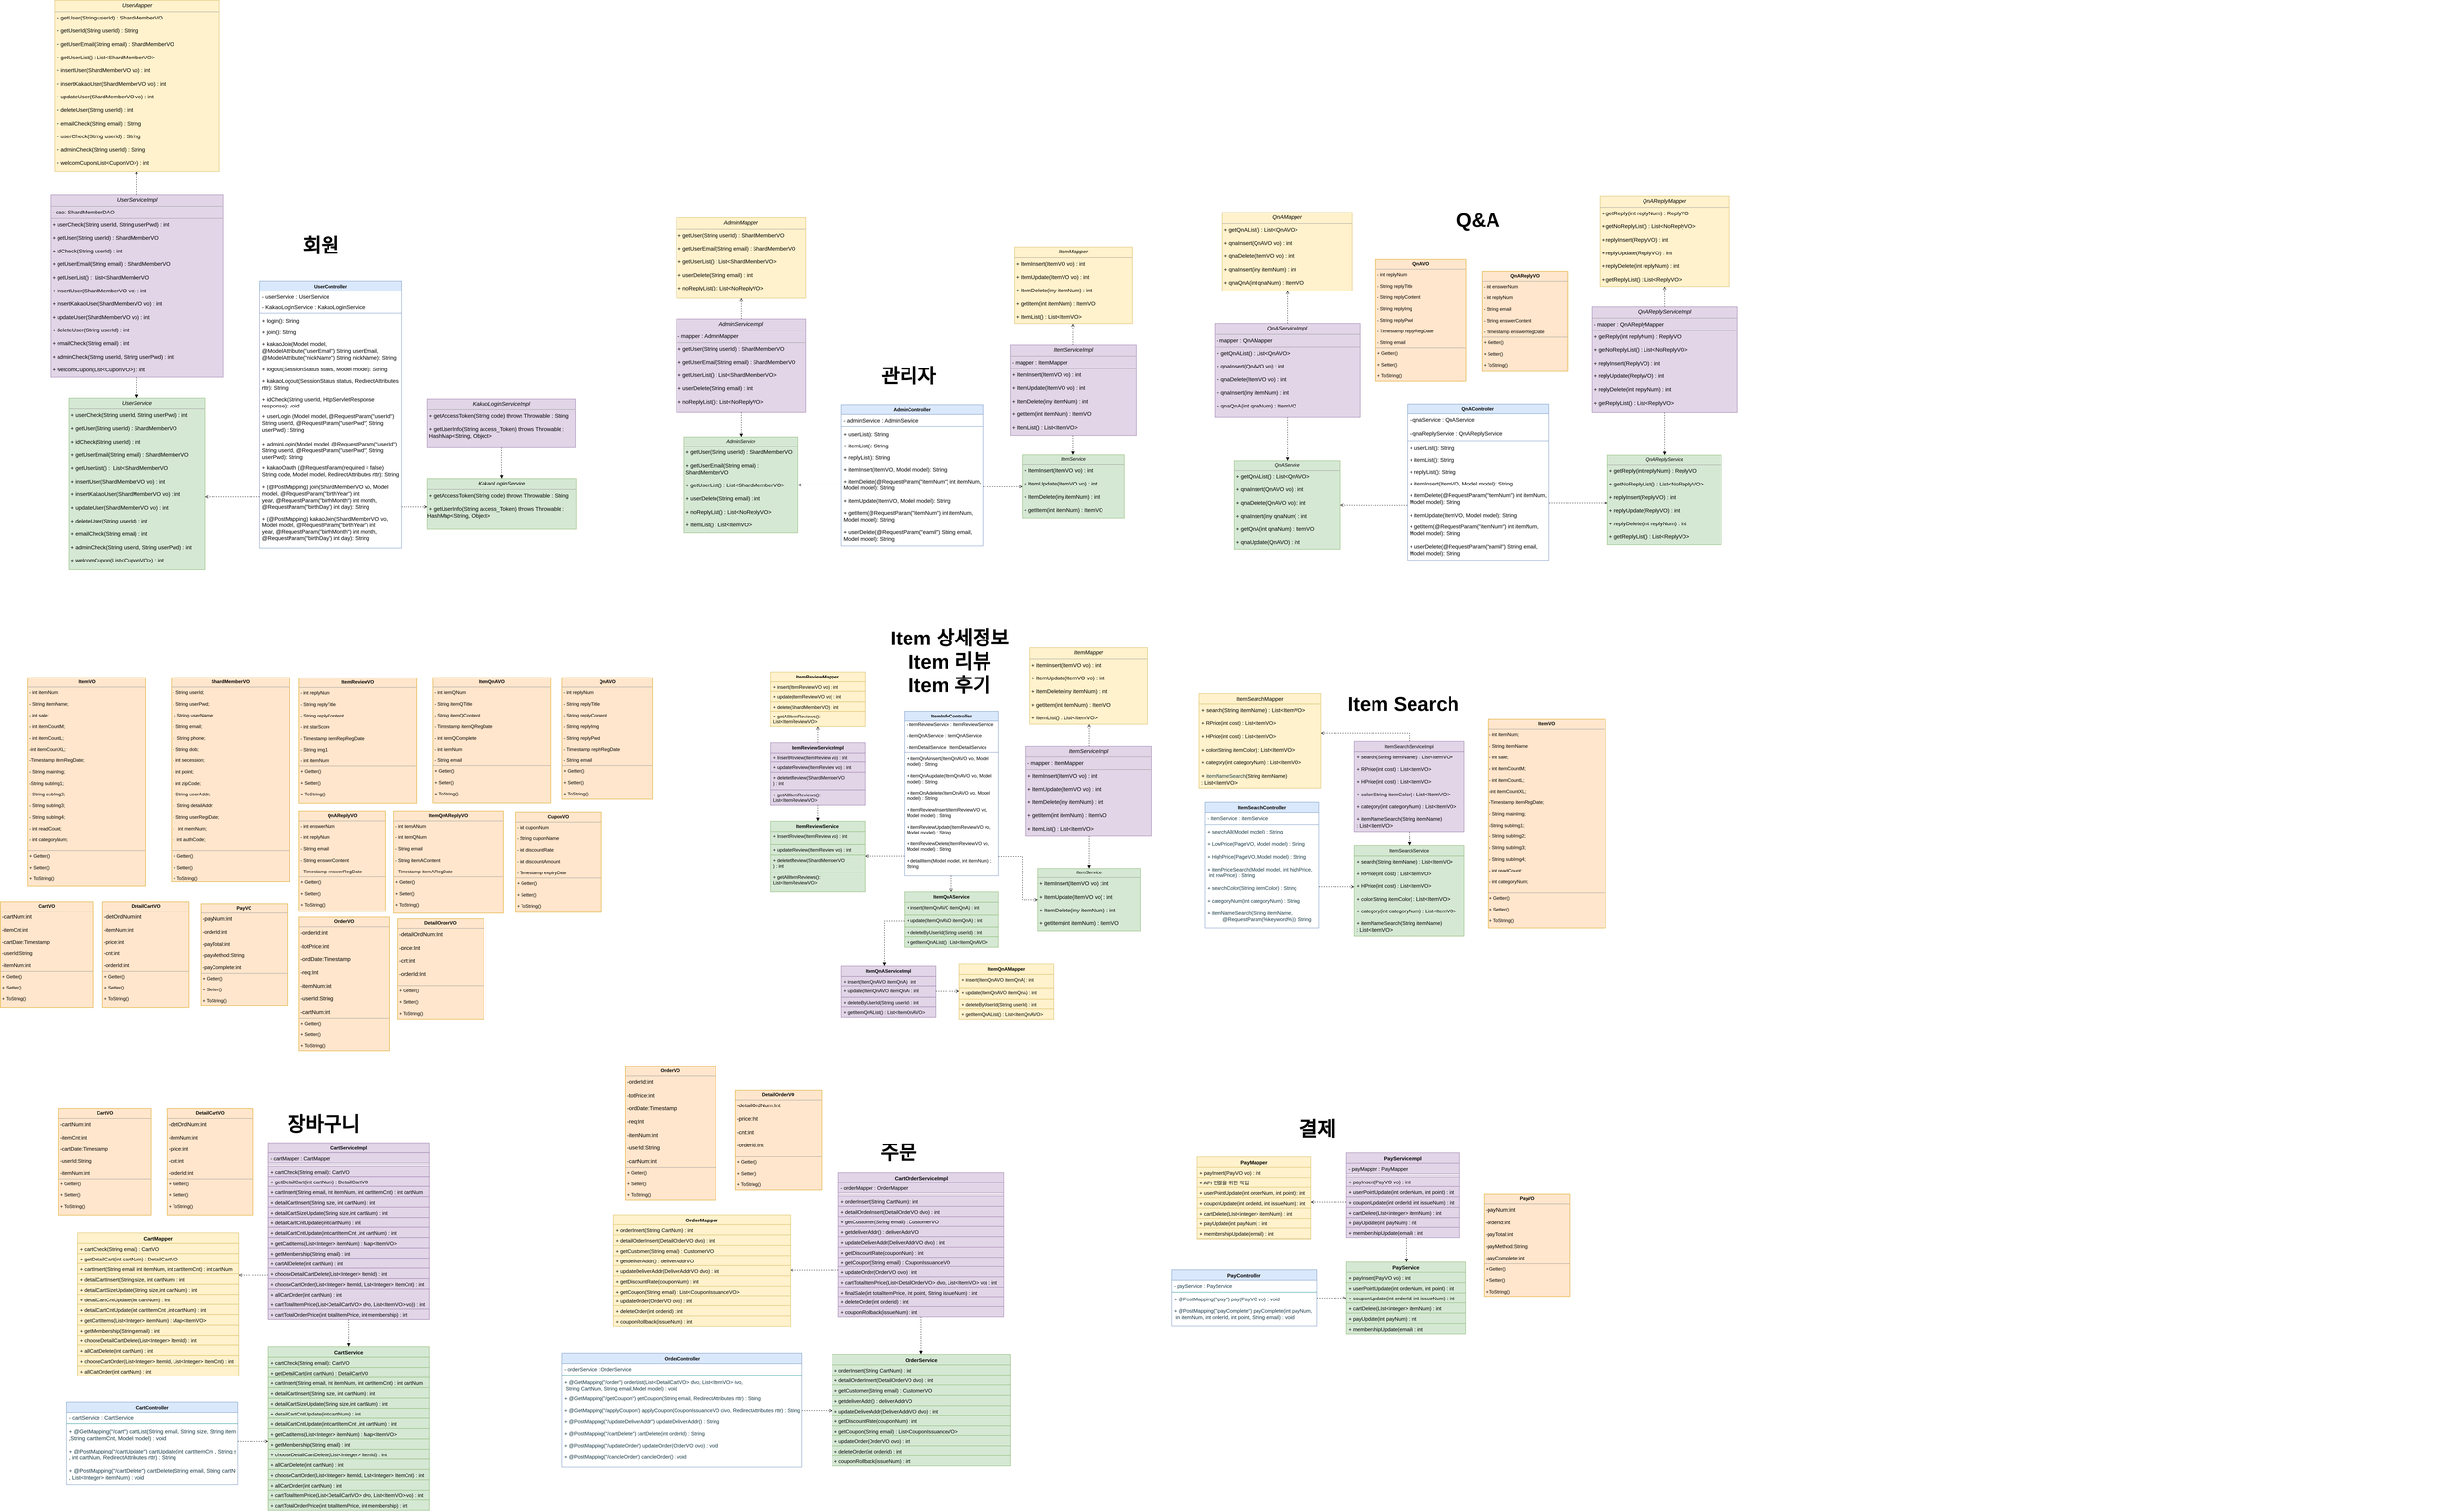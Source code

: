 <mxfile version="22.1.4" type="device">
  <diagram id="C5RBs43oDa-KdzZeNtuy" name="Page-1">
    <mxGraphModel dx="8296" dy="4392" grid="1" gridSize="10" guides="1" tooltips="1" connect="1" arrows="1" fold="1" page="1" pageScale="1" pageWidth="10000" pageHeight="10000" math="0" shadow="0">
      <root>
        <mxCell id="WIyWlLk6GJQsqaUBKTNV-0" />
        <mxCell id="WIyWlLk6GJQsqaUBKTNV-1" parent="WIyWlLk6GJQsqaUBKTNV-0" />
        <mxCell id="LZC_WtjAYsgQdQ9GbUPl-0" value="UserController" style="swimlane;fontStyle=1;align=center;verticalAlign=top;childLayout=stackLayout;horizontal=1;startSize=26;horizontalStack=0;resizeParent=1;resizeParentMax=0;resizeLast=0;collapsible=1;marginBottom=0;whiteSpace=wrap;html=1;fillColor=#dae8fc;strokeColor=#6c8ebf;" parent="WIyWlLk6GJQsqaUBKTNV-1" vertex="1">
          <mxGeometry x="4260" y="4450" width="360" height="680" as="geometry" />
        </mxCell>
        <mxCell id="LZC_WtjAYsgQdQ9GbUPl-1" value="&lt;font style=&quot;font-size: 14px;&quot;&gt;- userService : UserService&lt;/font&gt;" style="text;strokeColor=none;fillColor=none;align=left;verticalAlign=top;spacingLeft=4;spacingRight=4;overflow=hidden;rotatable=0;points=[[0,0.5],[1,0.5]];portConstraint=eastwest;whiteSpace=wrap;html=1;" parent="LZC_WtjAYsgQdQ9GbUPl-0" vertex="1">
          <mxGeometry y="26" width="360" height="26" as="geometry" />
        </mxCell>
        <mxCell id="LZC_WtjAYsgQdQ9GbUPl-4" value="&lt;font style=&quot;font-size: 14px;&quot;&gt;- KakaoLoginService : KakaoLoginService&lt;/font&gt;" style="text;strokeColor=none;fillColor=none;align=left;verticalAlign=top;spacingLeft=4;spacingRight=4;overflow=hidden;rotatable=0;points=[[0,0.5],[1,0.5]];portConstraint=eastwest;whiteSpace=wrap;html=1;" parent="LZC_WtjAYsgQdQ9GbUPl-0" vertex="1">
          <mxGeometry y="52" width="360" height="26" as="geometry" />
        </mxCell>
        <mxCell id="LZC_WtjAYsgQdQ9GbUPl-2" value="" style="line;strokeWidth=1;fillColor=none;align=left;verticalAlign=middle;spacingTop=-1;spacingLeft=3;spacingRight=3;rotatable=0;labelPosition=right;points=[];portConstraint=eastwest;strokeColor=inherit;" parent="LZC_WtjAYsgQdQ9GbUPl-0" vertex="1">
          <mxGeometry y="78" width="360" height="8" as="geometry" />
        </mxCell>
        <mxCell id="LZC_WtjAYsgQdQ9GbUPl-6" value="&lt;font style=&quot;font-size: 14px;&quot;&gt;+ login(): String&lt;/font&gt;" style="text;strokeColor=none;fillColor=none;align=left;verticalAlign=top;spacingLeft=4;spacingRight=4;overflow=hidden;rotatable=0;points=[[0,0.5],[1,0.5]];portConstraint=eastwest;whiteSpace=wrap;html=1;" parent="LZC_WtjAYsgQdQ9GbUPl-0" vertex="1">
          <mxGeometry y="86" width="360" height="30" as="geometry" />
        </mxCell>
        <mxCell id="LZC_WtjAYsgQdQ9GbUPl-8" value="&lt;font style=&quot;font-size: 14px;&quot;&gt;+ join(): String&lt;/font&gt;" style="text;strokeColor=none;fillColor=none;align=left;verticalAlign=top;spacingLeft=4;spacingRight=4;overflow=hidden;rotatable=0;points=[[0,0.5],[1,0.5]];portConstraint=eastwest;whiteSpace=wrap;html=1;" parent="LZC_WtjAYsgQdQ9GbUPl-0" vertex="1">
          <mxGeometry y="116" width="360" height="30" as="geometry" />
        </mxCell>
        <mxCell id="LZC_WtjAYsgQdQ9GbUPl-9" value="&lt;font style=&quot;font-size: 14px;&quot;&gt;+ kakaoJoin(Model model, @ModelAttribute(&quot;userEmail&quot;) String userEmail, @ModelAttribute(&quot;nickName&quot;) String nickName): String&lt;/font&gt;" style="text;strokeColor=none;fillColor=none;align=left;verticalAlign=top;spacingLeft=4;spacingRight=4;overflow=hidden;rotatable=0;points=[[0,0.5],[1,0.5]];portConstraint=eastwest;whiteSpace=wrap;html=1;" parent="LZC_WtjAYsgQdQ9GbUPl-0" vertex="1">
          <mxGeometry y="146" width="360" height="64" as="geometry" />
        </mxCell>
        <mxCell id="LZC_WtjAYsgQdQ9GbUPl-10" value="&lt;font style=&quot;font-size: 14px;&quot;&gt;+ logout(SessionStatus staus, Model model): String&lt;/font&gt;" style="text;strokeColor=none;fillColor=none;align=left;verticalAlign=top;spacingLeft=4;spacingRight=4;overflow=hidden;rotatable=0;points=[[0,0.5],[1,0.5]];portConstraint=eastwest;whiteSpace=wrap;html=1;" parent="LZC_WtjAYsgQdQ9GbUPl-0" vertex="1">
          <mxGeometry y="210" width="360" height="30" as="geometry" />
        </mxCell>
        <mxCell id="LZC_WtjAYsgQdQ9GbUPl-11" value="&lt;font style=&quot;font-size: 14px;&quot;&gt;+ kakaoLogout(SessionStatus status, RedirectAttributes rttr): String&lt;/font&gt;" style="text;strokeColor=none;fillColor=none;align=left;verticalAlign=top;spacingLeft=4;spacingRight=4;overflow=hidden;rotatable=0;points=[[0,0.5],[1,0.5]];portConstraint=eastwest;whiteSpace=wrap;html=1;" parent="LZC_WtjAYsgQdQ9GbUPl-0" vertex="1">
          <mxGeometry y="240" width="360" height="46" as="geometry" />
        </mxCell>
        <mxCell id="LZC_WtjAYsgQdQ9GbUPl-12" value="&lt;font style=&quot;font-size: 14px;&quot;&gt;+ idCheck(String userId, HttpServletResponse response): void&lt;/font&gt;" style="text;strokeColor=none;fillColor=none;align=left;verticalAlign=top;spacingLeft=4;spacingRight=4;overflow=hidden;rotatable=0;points=[[0,0.5],[1,0.5]];portConstraint=eastwest;whiteSpace=wrap;html=1;" parent="LZC_WtjAYsgQdQ9GbUPl-0" vertex="1">
          <mxGeometry y="286" width="360" height="44" as="geometry" />
        </mxCell>
        <mxCell id="LZC_WtjAYsgQdQ9GbUPl-13" value="&lt;font style=&quot;font-size: 14px;&quot;&gt;+ userLogin (Model model, @RequestParam(&quot;userId&quot;) String userId, @RequestParam(&quot;userPwd&quot;) String userPwd) : String&lt;/font&gt;" style="text;strokeColor=none;fillColor=none;align=left;verticalAlign=top;spacingLeft=4;spacingRight=4;overflow=hidden;rotatable=0;points=[[0,0.5],[1,0.5]];portConstraint=eastwest;whiteSpace=wrap;html=1;" parent="LZC_WtjAYsgQdQ9GbUPl-0" vertex="1">
          <mxGeometry y="330" width="360" height="70" as="geometry" />
        </mxCell>
        <mxCell id="LZC_WtjAYsgQdQ9GbUPl-7" value="&lt;font style=&quot;font-size: 14px;&quot;&gt;+ adminLogin(Model model, @RequestParam(&quot;userId&quot;) String userId, @RequestParam(&quot;userPwd&quot;) String userPwd): String&lt;/font&gt;" style="text;strokeColor=none;fillColor=none;align=left;verticalAlign=top;spacingLeft=4;spacingRight=4;overflow=hidden;rotatable=0;points=[[0,0.5],[1,0.5]];portConstraint=eastwest;whiteSpace=wrap;html=1;" parent="LZC_WtjAYsgQdQ9GbUPl-0" vertex="1">
          <mxGeometry y="400" width="360" height="60" as="geometry" />
        </mxCell>
        <mxCell id="LZC_WtjAYsgQdQ9GbUPl-14" value="&lt;font style=&quot;font-size: 14px;&quot;&gt;+ kakaoOauth (@RequestParam(required = false) String code, Model model, RedirectAttributes rttr): String&lt;/font&gt;" style="text;strokeColor=none;fillColor=none;align=left;verticalAlign=top;spacingLeft=4;spacingRight=4;overflow=hidden;rotatable=0;points=[[0,0.5],[1,0.5]];portConstraint=eastwest;whiteSpace=wrap;html=1;" parent="LZC_WtjAYsgQdQ9GbUPl-0" vertex="1">
          <mxGeometry y="460" width="360" height="50" as="geometry" />
        </mxCell>
        <mxCell id="LZC_WtjAYsgQdQ9GbUPl-15" value="&lt;font style=&quot;font-size: 14px;&quot;&gt;+ (@PostMapping) join(ShardMemberVO vo, Model model, @RequestParam(&quot;birthYear&quot;) int year,&amp;nbsp;&lt;span style=&quot;background-color: initial;&quot;&gt;@RequestParam(&quot;birthMonth&quot;) int month, @RequestParam(&quot;birthDay&quot;) int day&lt;/span&gt;): String&lt;/font&gt;" style="text;strokeColor=none;fillColor=none;align=left;verticalAlign=top;spacingLeft=4;spacingRight=4;overflow=hidden;rotatable=0;points=[[0,0.5],[1,0.5]];portConstraint=eastwest;whiteSpace=wrap;html=1;" parent="LZC_WtjAYsgQdQ9GbUPl-0" vertex="1">
          <mxGeometry y="510" width="360" height="80" as="geometry" />
        </mxCell>
        <mxCell id="LZC_WtjAYsgQdQ9GbUPl-31" value="&lt;font style=&quot;font-size: 14px;&quot;&gt;+ (@PostMapping) kakaoJoin(ShardMemberVO vo, Model model, @RequestParam(&quot;birthYear&quot;) int year,&amp;nbsp;&lt;span style=&quot;background-color: initial;&quot;&gt;@RequestParam(&quot;birthMonth&quot;) int month, @RequestParam(&quot;birthDay&quot;) int day&lt;/span&gt;): String&lt;/font&gt;" style="text;strokeColor=none;fillColor=none;align=left;verticalAlign=top;spacingLeft=4;spacingRight=4;overflow=hidden;rotatable=0;points=[[0,0.5],[1,0.5]];portConstraint=eastwest;whiteSpace=wrap;html=1;" parent="LZC_WtjAYsgQdQ9GbUPl-0" vertex="1">
          <mxGeometry y="590" width="360" height="90" as="geometry" />
        </mxCell>
        <mxCell id="LZC_WtjAYsgQdQ9GbUPl-32" value="&lt;p style=&quot;margin:0px;margin-top:4px;text-align:center;&quot;&gt;&lt;b&gt;ShardMemberVO&lt;/b&gt;&lt;/p&gt;&lt;hr size=&quot;1&quot;&gt;&lt;p style=&quot;margin: 0px 0px 0px 4px;&quot;&gt;&lt;font style=&quot;font-size: 12px;&quot;&gt;- String userId;&lt;/font&gt;&lt;/p&gt;&lt;p style=&quot;margin: 0px 0px 0px 4px;&quot;&gt;&lt;span style=&quot;&quot;&gt;&lt;font style=&quot;font-size: 12px;&quot;&gt;&amp;nbsp;&amp;nbsp;&amp;nbsp;&amp;nbsp;&lt;/font&gt;&lt;/span&gt;&lt;/p&gt;&lt;p style=&quot;margin: 0px 0px 0px 4px;&quot;&gt;&lt;font style=&quot;font-size: 12px;&quot;&gt;- String userPwd;&lt;/font&gt;&lt;/p&gt;&lt;p style=&quot;margin: 0px 0px 0px 4px;&quot;&gt;&lt;span style=&quot;&quot;&gt;&lt;font style=&quot;font-size: 12px;&quot;&gt;&amp;nbsp;&amp;nbsp;&amp;nbsp;&amp;nbsp;&lt;/font&gt;&lt;/span&gt;&lt;/p&gt;&lt;p style=&quot;margin: 0px 0px 0px 4px;&quot;&gt;&lt;font style=&quot;font-size: 12px;&quot;&gt;&lt;span style=&quot;&quot;&gt;&lt;span style=&quot;&quot;&gt;&amp;nbsp;- &lt;/span&gt;&lt;/span&gt;String userName;&lt;/font&gt;&lt;/p&gt;&lt;p style=&quot;margin: 0px 0px 0px 4px;&quot;&gt;&lt;span style=&quot;&quot;&gt;&lt;font style=&quot;font-size: 12px;&quot;&gt;&amp;nbsp;&amp;nbsp;&amp;nbsp;&amp;nbsp;&lt;/font&gt;&lt;/span&gt;&lt;/p&gt;&lt;p style=&quot;margin: 0px 0px 0px 4px;&quot;&gt;&lt;font style=&quot;font-size: 12px;&quot;&gt;&lt;span style=&quot;&quot;&gt;&lt;span style=&quot;&quot;&gt;- &lt;/span&gt;&lt;/span&gt;String email;&lt;/font&gt;&lt;/p&gt;&lt;p style=&quot;margin: 0px 0px 0px 4px;&quot;&gt;&lt;span style=&quot;&quot;&gt;&lt;font style=&quot;font-size: 12px;&quot;&gt;&amp;nbsp;&amp;nbsp;&amp;nbsp;&amp;nbsp;&lt;/font&gt;&lt;/span&gt;&lt;/p&gt;&lt;p style=&quot;margin: 0px 0px 0px 4px;&quot;&gt;&lt;font style=&quot;font-size: 12px;&quot;&gt;&lt;span style=&quot;&quot;&gt;&lt;span style=&quot;&quot;&gt;-&amp;nbsp; &lt;/span&gt;&lt;/span&gt;String phone;&lt;/font&gt;&lt;/p&gt;&lt;p style=&quot;margin: 0px 0px 0px 4px;&quot;&gt;&lt;span style=&quot;&quot;&gt;&lt;font style=&quot;font-size: 12px;&quot;&gt;&amp;nbsp;&amp;nbsp;&amp;nbsp;&amp;nbsp;&lt;/font&gt;&lt;/span&gt;&lt;/p&gt;&lt;p style=&quot;margin: 0px 0px 0px 4px;&quot;&gt;&lt;font style=&quot;font-size: 12px;&quot;&gt;&lt;span style=&quot;&quot;&gt;- &lt;/span&gt;String dob;&lt;/font&gt;&lt;/p&gt;&lt;p style=&quot;margin: 0px 0px 0px 4px;&quot;&gt;&lt;span style=&quot;&quot;&gt;&lt;font style=&quot;font-size: 12px;&quot;&gt;&amp;nbsp;&amp;nbsp;&amp;nbsp;&amp;nbsp;&lt;/font&gt;&lt;/span&gt;&lt;/p&gt;&lt;p style=&quot;margin: 0px 0px 0px 4px;&quot;&gt;&lt;font style=&quot;font-size: 12px;&quot;&gt;&lt;span style=&quot;&quot;&gt;&lt;span style=&quot;&quot;&gt;-&amp;nbsp;&lt;/span&gt;&lt;/span&gt;int secession;&lt;/font&gt;&lt;/p&gt;&lt;p style=&quot;margin: 0px 0px 0px 4px;&quot;&gt;&lt;span style=&quot;&quot;&gt;&lt;font style=&quot;font-size: 12px;&quot;&gt;&amp;nbsp;&amp;nbsp;&amp;nbsp;&amp;nbsp;&lt;/font&gt;&lt;/span&gt;&lt;/p&gt;&lt;p style=&quot;margin: 0px 0px 0px 4px;&quot;&gt;&lt;font style=&quot;font-size: 12px;&quot;&gt;&lt;span style=&quot;&quot;&gt;&lt;span style=&quot;&quot;&gt;-&amp;nbsp;&lt;/span&gt;&lt;/span&gt;int point;&lt;/font&gt;&lt;/p&gt;&lt;p style=&quot;margin: 0px 0px 0px 4px;&quot;&gt;&lt;span style=&quot;&quot;&gt;&lt;font style=&quot;font-size: 12px;&quot;&gt;&amp;nbsp;&amp;nbsp;&amp;nbsp;&amp;nbsp;&lt;/font&gt;&lt;/span&gt;&lt;/p&gt;&lt;p style=&quot;margin: 0px 0px 0px 4px;&quot;&gt;&lt;font style=&quot;font-size: 12px;&quot;&gt;&lt;span style=&quot;&quot;&gt;&lt;span style=&quot;&quot;&gt;-&amp;nbsp;&lt;/span&gt;&lt;/span&gt;int zipCode;&lt;/font&gt;&lt;/p&gt;&lt;p style=&quot;margin: 0px 0px 0px 4px;&quot;&gt;&lt;span style=&quot;&quot;&gt;&lt;font style=&quot;font-size: 12px;&quot;&gt;&amp;nbsp;&amp;nbsp;&amp;nbsp;&amp;nbsp;&lt;/font&gt;&lt;/span&gt;&lt;/p&gt;&lt;p style=&quot;margin: 0px 0px 0px 4px;&quot;&gt;&lt;font style=&quot;font-size: 12px;&quot;&gt;&lt;span style=&quot;&quot;&gt;&lt;span style=&quot;&quot;&gt;-&amp;nbsp;&lt;/span&gt;&lt;/span&gt;String userAddr;&lt;/font&gt;&lt;/p&gt;&lt;p style=&quot;margin: 0px 0px 0px 4px;&quot;&gt;&lt;span style=&quot;&quot;&gt;&lt;font style=&quot;font-size: 12px;&quot;&gt;&amp;nbsp;&amp;nbsp;&amp;nbsp;&amp;nbsp;&lt;/font&gt;&lt;/span&gt;&lt;/p&gt;&lt;p style=&quot;margin: 0px 0px 0px 4px;&quot;&gt;&lt;font style=&quot;font-size: 12px;&quot;&gt;&lt;span style=&quot;&quot;&gt;&lt;span style=&quot;&quot;&gt; -&amp;nbsp;&amp;nbsp;&lt;/span&gt;&lt;/span&gt;String detailAddr;&lt;/font&gt;&lt;/p&gt;&lt;p style=&quot;margin: 0px 0px 0px 4px;&quot;&gt;&lt;span style=&quot;&quot;&gt;&lt;font style=&quot;font-size: 12px;&quot;&gt;&amp;nbsp;&amp;nbsp;&amp;nbsp;&amp;nbsp;&lt;/font&gt;&lt;/span&gt;&lt;/p&gt;&lt;p style=&quot;margin: 0px 0px 0px 4px;&quot;&gt;&lt;font style=&quot;font-size: 12px;&quot;&gt;&lt;span style=&quot;&quot;&gt;&lt;span style=&quot;&quot;&gt;-&amp;nbsp;&lt;/span&gt;&lt;/span&gt;String userRegiDate;&lt;/font&gt;&lt;/p&gt;&lt;p style=&quot;margin: 0px 0px 0px 4px;&quot;&gt;&lt;span style=&quot;&quot;&gt;&lt;font style=&quot;font-size: 12px;&quot;&gt;&amp;nbsp;&amp;nbsp;&amp;nbsp;&amp;nbsp;&lt;/font&gt;&lt;/span&gt;&lt;/p&gt;&lt;p style=&quot;margin: 0px 0px 0px 4px;&quot;&gt;&lt;font style=&quot;font-size: 12px;&quot;&gt;&lt;span style=&quot;&quot;&gt;&lt;span style=&quot;&quot;&gt;-&amp;nbsp;&amp;nbsp;&amp;nbsp;&lt;/span&gt;&lt;/span&gt;int memNum;&lt;/font&gt;&lt;/p&gt;&lt;p style=&quot;margin: 0px 0px 0px 4px;&quot;&gt;&lt;span style=&quot;&quot;&gt;&lt;font style=&quot;font-size: 12px;&quot;&gt;&amp;nbsp;&amp;nbsp;&amp;nbsp;&amp;nbsp;&lt;/font&gt;&lt;/span&gt;&lt;/p&gt;&lt;p style=&quot;margin: 0px 0px 0px 4px;&quot;&gt;&lt;font style=&quot;font-size: 12px;&quot;&gt;&lt;span style=&quot;&quot;&gt;-&amp;nbsp;&amp;nbsp;&lt;/span&gt;int authCode;&lt;/font&gt;&lt;/p&gt;&lt;p style=&quot;margin: 0px 0px 0px 4px;&quot;&gt;&lt;font style=&quot;font-size: 12px;&quot;&gt;&lt;br&gt;&lt;/font&gt;&lt;/p&gt;&lt;hr size=&quot;1&quot;&gt;&lt;p style=&quot;margin:0px;margin-left:4px;&quot;&gt;+ Getter()&amp;nbsp;&lt;/p&gt;&lt;p style=&quot;margin:0px;margin-left:4px;&quot;&gt;&lt;br&gt;&lt;/p&gt;&lt;p style=&quot;margin:0px;margin-left:4px;&quot;&gt;+ Setter()&amp;nbsp;&lt;br&gt;&lt;/p&gt;&lt;p style=&quot;margin:0px;margin-left:4px;&quot;&gt;&lt;br&gt;&lt;/p&gt;&lt;p style=&quot;margin:0px;margin-left:4px;&quot;&gt;+ ToString()&lt;/p&gt;" style="verticalAlign=top;align=left;overflow=fill;fontSize=12;fontFamily=Helvetica;html=1;whiteSpace=wrap;fillColor=#ffe6cc;strokeColor=#d79b00;" parent="WIyWlLk6GJQsqaUBKTNV-1" vertex="1">
          <mxGeometry x="4035" y="5460" width="300" height="520" as="geometry" />
        </mxCell>
        <mxCell id="LZC_WtjAYsgQdQ9GbUPl-34" value="&lt;p style=&quot;margin: 4px 0px 0px; text-align: center; font-size: 14px;&quot;&gt;&lt;i style=&quot;&quot;&gt;&lt;font style=&quot;font-size: 14px;&quot;&gt;UserService&lt;/font&gt;&lt;/i&gt;&lt;/p&gt;&lt;hr style=&quot;font-size: 14px;&quot; size=&quot;1&quot;&gt;&lt;p style=&quot;border-color: var(--border-color); margin: 0px 0px 0px 4px; font-size: 14px;&quot;&gt;&lt;font style=&quot;font-size: 14px;&quot;&gt;+ userCheck(String userId, String userPwd) : int&lt;/font&gt;&lt;/p&gt;&lt;p style=&quot;border-color: var(--border-color); margin: 0px 0px 0px 4px; font-size: 14px;&quot;&gt;&lt;font style=&quot;font-size: 14px;&quot;&gt;&lt;br&gt;&lt;/font&gt;&lt;/p&gt;&lt;p style=&quot;border-color: var(--border-color); margin: 0px 0px 0px 4px; font-size: 14px;&quot;&gt;&lt;font style=&quot;font-size: 14px;&quot;&gt;+ getUser(String userId) : ShardMemberVO&lt;/font&gt;&lt;/p&gt;&lt;p style=&quot;border-color: var(--border-color); margin: 0px 0px 0px 4px; font-size: 14px;&quot;&gt;&lt;font style=&quot;font-size: 14px;&quot;&gt;&lt;br&gt;&lt;/font&gt;&lt;/p&gt;&lt;p style=&quot;border-color: var(--border-color); margin: 0px 0px 0px 4px; font-size: 14px;&quot;&gt;&lt;font style=&quot;font-size: 14px;&quot;&gt;+ idCheck(String userId) : int&lt;/font&gt;&lt;/p&gt;&lt;p style=&quot;border-color: var(--border-color); margin: 0px 0px 0px 4px; font-size: 14px;&quot;&gt;&lt;font style=&quot;font-size: 14px;&quot;&gt;&lt;br&gt;&lt;/font&gt;&lt;/p&gt;&lt;p style=&quot;border-color: var(--border-color); margin: 0px 0px 0px 4px; font-size: 14px;&quot;&gt;&lt;font style=&quot;font-size: 14px;&quot;&gt;+ getUserEmail(String email) : ShardMemberVO&lt;/font&gt;&lt;/p&gt;&lt;p style=&quot;border-color: var(--border-color); margin: 0px 0px 0px 4px; font-size: 14px;&quot;&gt;&lt;font style=&quot;font-size: 14px;&quot;&gt;&lt;br style=&quot;border-color: var(--border-color);&quot;&gt;&lt;/font&gt;&lt;/p&gt;&lt;p style=&quot;border-color: var(--border-color); margin: 0px 0px 0px 4px; font-size: 14px;&quot;&gt;&lt;font style=&quot;font-size: 14px;&quot;&gt;+ getUserList() :&amp;nbsp;&amp;nbsp;List&amp;lt;ShardMemberVO&lt;/font&gt;&lt;/p&gt;&lt;p style=&quot;border-color: var(--border-color); margin: 0px 0px 0px 4px; font-size: 14px;&quot;&gt;&lt;font style=&quot;font-size: 14px;&quot;&gt;&lt;br style=&quot;border-color: var(--border-color);&quot;&gt;&lt;/font&gt;&lt;/p&gt;&lt;p style=&quot;border-color: var(--border-color); margin: 0px 0px 0px 4px; font-size: 14px;&quot;&gt;&lt;span style=&quot;border-color: var(--border-color);&quot;&gt;&lt;font style=&quot;font-size: 14px;&quot;&gt;+ insertUser(ShardMemberVO vo) : int&lt;/font&gt;&lt;/span&gt;&lt;/p&gt;&lt;p style=&quot;border-color: var(--border-color); margin: 0px 0px 0px 4px; font-size: 14px;&quot;&gt;&lt;span style=&quot;border-color: var(--border-color);&quot;&gt;&lt;font style=&quot;font-size: 14px;&quot;&gt;&amp;nbsp;&amp;nbsp;&amp;nbsp;&amp;nbsp;&lt;/font&gt;&lt;/span&gt;&lt;/p&gt;&lt;p style=&quot;border-color: var(--border-color); margin: 0px 0px 0px 4px; font-size: 14px;&quot;&gt;&lt;span style=&quot;border-color: var(--border-color); background-color: initial;&quot;&gt;&lt;font style=&quot;font-size: 14px;&quot;&gt;+ insertKakaoUser(ShardMemberVO vo) : int&lt;/font&gt;&lt;/span&gt;&lt;/p&gt;&lt;p style=&quot;border-color: var(--border-color); margin: 0px 0px 0px 4px; font-size: 14px;&quot;&gt;&lt;font style=&quot;font-size: 14px;&quot;&gt;&lt;br style=&quot;border-color: var(--border-color);&quot;&gt;&lt;/font&gt;&lt;/p&gt;&lt;p style=&quot;border-color: var(--border-color); margin: 0px 0px 0px 4px; font-size: 14px;&quot;&gt;&lt;span style=&quot;border-color: var(--border-color);&quot;&gt;&lt;font style=&quot;font-size: 14px;&quot;&gt;+ updateUser(ShardMemberVO vo) : int&amp;nbsp;&lt;/font&gt;&lt;/span&gt;&lt;/p&gt;&lt;p style=&quot;border-color: var(--border-color); margin: 0px 0px 0px 4px; font-size: 14px;&quot;&gt;&lt;font style=&quot;font-size: 14px;&quot;&gt;&lt;br style=&quot;border-color: var(--border-color);&quot;&gt;&lt;/font&gt;&lt;/p&gt;&lt;p style=&quot;border-color: var(--border-color); margin: 0px 0px 0px 4px; font-size: 14px;&quot;&gt;&lt;span style=&quot;border-color: var(--border-color);&quot;&gt;&lt;font style=&quot;font-size: 14px;&quot;&gt;+ deleteUser(String userId) : int&lt;/font&gt;&lt;/span&gt;&lt;/p&gt;&lt;p style=&quot;border-color: var(--border-color); margin: 0px 0px 0px 4px; font-size: 14px;&quot;&gt;&lt;span style=&quot;border-color: var(--border-color);&quot;&gt;&lt;font style=&quot;font-size: 14px;&quot;&gt;&amp;nbsp;&amp;nbsp;&amp;nbsp;&amp;nbsp;&lt;/font&gt;&lt;/span&gt;&lt;/p&gt;&lt;p style=&quot;border-color: var(--border-color); margin: 0px 0px 0px 4px; font-size: 14px;&quot;&gt;&lt;span style=&quot;border-color: var(--border-color);&quot;&gt;&lt;font style=&quot;font-size: 14px;&quot;&gt;+ emailCheck(String email) : int&lt;/font&gt;&lt;/span&gt;&lt;/p&gt;&lt;p style=&quot;border-color: var(--border-color); margin: 0px 0px 0px 4px; font-size: 14px;&quot;&gt;&lt;font style=&quot;font-size: 14px;&quot;&gt;&lt;br style=&quot;border-color: var(--border-color);&quot;&gt;&lt;/font&gt;&lt;/p&gt;&lt;p style=&quot;border-color: var(--border-color); margin: 0px 0px 0px 4px; font-size: 14px;&quot;&gt;&lt;span style=&quot;border-color: var(--border-color);&quot;&gt;&lt;font style=&quot;font-size: 14px;&quot;&gt;+ adminCheck(String userId, String userPwd) : int&lt;/font&gt;&lt;/span&gt;&lt;/p&gt;&lt;p style=&quot;border-color: var(--border-color); margin: 0px 0px 0px 4px; font-size: 14px;&quot;&gt;&lt;span style=&quot;border-color: var(--border-color);&quot;&gt;&lt;font style=&quot;font-size: 14px;&quot;&gt;&lt;br&gt;&lt;/font&gt;&lt;/span&gt;&lt;/p&gt;&lt;p style=&quot;border-color: var(--border-color); margin: 0px 0px 0px 4px; font-size: 14px;&quot;&gt;&lt;span style=&quot;border-color: var(--border-color);&quot;&gt;&lt;font style=&quot;font-size: 14px;&quot;&gt;+ welcomCupon(List&amp;lt;CuponVO&amp;gt;) : int&lt;br&gt;&lt;/font&gt;&lt;/span&gt;&lt;/p&gt;" style="verticalAlign=top;align=left;overflow=fill;fontSize=12;fontFamily=Helvetica;html=1;whiteSpace=wrap;fillColor=#d5e8d4;strokeColor=#82b366;" parent="WIyWlLk6GJQsqaUBKTNV-1" vertex="1">
          <mxGeometry x="3775" y="4747.75" width="345" height="438" as="geometry" />
        </mxCell>
        <mxCell id="LZC_WtjAYsgQdQ9GbUPl-35" value="&lt;p style=&quot;margin: 4px 0px 0px; text-align: center; font-size: 14px;&quot;&gt;&lt;i style=&quot;&quot;&gt;&lt;font style=&quot;font-size: 14px;&quot;&gt;KakaoLoginService&lt;/font&gt;&lt;/i&gt;&lt;/p&gt;&lt;hr style=&quot;font-size: 14px;&quot; size=&quot;1&quot;&gt;&lt;p style=&quot;margin: 0px 0px 0px 4px; font-size: 14px;&quot;&gt;&lt;/p&gt;&lt;p style=&quot;margin: 0px 0px 0px 4px; font-size: 14px;&quot;&gt;&lt;font style=&quot;font-size: 14px;&quot;&gt;+ getAccessToken(String code) throws Throwable : String&lt;/font&gt;&lt;/p&gt;&lt;p style=&quot;margin: 0px 0px 0px 4px; font-size: 14px;&quot;&gt;&lt;span style=&quot;&quot;&gt;&lt;font style=&quot;font-size: 14px;&quot;&gt;&amp;nbsp;&amp;nbsp;&amp;nbsp;&amp;nbsp;&lt;/font&gt;&lt;/span&gt;&lt;/p&gt;&lt;p style=&quot;margin: 0px 0px 0px 4px; font-size: 14px;&quot;&gt;&lt;span style=&quot;&quot;&gt;&lt;font style=&quot;font-size: 14px;&quot;&gt;+ getUserInfo(String access_Token) throws Throwable :&amp;nbsp;&lt;/font&gt;&lt;/span&gt;&lt;/p&gt;&lt;font style=&quot;font-size: 14px;&quot;&gt;HashMap&amp;lt;String, Object&amp;gt;&lt;/font&gt;" style="verticalAlign=top;align=left;overflow=fill;fontSize=12;fontFamily=Helvetica;html=1;whiteSpace=wrap;fillColor=#d5e8d4;strokeColor=#82b366;" parent="WIyWlLk6GJQsqaUBKTNV-1" vertex="1">
          <mxGeometry x="4685.93" y="4952.75" width="380" height="130" as="geometry" />
        </mxCell>
        <mxCell id="LZC_WtjAYsgQdQ9GbUPl-39" style="edgeStyle=orthogonalEdgeStyle;rounded=0;orthogonalLoop=1;jettySize=auto;html=1;exitX=0.5;exitY=1;exitDx=0;exitDy=0;dashed=1;endArrow=block;endFill=1;" parent="WIyWlLk6GJQsqaUBKTNV-1" source="LZC_WtjAYsgQdQ9GbUPl-36" target="LZC_WtjAYsgQdQ9GbUPl-34" edge="1">
          <mxGeometry relative="1" as="geometry" />
        </mxCell>
        <mxCell id="k63vycRNoiWsVTyzp4Sv-25" style="edgeStyle=orthogonalEdgeStyle;rounded=0;orthogonalLoop=1;jettySize=auto;html=1;exitX=0.5;exitY=0;exitDx=0;exitDy=0;dashed=1;endArrow=open;endFill=0;" parent="WIyWlLk6GJQsqaUBKTNV-1" source="LZC_WtjAYsgQdQ9GbUPl-36" target="LZC_WtjAYsgQdQ9GbUPl-43" edge="1">
          <mxGeometry relative="1" as="geometry" />
        </mxCell>
        <mxCell id="LZC_WtjAYsgQdQ9GbUPl-36" value="&lt;p style=&quot;margin: 4px 0px 0px; text-align: center; font-size: 14px;&quot;&gt;&lt;font style=&quot;font-size: 14px;&quot;&gt;&lt;i style=&quot;border-color: var(--border-color);&quot;&gt;UserServiceImpl&lt;/i&gt;&lt;br&gt;&lt;/font&gt;&lt;/p&gt;&lt;hr style=&quot;font-size: 14px;&quot; size=&quot;1&quot;&gt;&lt;p style=&quot;margin: 0px 0px 0px 4px; font-size: 14px;&quot;&gt;&lt;font style=&quot;font-size: 14px;&quot;&gt;-&amp;nbsp;dao: ShardMemberDAO&lt;/font&gt;&lt;/p&gt;&lt;hr style=&quot;font-size: 14px;&quot; size=&quot;1&quot;&gt;&lt;p style=&quot;border-color: var(--border-color); margin: 0px 0px 0px 4px; font-size: 14px;&quot;&gt;&lt;font style=&quot;font-size: 14px;&quot;&gt;+ userCheck(String userId, String userPwd) : int&lt;/font&gt;&lt;/p&gt;&lt;p style=&quot;border-color: var(--border-color); margin: 0px 0px 0px 4px; font-size: 14px;&quot;&gt;&lt;font style=&quot;font-size: 14px;&quot;&gt;&lt;br&gt;&lt;/font&gt;&lt;/p&gt;&lt;p style=&quot;border-color: var(--border-color); margin: 0px 0px 0px 4px; font-size: 14px;&quot;&gt;&lt;font style=&quot;font-size: 14px;&quot;&gt;+ getUser(String userId) : ShardMemberVO&lt;br style=&quot;border-color: var(--border-color);&quot;&gt;&lt;/font&gt;&lt;/p&gt;&lt;p style=&quot;border-color: var(--border-color); margin: 0px 0px 0px 4px; font-size: 14px;&quot;&gt;&lt;font style=&quot;font-size: 14px;&quot;&gt;&lt;br style=&quot;border-color: var(--border-color);&quot;&gt;&lt;/font&gt;&lt;/p&gt;&lt;p style=&quot;border-color: var(--border-color); margin: 0px 0px 0px 4px; font-size: 14px;&quot;&gt;&lt;font style=&quot;font-size: 14px;&quot;&gt;+ idCheck(String userId) : int&lt;/font&gt;&lt;/p&gt;&lt;p style=&quot;border-color: var(--border-color); margin: 0px 0px 0px 4px; font-size: 14px;&quot;&gt;&lt;font style=&quot;font-size: 14px;&quot;&gt;&lt;br style=&quot;border-color: var(--border-color);&quot;&gt;&lt;/font&gt;&lt;/p&gt;&lt;p style=&quot;border-color: var(--border-color); margin: 0px 0px 0px 4px; font-size: 14px;&quot;&gt;&lt;font style=&quot;font-size: 14px;&quot;&gt;+ getUserEmail(String email) : ShardMemberVO&lt;/font&gt;&lt;/p&gt;&lt;p style=&quot;border-color: var(--border-color); margin: 0px 0px 0px 4px; font-size: 14px;&quot;&gt;&lt;font style=&quot;font-size: 14px;&quot;&gt;&lt;br&gt;&lt;/font&gt;&lt;/p&gt;&lt;p style=&quot;border-color: var(--border-color); margin: 0px 0px 0px 4px; font-size: 14px;&quot;&gt;&lt;font style=&quot;font-size: 14px;&quot;&gt;+ getUserList() :&amp;nbsp;&lt;span style=&quot;border-color: var(--border-color);&quot;&gt;&amp;nbsp;List&amp;lt;ShardMemberVO&lt;/span&gt;&lt;/font&gt;&lt;/p&gt;&lt;p style=&quot;border-color: var(--border-color); margin: 0px 0px 0px 4px; font-size: 14px;&quot;&gt;&lt;font style=&quot;font-size: 14px;&quot;&gt;&lt;br style=&quot;border-color: var(--border-color);&quot;&gt;&lt;/font&gt;&lt;/p&gt;&lt;p style=&quot;border-color: var(--border-color); margin: 0px 0px 0px 4px; font-size: 14px;&quot;&gt;&lt;span style=&quot;border-color: var(--border-color);&quot;&gt;&lt;font style=&quot;font-size: 14px;&quot;&gt;+ insertUser(ShardMemberVO vo) : int&lt;/font&gt;&lt;/span&gt;&lt;/p&gt;&lt;p style=&quot;border-color: var(--border-color); margin: 0px 0px 0px 4px; font-size: 14px;&quot;&gt;&lt;span style=&quot;border-color: var(--border-color);&quot;&gt;&lt;span style=&quot;border-color: var(--border-color);&quot;&gt;&lt;font style=&quot;font-size: 14px;&quot;&gt;&amp;nbsp;&amp;nbsp;&amp;nbsp;&amp;nbsp;&lt;/font&gt;&lt;/span&gt;&lt;/span&gt;&lt;/p&gt;&lt;p style=&quot;border-color: var(--border-color); margin: 0px 0px 0px 4px; font-size: 14px;&quot;&gt;&lt;span style=&quot;border-color: var(--border-color); background-color: initial;&quot;&gt;&lt;font style=&quot;font-size: 14px;&quot;&gt;+ insertKakaoUser(ShardMemberVO vo) : int&lt;/font&gt;&lt;/span&gt;&lt;/p&gt;&lt;p style=&quot;border-color: var(--border-color); margin: 0px 0px 0px 4px; font-size: 14px;&quot;&gt;&lt;font style=&quot;font-size: 14px;&quot;&gt;&lt;br style=&quot;border-color: var(--border-color);&quot;&gt;&lt;/font&gt;&lt;/p&gt;&lt;p style=&quot;border-color: var(--border-color); margin: 0px 0px 0px 4px; font-size: 14px;&quot;&gt;&lt;span style=&quot;border-color: var(--border-color);&quot;&gt;&lt;font style=&quot;font-size: 14px;&quot;&gt;+ updateUser(ShardMemberVO vo) : int&amp;nbsp;&lt;/font&gt;&lt;/span&gt;&lt;/p&gt;&lt;p style=&quot;border-color: var(--border-color); margin: 0px 0px 0px 4px; font-size: 14px;&quot;&gt;&lt;font style=&quot;font-size: 14px;&quot;&gt;&lt;br style=&quot;border-color: var(--border-color);&quot;&gt;&lt;/font&gt;&lt;/p&gt;&lt;p style=&quot;border-color: var(--border-color); margin: 0px 0px 0px 4px; font-size: 14px;&quot;&gt;&lt;span style=&quot;border-color: var(--border-color);&quot;&gt;&lt;font style=&quot;font-size: 14px;&quot;&gt;+ deleteUser(String userId) : int&lt;/font&gt;&lt;/span&gt;&lt;/p&gt;&lt;p style=&quot;border-color: var(--border-color); margin: 0px 0px 0px 4px; font-size: 14px;&quot;&gt;&lt;span style=&quot;border-color: var(--border-color);&quot;&gt;&lt;span style=&quot;border-color: var(--border-color);&quot;&gt;&lt;font style=&quot;font-size: 14px;&quot;&gt;&amp;nbsp;&amp;nbsp;&amp;nbsp;&amp;nbsp;&lt;/font&gt;&lt;/span&gt;&lt;/span&gt;&lt;/p&gt;&lt;p style=&quot;border-color: var(--border-color); margin: 0px 0px 0px 4px; font-size: 14px;&quot;&gt;&lt;span style=&quot;border-color: var(--border-color);&quot;&gt;&lt;font style=&quot;font-size: 14px;&quot;&gt;+ emailCheck(String email) : int&lt;/font&gt;&lt;/span&gt;&lt;/p&gt;&lt;p style=&quot;border-color: var(--border-color); margin: 0px 0px 0px 4px; font-size: 14px;&quot;&gt;&lt;font style=&quot;font-size: 14px;&quot;&gt;&lt;br style=&quot;border-color: var(--border-color);&quot;&gt;&lt;/font&gt;&lt;/p&gt;&lt;p style=&quot;border-color: var(--border-color); margin: 0px 0px 0px 4px; font-size: 14px;&quot;&gt;&lt;span style=&quot;border-color: var(--border-color);&quot;&gt;&lt;font style=&quot;font-size: 14px;&quot;&gt;+ adminCheck(String userId, String userPwd) : int&lt;/font&gt;&lt;/span&gt;&lt;/p&gt;&lt;p style=&quot;border-color: var(--border-color); margin: 0px 0px 0px 4px; font-size: 14px;&quot;&gt;&lt;span style=&quot;border-color: var(--border-color);&quot;&gt;&lt;font style=&quot;font-size: 14px;&quot;&gt;&lt;br&gt;&lt;/font&gt;&lt;/span&gt;&lt;/p&gt;&lt;p style=&quot;border-color: var(--border-color); margin: 0px 0px 0px 4px; font-size: 14px;&quot;&gt;&lt;span style=&quot;border-color: var(--border-color);&quot;&gt;&lt;font style=&quot;font-size: 14px;&quot;&gt;+ welcomCupon(List&amp;lt;CuponVO&amp;gt;) : int&lt;br&gt;&lt;/font&gt;&lt;/span&gt;&lt;/p&gt;" style="verticalAlign=top;align=left;overflow=fill;fontSize=12;fontFamily=Helvetica;html=1;whiteSpace=wrap;fillColor=#e1d5e7;strokeColor=#9673a6;" parent="WIyWlLk6GJQsqaUBKTNV-1" vertex="1">
          <mxGeometry x="3727.5" y="4230.75" width="440" height="465" as="geometry" />
        </mxCell>
        <mxCell id="LZC_WtjAYsgQdQ9GbUPl-40" style="edgeStyle=orthogonalEdgeStyle;rounded=0;orthogonalLoop=1;jettySize=auto;html=1;exitX=0.5;exitY=1;exitDx=0;exitDy=0;dashed=1;endArrow=block;endFill=1;" parent="WIyWlLk6GJQsqaUBKTNV-1" source="LZC_WtjAYsgQdQ9GbUPl-37" target="LZC_WtjAYsgQdQ9GbUPl-35" edge="1">
          <mxGeometry relative="1" as="geometry" />
        </mxCell>
        <mxCell id="LZC_WtjAYsgQdQ9GbUPl-37" value="&lt;p style=&quot;margin: 4px 0px 0px; text-align: center; font-size: 14px;&quot;&gt;&lt;i style=&quot;border-color: var(--border-color);&quot;&gt;&lt;font style=&quot;font-size: 14px;&quot;&gt;KakaoLoginServiceImpl&lt;/font&gt;&lt;/i&gt;&lt;/p&gt;&lt;hr style=&quot;font-size: 14px;&quot; size=&quot;1&quot;&gt;&lt;p style=&quot;border-color: var(--border-color); margin: 0px 0px 0px 4px; font-size: 14px;&quot;&gt;&lt;font style=&quot;font-size: 14px;&quot;&gt;+ getAccessToken(String code) throws Throwable : String&lt;/font&gt;&lt;/p&gt;&lt;p style=&quot;border-color: var(--border-color); margin: 0px 0px 0px 4px; font-size: 14px;&quot;&gt;&lt;font style=&quot;font-size: 14px;&quot;&gt;&amp;nbsp;&amp;nbsp;&amp;nbsp;&amp;nbsp;&lt;/font&gt;&lt;/p&gt;&lt;p style=&quot;border-color: var(--border-color); margin: 0px 0px 0px 4px; font-size: 14px;&quot;&gt;&lt;span style=&quot;border-color: var(--border-color);&quot;&gt;&lt;font style=&quot;font-size: 14px;&quot;&gt;+ getUserInfo(String access_Token) throws Throwable :&amp;nbsp;&lt;/font&gt;&lt;/span&gt;&lt;/p&gt;&lt;p style=&quot;margin: 0px 0px 0px 4px; font-size: 14px;&quot;&gt;&lt;font style=&quot;font-size: 14px;&quot;&gt;HashMap&amp;lt;String, Object&amp;gt;&lt;/font&gt;&lt;br&gt;&lt;/p&gt;" style="verticalAlign=top;align=left;overflow=fill;fontSize=12;fontFamily=Helvetica;html=1;whiteSpace=wrap;fillColor=#e1d5e7;strokeColor=#9673a6;" parent="WIyWlLk6GJQsqaUBKTNV-1" vertex="1">
          <mxGeometry x="4685.93" y="4750" width="378.13" height="125" as="geometry" />
        </mxCell>
        <mxCell id="LZC_WtjAYsgQdQ9GbUPl-41" style="edgeStyle=orthogonalEdgeStyle;rounded=0;orthogonalLoop=1;jettySize=auto;html=1;dashed=1;endArrow=open;endFill=0;" parent="WIyWlLk6GJQsqaUBKTNV-1" source="LZC_WtjAYsgQdQ9GbUPl-0" target="LZC_WtjAYsgQdQ9GbUPl-34" edge="1">
          <mxGeometry relative="1" as="geometry">
            <mxPoint x="4630" y="5040" as="sourcePoint" />
            <Array as="points">
              <mxPoint x="4190" y="5000" />
              <mxPoint x="4190" y="5000" />
            </Array>
          </mxGeometry>
        </mxCell>
        <mxCell id="LZC_WtjAYsgQdQ9GbUPl-43" value="&lt;p style=&quot;margin: 4px 0px 0px; text-align: center; font-size: 14px;&quot;&gt;&lt;i style=&quot;&quot;&gt;&lt;font style=&quot;font-size: 14px;&quot;&gt;UserMapper&lt;br&gt;&lt;/font&gt;&lt;/i&gt;&lt;/p&gt;&lt;hr style=&quot;font-size: 14px;&quot; size=&quot;1&quot;&gt;&lt;p style=&quot;margin: 0px 0px 0px 4px; font-size: 14px;&quot;&gt;&lt;font style=&quot;font-size: 14px;&quot;&gt;+ getUser(String userId) : ShardMemberVO&lt;/font&gt;&lt;/p&gt;&lt;p style=&quot;margin: 0px 0px 0px 4px; font-size: 14px;&quot;&gt;&lt;font style=&quot;font-size: 14px;&quot;&gt;&lt;br&gt;&lt;/font&gt;&lt;/p&gt;&lt;p style=&quot;margin: 0px 0px 0px 4px; font-size: 14px;&quot;&gt;&lt;font style=&quot;font-size: 14px;&quot;&gt;+ getUserId(String userId) : String&lt;/font&gt;&lt;/p&gt;&lt;p style=&quot;margin: 0px 0px 0px 4px; font-size: 14px;&quot;&gt;&lt;font style=&quot;font-size: 14px;&quot;&gt;&lt;br&gt;&lt;/font&gt;&lt;/p&gt;&lt;p style=&quot;margin: 0px 0px 0px 4px; font-size: 14px;&quot;&gt;&lt;font style=&quot;font-size: 14px;&quot;&gt;+ getUserEmail(String email) : ShardMemberVO&lt;/font&gt;&lt;/p&gt;&lt;p style=&quot;margin: 0px 0px 0px 4px; font-size: 14px;&quot;&gt;&lt;font style=&quot;font-size: 14px;&quot;&gt;&lt;br&gt;&lt;/font&gt;&lt;/p&gt;&lt;p style=&quot;margin: 0px 0px 0px 4px; font-size: 14px;&quot;&gt;&lt;font style=&quot;font-size: 14px;&quot;&gt;+ getUserList() : List&amp;lt;ShardMemberVO&amp;gt;&lt;/font&gt;&lt;/p&gt;&lt;p style=&quot;margin: 0px 0px 0px 4px; font-size: 14px;&quot;&gt;&lt;font style=&quot;font-size: 14px;&quot;&gt;&lt;br&gt;&lt;/font&gt;&lt;/p&gt;&lt;p style=&quot;margin: 0px 0px 0px 4px; font-size: 14px;&quot;&gt;&lt;font style=&quot;font-size: 14px;&quot;&gt;+ insertUser(ShardMemberVO vo) : int&lt;/font&gt;&lt;/p&gt;&lt;p style=&quot;margin: 0px 0px 0px 4px; font-size: 14px;&quot;&gt;&lt;font style=&quot;font-size: 14px;&quot;&gt;&lt;br&gt;&lt;/font&gt;&lt;/p&gt;&lt;p style=&quot;margin: 0px 0px 0px 4px; font-size: 14px;&quot;&gt;&lt;font style=&quot;font-size: 14px;&quot;&gt;+ insertKakaoUser(ShardMemberVO vo) : int&lt;/font&gt;&lt;/p&gt;&lt;p style=&quot;margin: 0px 0px 0px 4px; font-size: 14px;&quot;&gt;&lt;font style=&quot;font-size: 14px;&quot;&gt;&lt;br&gt;&lt;/font&gt;&lt;/p&gt;&lt;p style=&quot;margin: 0px 0px 0px 4px; font-size: 14px;&quot;&gt;&lt;font style=&quot;font-size: 14px;&quot;&gt;+ updateUser(ShardMemberVO vo) : int&lt;/font&gt;&lt;/p&gt;&lt;p style=&quot;margin: 0px 0px 0px 4px; font-size: 14px;&quot;&gt;&lt;font style=&quot;font-size: 14px;&quot;&gt;&lt;br&gt;&lt;/font&gt;&lt;/p&gt;&lt;p style=&quot;margin: 0px 0px 0px 4px; font-size: 14px;&quot;&gt;&lt;font style=&quot;font-size: 14px;&quot;&gt;+ deleteUser(String userId) : int&lt;/font&gt;&lt;/p&gt;&lt;p style=&quot;margin: 0px 0px 0px 4px; font-size: 14px;&quot;&gt;&lt;font style=&quot;font-size: 14px;&quot;&gt;&lt;br&gt;&lt;/font&gt;&lt;/p&gt;&lt;p style=&quot;margin: 0px 0px 0px 4px; font-size: 14px;&quot;&gt;&lt;font style=&quot;font-size: 14px;&quot;&gt;+ emailCheck(String email) : String&lt;/font&gt;&lt;/p&gt;&lt;p style=&quot;margin: 0px 0px 0px 4px; font-size: 14px;&quot;&gt;&lt;font style=&quot;font-size: 14px;&quot;&gt;&lt;br&gt;&lt;/font&gt;&lt;/p&gt;&lt;p style=&quot;margin: 0px 0px 0px 4px; font-size: 14px;&quot;&gt;&lt;font style=&quot;font-size: 14px;&quot;&gt;+ userCheck(String userid) : String&lt;/font&gt;&lt;/p&gt;&lt;p style=&quot;margin: 0px 0px 0px 4px; font-size: 14px;&quot;&gt;&lt;font style=&quot;font-size: 14px;&quot;&gt;&lt;br&gt;&lt;/font&gt;&lt;/p&gt;&lt;p style=&quot;margin: 0px 0px 0px 4px; font-size: 14px;&quot;&gt;&lt;font style=&quot;font-size: 14px;&quot;&gt;+ adminCheck(String userId) : String&lt;/font&gt;&lt;/p&gt;&lt;p style=&quot;margin: 0px 0px 0px 4px; font-size: 14px;&quot;&gt;&lt;font style=&quot;font-size: 14px;&quot;&gt;&lt;br&gt;&lt;/font&gt;&lt;/p&gt;&lt;p style=&quot;margin: 0px 0px 0px 4px; font-size: 14px;&quot;&gt;&lt;font style=&quot;font-size: 14px;&quot;&gt;+ welcomCupon(List&amp;lt;CuponVO&amp;gt;) : int&lt;/font&gt;&lt;/p&gt;" style="verticalAlign=top;align=left;overflow=fill;fontSize=12;fontFamily=Helvetica;html=1;whiteSpace=wrap;fillColor=#fff2cc;strokeColor=#d6b656;" parent="WIyWlLk6GJQsqaUBKTNV-1" vertex="1">
          <mxGeometry x="3737.5" y="3735.75" width="420" height="435" as="geometry" />
        </mxCell>
        <mxCell id="_0kI7_mL4BHPsCGNjaN3-3" style="edgeStyle=orthogonalEdgeStyle;rounded=0;orthogonalLoop=1;jettySize=auto;html=1;dashed=1;endArrow=open;endFill=0;" parent="WIyWlLk6GJQsqaUBKTNV-1" source="LZC_WtjAYsgQdQ9GbUPl-0" target="LZC_WtjAYsgQdQ9GbUPl-35" edge="1">
          <mxGeometry relative="1" as="geometry">
            <mxPoint x="4620" y="5030" as="sourcePoint" />
            <Array as="points">
              <mxPoint x="4650" y="5025" />
              <mxPoint x="4650" y="5025" />
            </Array>
          </mxGeometry>
        </mxCell>
        <mxCell id="_0kI7_mL4BHPsCGNjaN3-4" value="AdminController" style="swimlane;fontStyle=1;align=center;verticalAlign=top;childLayout=stackLayout;horizontal=1;startSize=26;horizontalStack=0;resizeParent=1;resizeParentMax=0;resizeLast=0;collapsible=1;marginBottom=0;whiteSpace=wrap;html=1;fillColor=#dae8fc;strokeColor=#6c8ebf;" parent="WIyWlLk6GJQsqaUBKTNV-1" vertex="1">
          <mxGeometry x="5740" y="4764.5" width="360" height="360" as="geometry" />
        </mxCell>
        <mxCell id="_0kI7_mL4BHPsCGNjaN3-5" value="&lt;font style=&quot;font-size: 14px;&quot;&gt;- adminService : AdminService&lt;/font&gt;" style="text;strokeColor=none;fillColor=none;align=left;verticalAlign=top;spacingLeft=4;spacingRight=4;overflow=hidden;rotatable=0;points=[[0,0.5],[1,0.5]];portConstraint=eastwest;whiteSpace=wrap;html=1;" parent="_0kI7_mL4BHPsCGNjaN3-4" vertex="1">
          <mxGeometry y="26" width="360" height="26" as="geometry" />
        </mxCell>
        <mxCell id="_0kI7_mL4BHPsCGNjaN3-7" value="" style="line;strokeWidth=1;fillColor=none;align=left;verticalAlign=middle;spacingTop=-1;spacingLeft=3;spacingRight=3;rotatable=0;labelPosition=right;points=[];portConstraint=eastwest;strokeColor=inherit;" parent="_0kI7_mL4BHPsCGNjaN3-4" vertex="1">
          <mxGeometry y="52" width="360" height="8" as="geometry" />
        </mxCell>
        <mxCell id="_0kI7_mL4BHPsCGNjaN3-8" value="&lt;font style=&quot;font-size: 14px;&quot;&gt;+ userList(): String&lt;/font&gt;" style="text;strokeColor=none;fillColor=none;align=left;verticalAlign=top;spacingLeft=4;spacingRight=4;overflow=hidden;rotatable=0;points=[[0,0.5],[1,0.5]];portConstraint=eastwest;whiteSpace=wrap;html=1;" parent="_0kI7_mL4BHPsCGNjaN3-4" vertex="1">
          <mxGeometry y="60" width="360" height="30" as="geometry" />
        </mxCell>
        <mxCell id="_0kI7_mL4BHPsCGNjaN3-9" value="&lt;font style=&quot;font-size: 14px;&quot;&gt;+ itemList(): String&lt;/font&gt;" style="text;strokeColor=none;fillColor=none;align=left;verticalAlign=top;spacingLeft=4;spacingRight=4;overflow=hidden;rotatable=0;points=[[0,0.5],[1,0.5]];portConstraint=eastwest;whiteSpace=wrap;html=1;" parent="_0kI7_mL4BHPsCGNjaN3-4" vertex="1">
          <mxGeometry y="90" width="360" height="30" as="geometry" />
        </mxCell>
        <mxCell id="_0kI7_mL4BHPsCGNjaN3-10" value="&lt;font style=&quot;font-size: 14px;&quot;&gt;+ replyList(): String&lt;/font&gt;" style="text;strokeColor=none;fillColor=none;align=left;verticalAlign=top;spacingLeft=4;spacingRight=4;overflow=hidden;rotatable=0;points=[[0,0.5],[1,0.5]];portConstraint=eastwest;whiteSpace=wrap;html=1;" parent="_0kI7_mL4BHPsCGNjaN3-4" vertex="1">
          <mxGeometry y="120" width="360" height="30" as="geometry" />
        </mxCell>
        <mxCell id="_0kI7_mL4BHPsCGNjaN3-12" value="&lt;font style=&quot;font-size: 14px;&quot;&gt;+ itemInsert(ItemVO, Model model): String&lt;/font&gt;" style="text;strokeColor=none;fillColor=none;align=left;verticalAlign=top;spacingLeft=4;spacingRight=4;overflow=hidden;rotatable=0;points=[[0,0.5],[1,0.5]];portConstraint=eastwest;whiteSpace=wrap;html=1;" parent="_0kI7_mL4BHPsCGNjaN3-4" vertex="1">
          <mxGeometry y="150" width="360" height="30" as="geometry" />
        </mxCell>
        <mxCell id="_0kI7_mL4BHPsCGNjaN3-21" value="&lt;font style=&quot;font-size: 14px;&quot;&gt;+ itemDelete(@RequestParam(&quot;itemNum&quot;) int itemNum, Model model): String&lt;/font&gt;" style="text;strokeColor=none;fillColor=none;align=left;verticalAlign=top;spacingLeft=4;spacingRight=4;overflow=hidden;rotatable=0;points=[[0,0.5],[1,0.5]];portConstraint=eastwest;whiteSpace=wrap;html=1;" parent="_0kI7_mL4BHPsCGNjaN3-4" vertex="1">
          <mxGeometry y="180" width="360" height="50" as="geometry" />
        </mxCell>
        <mxCell id="_0kI7_mL4BHPsCGNjaN3-22" value="&lt;font style=&quot;font-size: 14px;&quot;&gt;+ itemUpdate(ItemVO, Model model): String&lt;/font&gt;" style="text;strokeColor=none;fillColor=none;align=left;verticalAlign=top;spacingLeft=4;spacingRight=4;overflow=hidden;rotatable=0;points=[[0,0.5],[1,0.5]];portConstraint=eastwest;whiteSpace=wrap;html=1;" parent="_0kI7_mL4BHPsCGNjaN3-4" vertex="1">
          <mxGeometry y="230" width="360" height="30" as="geometry" />
        </mxCell>
        <mxCell id="_0kI7_mL4BHPsCGNjaN3-20" value="&lt;font style=&quot;font-size: 14px;&quot;&gt;+ getItem(@RequestParam(&quot;itemNum&quot;) int itemNum, Model model): String&lt;/font&gt;" style="text;strokeColor=none;fillColor=none;align=left;verticalAlign=top;spacingLeft=4;spacingRight=4;overflow=hidden;rotatable=0;points=[[0,0.5],[1,0.5]];portConstraint=eastwest;whiteSpace=wrap;html=1;" parent="_0kI7_mL4BHPsCGNjaN3-4" vertex="1">
          <mxGeometry y="260" width="360" height="50" as="geometry" />
        </mxCell>
        <mxCell id="_0kI7_mL4BHPsCGNjaN3-23" value="&lt;font style=&quot;font-size: 14px;&quot;&gt;+ userDelete(@RequestParam(&quot;eamil&quot;) String email, Model model): String&lt;/font&gt;" style="text;strokeColor=none;fillColor=none;align=left;verticalAlign=top;spacingLeft=4;spacingRight=4;overflow=hidden;rotatable=0;points=[[0,0.5],[1,0.5]];portConstraint=eastwest;whiteSpace=wrap;html=1;" parent="_0kI7_mL4BHPsCGNjaN3-4" vertex="1">
          <mxGeometry y="310" width="360" height="50" as="geometry" />
        </mxCell>
        <mxCell id="_0kI7_mL4BHPsCGNjaN3-24" value="&lt;p style=&quot;margin:0px;margin-top:4px;text-align:center;&quot;&gt;&lt;i&gt;AdminService&lt;/i&gt;&lt;/p&gt;&lt;hr size=&quot;1&quot;&gt;&lt;p style=&quot;border-color: var(--border-color); margin: 0px 0px 0px 4px; font-size: 14px;&quot;&gt;&lt;font style=&quot;border-color: var(--border-color);&quot;&gt;+ getUser(String userId) : ShardMemberVO&lt;/font&gt;&lt;/p&gt;&lt;p style=&quot;border-color: var(--border-color); margin: 0px 0px 0px 4px; font-size: 14px;&quot;&gt;&lt;br style=&quot;border-color: var(--border-color);&quot;&gt;&lt;/p&gt;&lt;p style=&quot;border-color: var(--border-color); margin: 0px 0px 0px 4px; font-size: 14px;&quot;&gt;&lt;font style=&quot;border-color: var(--border-color);&quot;&gt;+ getUserEmail(String email) : ShardMemberVO&lt;/font&gt;&lt;/p&gt;&lt;p style=&quot;border-color: var(--border-color); margin: 0px 0px 0px 4px; font-size: 14px;&quot;&gt;&lt;font style=&quot;border-color: var(--border-color);&quot;&gt;&lt;br style=&quot;border-color: var(--border-color);&quot;&gt;&lt;/font&gt;&lt;/p&gt;&lt;p style=&quot;border-color: var(--border-color); margin: 0px 0px 0px 4px; font-size: 14px;&quot;&gt;&lt;font style=&quot;border-color: var(--border-color);&quot;&gt;+ getUserList() : List&amp;lt;ShardMemberVO&amp;gt;&lt;/font&gt;&lt;/p&gt;&lt;p style=&quot;border-color: var(--border-color); margin: 0px 0px 0px 4px; font-size: 14px;&quot;&gt;&lt;font style=&quot;border-color: var(--border-color);&quot;&gt;&lt;br&gt;&lt;/font&gt;&lt;/p&gt;&lt;p style=&quot;border-color: var(--border-color); margin: 0px 0px 0px 4px; font-size: 14px;&quot;&gt;&lt;font style=&quot;border-color: var(--border-color);&quot;&gt;+ userDelete(String email) : int&lt;/font&gt;&lt;/p&gt;&lt;p style=&quot;border-color: var(--border-color); margin: 0px 0px 0px 4px; font-size: 14px;&quot;&gt;&lt;font style=&quot;border-color: var(--border-color);&quot;&gt;&lt;br style=&quot;border-color: var(--border-color);&quot;&gt;&lt;/font&gt;&lt;/p&gt;&lt;p style=&quot;border-color: var(--border-color); margin: 0px 0px 0px 4px; font-size: 14px;&quot;&gt;&lt;font style=&quot;border-color: var(--border-color);&quot;&gt;+ noReplyList() : List&amp;lt;NoReplyVO&amp;gt;&lt;/font&gt;&lt;/p&gt;&lt;p style=&quot;border-color: var(--border-color); margin: 0px 0px 0px 4px; font-size: 14px;&quot;&gt;&lt;font style=&quot;border-color: var(--border-color);&quot;&gt;&lt;br&gt;&lt;/font&gt;&lt;/p&gt;&lt;p style=&quot;border-color: var(--border-color); margin: 0px 0px 0px 4px; font-size: 14px;&quot;&gt;&lt;font style=&quot;border-color: var(--border-color);&quot;&gt;+ ItemList() : List&amp;lt;ItemVO&amp;gt;&lt;/font&gt;&lt;/p&gt;" style="verticalAlign=top;align=left;overflow=fill;fontSize=12;fontFamily=Helvetica;html=1;whiteSpace=wrap;fillColor=#d5e8d4;strokeColor=#82b366;" parent="WIyWlLk6GJQsqaUBKTNV-1" vertex="1">
          <mxGeometry x="5340" y="4847" width="290" height="245" as="geometry" />
        </mxCell>
        <mxCell id="_0kI7_mL4BHPsCGNjaN3-25" style="edgeStyle=orthogonalEdgeStyle;rounded=0;orthogonalLoop=1;jettySize=auto;html=1;exitX=0.5;exitY=1;exitDx=0;exitDy=0;dashed=1;endArrow=block;endFill=1;" parent="WIyWlLk6GJQsqaUBKTNV-1" source="_0kI7_mL4BHPsCGNjaN3-26" target="_0kI7_mL4BHPsCGNjaN3-24" edge="1">
          <mxGeometry relative="1" as="geometry" />
        </mxCell>
        <mxCell id="k63vycRNoiWsVTyzp4Sv-26" style="edgeStyle=orthogonalEdgeStyle;rounded=0;orthogonalLoop=1;jettySize=auto;html=1;exitX=0.5;exitY=0;exitDx=0;exitDy=0;dashed=1;endArrow=open;endFill=0;" parent="WIyWlLk6GJQsqaUBKTNV-1" source="_0kI7_mL4BHPsCGNjaN3-26" target="_0kI7_mL4BHPsCGNjaN3-28" edge="1">
          <mxGeometry relative="1" as="geometry" />
        </mxCell>
        <mxCell id="_0kI7_mL4BHPsCGNjaN3-26" value="&lt;p style=&quot;margin: 4px 0px 0px; text-align: center; font-size: 14px;&quot;&gt;&lt;font style=&quot;font-size: 14px;&quot;&gt;&lt;i style=&quot;border-color: var(--border-color);&quot;&gt;AdminServiceImpl&lt;/i&gt;&lt;br&gt;&lt;/font&gt;&lt;/p&gt;&lt;hr style=&quot;font-size: 14px;&quot; size=&quot;1&quot;&gt;&lt;p style=&quot;margin: 0px 0px 0px 4px; font-size: 14px;&quot;&gt;&lt;font style=&quot;font-size: 14px;&quot;&gt;-&amp;nbsp;mapper : AdminMapper&lt;/font&gt;&lt;/p&gt;&lt;hr style=&quot;font-size: 14px;&quot; size=&quot;1&quot;&gt;&lt;p style=&quot;border-color: var(--border-color); margin: 0px 0px 0px 4px; font-size: 14px;&quot;&gt;&lt;font style=&quot;border-color: var(--border-color);&quot;&gt;+ getUser(String userId) : ShardMemberVO&lt;/font&gt;&lt;/p&gt;&lt;p style=&quot;border-color: var(--border-color); margin: 0px 0px 0px 4px; font-size: 14px;&quot;&gt;&lt;br style=&quot;border-color: var(--border-color);&quot;&gt;&lt;/p&gt;&lt;p style=&quot;border-color: var(--border-color); margin: 0px 0px 0px 4px; font-size: 14px;&quot;&gt;&lt;font style=&quot;border-color: var(--border-color);&quot;&gt;+ getUserEmail(String email) : ShardMemberVO&lt;/font&gt;&lt;/p&gt;&lt;p style=&quot;border-color: var(--border-color); margin: 0px 0px 0px 4px; font-size: 14px;&quot;&gt;&lt;font style=&quot;border-color: var(--border-color);&quot;&gt;&lt;br style=&quot;border-color: var(--border-color);&quot;&gt;&lt;/font&gt;&lt;/p&gt;&lt;p style=&quot;border-color: var(--border-color); margin: 0px 0px 0px 4px; font-size: 14px;&quot;&gt;&lt;font style=&quot;border-color: var(--border-color);&quot;&gt;+ getUserList() : List&amp;lt;ShardMemberVO&amp;gt;&lt;/font&gt;&lt;/p&gt;&lt;p style=&quot;border-color: var(--border-color); margin: 0px 0px 0px 4px; font-size: 14px;&quot;&gt;&lt;font style=&quot;border-color: var(--border-color);&quot;&gt;&lt;br style=&quot;border-color: var(--border-color);&quot;&gt;&lt;/font&gt;&lt;/p&gt;&lt;p style=&quot;border-color: var(--border-color); margin: 0px 0px 0px 4px; font-size: 14px;&quot;&gt;&lt;font style=&quot;border-color: var(--border-color);&quot;&gt;+ userDelete(String email) : int&lt;/font&gt;&lt;/p&gt;&lt;p style=&quot;border-color: var(--border-color); margin: 0px 0px 0px 4px; font-size: 14px;&quot;&gt;&lt;font style=&quot;border-color: var(--border-color);&quot;&gt;&lt;br style=&quot;border-color: var(--border-color);&quot;&gt;&lt;/font&gt;&lt;/p&gt;&lt;p style=&quot;border-color: var(--border-color); margin: 0px 0px 0px 4px; font-size: 14px;&quot;&gt;&lt;font style=&quot;border-color: var(--border-color);&quot;&gt;+ noReplyList() : List&amp;lt;NoReplyVO&amp;gt;&lt;/font&gt;&lt;/p&gt;" style="verticalAlign=top;align=left;overflow=fill;fontSize=12;fontFamily=Helvetica;html=1;whiteSpace=wrap;fillColor=#e1d5e7;strokeColor=#9673a6;" parent="WIyWlLk6GJQsqaUBKTNV-1" vertex="1">
          <mxGeometry x="5320" y="4546.5" width="330" height="239" as="geometry" />
        </mxCell>
        <mxCell id="_0kI7_mL4BHPsCGNjaN3-28" value="&lt;p style=&quot;margin: 4px 0px 0px; text-align: center; font-size: 14px;&quot;&gt;&lt;i style=&quot;&quot;&gt;&lt;font style=&quot;font-size: 14px;&quot;&gt;AdminMapper&lt;br&gt;&lt;/font&gt;&lt;/i&gt;&lt;/p&gt;&lt;hr style=&quot;font-size: 14px;&quot; size=&quot;1&quot;&gt;&lt;p style=&quot;margin: 0px 0px 0px 4px; font-size: 14px;&quot;&gt;&lt;font style=&quot;font-size: 14px;&quot;&gt;+ getUser(String userId) : ShardMemberVO&lt;/font&gt;&lt;/p&gt;&lt;p style=&quot;margin: 0px 0px 0px 4px; font-size: 14px;&quot;&gt;&lt;br&gt;&lt;/p&gt;&lt;p style=&quot;margin: 0px 0px 0px 4px; font-size: 14px;&quot;&gt;&lt;font style=&quot;font-size: 14px;&quot;&gt;+ getUserEmail(String email) : ShardMemberVO&lt;/font&gt;&lt;/p&gt;&lt;p style=&quot;margin: 0px 0px 0px 4px; font-size: 14px;&quot;&gt;&lt;font style=&quot;font-size: 14px;&quot;&gt;&lt;br&gt;&lt;/font&gt;&lt;/p&gt;&lt;p style=&quot;margin: 0px 0px 0px 4px; font-size: 14px;&quot;&gt;&lt;font style=&quot;font-size: 14px;&quot;&gt;+ getUserList() : List&amp;lt;ShardMemberVO&amp;gt;&lt;/font&gt;&lt;/p&gt;&lt;p style=&quot;margin: 0px 0px 0px 4px; font-size: 14px;&quot;&gt;&lt;font style=&quot;font-size: 14px;&quot;&gt;&lt;br&gt;&lt;/font&gt;&lt;/p&gt;&lt;p style=&quot;margin: 0px 0px 0px 4px; font-size: 14px;&quot;&gt;&lt;font style=&quot;font-size: 14px;&quot;&gt;+ userDelete(String email) : int&lt;/font&gt;&lt;/p&gt;&lt;p style=&quot;margin: 0px 0px 0px 4px; font-size: 14px;&quot;&gt;&lt;font style=&quot;font-size: 14px;&quot;&gt;&lt;br&gt;&lt;/font&gt;&lt;/p&gt;&lt;p style=&quot;margin: 0px 0px 0px 4px; font-size: 14px;&quot;&gt;&lt;font style=&quot;font-size: 14px;&quot;&gt;+ noReplyList() : List&amp;lt;NoReplyVO&amp;gt;&lt;/font&gt;&lt;/p&gt;" style="verticalAlign=top;align=left;overflow=fill;fontSize=12;fontFamily=Helvetica;html=1;whiteSpace=wrap;fillColor=#fff2cc;strokeColor=#d6b656;" parent="WIyWlLk6GJQsqaUBKTNV-1" vertex="1">
          <mxGeometry x="5320" y="4289.5" width="330" height="205" as="geometry" />
        </mxCell>
        <mxCell id="k63vycRNoiWsVTyzp4Sv-1" style="edgeStyle=orthogonalEdgeStyle;rounded=0;orthogonalLoop=1;jettySize=auto;html=1;exitX=0;exitY=0.5;exitDx=0;exitDy=0;dashed=1;endArrow=open;endFill=0;" parent="WIyWlLk6GJQsqaUBKTNV-1" source="_0kI7_mL4BHPsCGNjaN3-21" target="_0kI7_mL4BHPsCGNjaN3-24" edge="1">
          <mxGeometry relative="1" as="geometry" />
        </mxCell>
        <mxCell id="k63vycRNoiWsVTyzp4Sv-2" value="QnAController" style="swimlane;fontStyle=1;align=center;verticalAlign=top;childLayout=stackLayout;horizontal=1;startSize=26;horizontalStack=0;resizeParent=1;resizeParentMax=0;resizeLast=0;collapsible=1;marginBottom=0;whiteSpace=wrap;html=1;fillColor=#dae8fc;strokeColor=#6c8ebf;" parent="WIyWlLk6GJQsqaUBKTNV-1" vertex="1">
          <mxGeometry x="7180" y="4762.75" width="360" height="398" as="geometry" />
        </mxCell>
        <mxCell id="k63vycRNoiWsVTyzp4Sv-3" value="&lt;font style=&quot;font-size: 14px;&quot;&gt;- qnaService : QnAService&lt;br&gt;&lt;br&gt;- qnaReplyService : QnAReplyService&lt;br&gt;&lt;/font&gt;" style="text;strokeColor=none;fillColor=none;align=left;verticalAlign=top;spacingLeft=4;spacingRight=4;overflow=hidden;rotatable=0;points=[[0,0.5],[1,0.5]];portConstraint=eastwest;whiteSpace=wrap;html=1;" parent="k63vycRNoiWsVTyzp4Sv-2" vertex="1">
          <mxGeometry y="26" width="360" height="64" as="geometry" />
        </mxCell>
        <mxCell id="k63vycRNoiWsVTyzp4Sv-4" value="" style="line;strokeWidth=1;fillColor=none;align=left;verticalAlign=middle;spacingTop=-1;spacingLeft=3;spacingRight=3;rotatable=0;labelPosition=right;points=[];portConstraint=eastwest;strokeColor=inherit;" parent="k63vycRNoiWsVTyzp4Sv-2" vertex="1">
          <mxGeometry y="90" width="360" height="8" as="geometry" />
        </mxCell>
        <mxCell id="k63vycRNoiWsVTyzp4Sv-5" value="&lt;font style=&quot;font-size: 14px;&quot;&gt;+ userList(): String&lt;/font&gt;" style="text;strokeColor=none;fillColor=none;align=left;verticalAlign=top;spacingLeft=4;spacingRight=4;overflow=hidden;rotatable=0;points=[[0,0.5],[1,0.5]];portConstraint=eastwest;whiteSpace=wrap;html=1;" parent="k63vycRNoiWsVTyzp4Sv-2" vertex="1">
          <mxGeometry y="98" width="360" height="30" as="geometry" />
        </mxCell>
        <mxCell id="k63vycRNoiWsVTyzp4Sv-6" value="&lt;font style=&quot;font-size: 14px;&quot;&gt;+ itemList(): String&lt;/font&gt;" style="text;strokeColor=none;fillColor=none;align=left;verticalAlign=top;spacingLeft=4;spacingRight=4;overflow=hidden;rotatable=0;points=[[0,0.5],[1,0.5]];portConstraint=eastwest;whiteSpace=wrap;html=1;" parent="k63vycRNoiWsVTyzp4Sv-2" vertex="1">
          <mxGeometry y="128" width="360" height="30" as="geometry" />
        </mxCell>
        <mxCell id="k63vycRNoiWsVTyzp4Sv-7" value="&lt;font style=&quot;font-size: 14px;&quot;&gt;+ replyList(): String&lt;/font&gt;" style="text;strokeColor=none;fillColor=none;align=left;verticalAlign=top;spacingLeft=4;spacingRight=4;overflow=hidden;rotatable=0;points=[[0,0.5],[1,0.5]];portConstraint=eastwest;whiteSpace=wrap;html=1;" parent="k63vycRNoiWsVTyzp4Sv-2" vertex="1">
          <mxGeometry y="158" width="360" height="30" as="geometry" />
        </mxCell>
        <mxCell id="k63vycRNoiWsVTyzp4Sv-8" value="&lt;font style=&quot;font-size: 14px;&quot;&gt;+ itemInsert(ItemVO, Model model): String&lt;/font&gt;" style="text;strokeColor=none;fillColor=none;align=left;verticalAlign=top;spacingLeft=4;spacingRight=4;overflow=hidden;rotatable=0;points=[[0,0.5],[1,0.5]];portConstraint=eastwest;whiteSpace=wrap;html=1;" parent="k63vycRNoiWsVTyzp4Sv-2" vertex="1">
          <mxGeometry y="188" width="360" height="30" as="geometry" />
        </mxCell>
        <mxCell id="k63vycRNoiWsVTyzp4Sv-9" value="&lt;font style=&quot;font-size: 14px;&quot;&gt;+ itemDelete(@RequestParam(&quot;itemNum&quot;) int itemNum, Model model): String&lt;/font&gt;" style="text;strokeColor=none;fillColor=none;align=left;verticalAlign=top;spacingLeft=4;spacingRight=4;overflow=hidden;rotatable=0;points=[[0,0.5],[1,0.5]];portConstraint=eastwest;whiteSpace=wrap;html=1;" parent="k63vycRNoiWsVTyzp4Sv-2" vertex="1">
          <mxGeometry y="218" width="360" height="50" as="geometry" />
        </mxCell>
        <mxCell id="k63vycRNoiWsVTyzp4Sv-10" value="&lt;font style=&quot;font-size: 14px;&quot;&gt;+ itemUpdate(ItemVO, Model model): String&lt;/font&gt;" style="text;strokeColor=none;fillColor=none;align=left;verticalAlign=top;spacingLeft=4;spacingRight=4;overflow=hidden;rotatable=0;points=[[0,0.5],[1,0.5]];portConstraint=eastwest;whiteSpace=wrap;html=1;" parent="k63vycRNoiWsVTyzp4Sv-2" vertex="1">
          <mxGeometry y="268" width="360" height="30" as="geometry" />
        </mxCell>
        <mxCell id="k63vycRNoiWsVTyzp4Sv-11" value="&lt;font style=&quot;font-size: 14px;&quot;&gt;+ getItem(@RequestParam(&quot;itemNum&quot;) int itemNum, Model model): String&lt;/font&gt;" style="text;strokeColor=none;fillColor=none;align=left;verticalAlign=top;spacingLeft=4;spacingRight=4;overflow=hidden;rotatable=0;points=[[0,0.5],[1,0.5]];portConstraint=eastwest;whiteSpace=wrap;html=1;" parent="k63vycRNoiWsVTyzp4Sv-2" vertex="1">
          <mxGeometry y="298" width="360" height="50" as="geometry" />
        </mxCell>
        <mxCell id="k63vycRNoiWsVTyzp4Sv-12" value="&lt;font style=&quot;font-size: 14px;&quot;&gt;+ userDelete(@RequestParam(&quot;eamil&quot;) String email, Model model): String&lt;/font&gt;" style="text;strokeColor=none;fillColor=none;align=left;verticalAlign=top;spacingLeft=4;spacingRight=4;overflow=hidden;rotatable=0;points=[[0,0.5],[1,0.5]];portConstraint=eastwest;whiteSpace=wrap;html=1;" parent="k63vycRNoiWsVTyzp4Sv-2" vertex="1">
          <mxGeometry y="348" width="360" height="50" as="geometry" />
        </mxCell>
        <mxCell id="k63vycRNoiWsVTyzp4Sv-13" value="&lt;p style=&quot;margin:0px;margin-top:4px;text-align:center;&quot;&gt;&lt;i&gt;QnAService&lt;/i&gt;&lt;/p&gt;&lt;hr size=&quot;1&quot;&gt;&lt;p style=&quot;border-color: var(--border-color); margin: 0px 0px 0px 4px; font-size: 14px;&quot;&gt;&lt;span style=&quot;background-color: initial;&quot;&gt;+ getQnAList() : List&amp;lt;QnAVO&amp;gt;&lt;/span&gt;&lt;br&gt;&lt;/p&gt;&lt;p style=&quot;border-color: var(--border-color); margin: 0px 0px 0px 4px; font-size: 14px;&quot;&gt;&lt;font style=&quot;border-color: var(--border-color);&quot;&gt;&lt;br style=&quot;border-color: var(--border-color);&quot;&gt;&lt;/font&gt;&lt;/p&gt;&lt;p style=&quot;border-color: var(--border-color); margin: 0px 0px 0px 4px; font-size: 14px;&quot;&gt;&lt;font style=&quot;border-color: var(--border-color);&quot;&gt;+ qnaInsert(QnAVO&amp;nbsp;vo) : int&lt;/font&gt;&lt;/p&gt;&lt;p style=&quot;border-color: var(--border-color); margin: 0px 0px 0px 4px; font-size: 14px;&quot;&gt;&lt;font style=&quot;border-color: var(--border-color);&quot;&gt;&lt;br style=&quot;border-color: var(--border-color);&quot;&gt;&lt;/font&gt;&lt;/p&gt;&lt;p style=&quot;border-color: var(--border-color); margin: 0px 0px 0px 4px; font-size: 14px;&quot;&gt;&lt;font style=&quot;border-color: var(--border-color);&quot;&gt;+ qnaDelete(QnAVO vo) : int&lt;/font&gt;&lt;/p&gt;&lt;p style=&quot;border-color: var(--border-color); margin: 0px 0px 0px 4px; font-size: 14px;&quot;&gt;&lt;font style=&quot;border-color: var(--border-color);&quot;&gt;&lt;br style=&quot;border-color: var(--border-color);&quot;&gt;&lt;/font&gt;&lt;/p&gt;&lt;p style=&quot;border-color: var(--border-color); margin: 0px 0px 0px 4px; font-size: 14px;&quot;&gt;&lt;font style=&quot;border-color: var(--border-color);&quot;&gt;+ qnaInsert(iny qnaNum) : int&lt;/font&gt;&lt;/p&gt;&lt;p style=&quot;border-color: var(--border-color); margin: 0px 0px 0px 4px; font-size: 14px;&quot;&gt;&lt;font style=&quot;border-color: var(--border-color);&quot;&gt;&lt;br style=&quot;border-color: var(--border-color);&quot;&gt;&lt;/font&gt;&lt;/p&gt;&lt;p style=&quot;border-color: var(--border-color); margin: 0px 0px 0px 4px; font-size: 14px;&quot;&gt;&lt;font style=&quot;border-color: var(--border-color);&quot;&gt;+ getQnA(int qnaNum) : ItemVO&lt;/font&gt;&lt;/p&gt;&lt;p style=&quot;border-color: var(--border-color); margin: 0px 0px 0px 4px; font-size: 14px;&quot;&gt;&lt;font style=&quot;border-color: var(--border-color);&quot;&gt;&lt;br&gt;&lt;/font&gt;&lt;/p&gt;&lt;p style=&quot;border-color: var(--border-color); margin: 0px 0px 0px 4px; font-size: 14px;&quot;&gt;&lt;font style=&quot;border-color: var(--border-color);&quot;&gt;+ qnaUpdate(QnAVO) : int&lt;/font&gt;&lt;/p&gt;" style="verticalAlign=top;align=left;overflow=fill;fontSize=12;fontFamily=Helvetica;html=1;whiteSpace=wrap;fillColor=#d5e8d4;strokeColor=#82b366;" parent="WIyWlLk6GJQsqaUBKTNV-1" vertex="1">
          <mxGeometry x="6740" y="4908.25" width="270" height="225" as="geometry" />
        </mxCell>
        <mxCell id="k63vycRNoiWsVTyzp4Sv-14" style="edgeStyle=orthogonalEdgeStyle;rounded=0;orthogonalLoop=1;jettySize=auto;html=1;exitX=0.5;exitY=1;exitDx=0;exitDy=0;dashed=1;endArrow=block;endFill=1;" parent="WIyWlLk6GJQsqaUBKTNV-1" source="k63vycRNoiWsVTyzp4Sv-15" target="k63vycRNoiWsVTyzp4Sv-13" edge="1">
          <mxGeometry relative="1" as="geometry" />
        </mxCell>
        <mxCell id="k63vycRNoiWsVTyzp4Sv-27" style="edgeStyle=orthogonalEdgeStyle;rounded=0;orthogonalLoop=1;jettySize=auto;html=1;exitX=0.5;exitY=0;exitDx=0;exitDy=0;dashed=1;endArrow=open;endFill=0;" parent="WIyWlLk6GJQsqaUBKTNV-1" source="k63vycRNoiWsVTyzp4Sv-15" target="k63vycRNoiWsVTyzp4Sv-17" edge="1">
          <mxGeometry relative="1" as="geometry" />
        </mxCell>
        <mxCell id="k63vycRNoiWsVTyzp4Sv-15" value="&lt;p style=&quot;margin: 4px 0px 0px; text-align: center; font-size: 14px;&quot;&gt;&lt;font style=&quot;font-size: 14px;&quot;&gt;&lt;i style=&quot;border-color: var(--border-color);&quot;&gt;QnAServiceImpl&lt;/i&gt;&lt;br&gt;&lt;/font&gt;&lt;/p&gt;&lt;hr style=&quot;font-size: 14px;&quot; size=&quot;1&quot;&gt;&lt;p style=&quot;margin: 0px 0px 0px 4px; font-size: 14px;&quot;&gt;&lt;font style=&quot;font-size: 14px;&quot;&gt;-&amp;nbsp;mapper : QnAMapper&lt;/font&gt;&lt;/p&gt;&lt;hr style=&quot;font-size: 14px;&quot; size=&quot;1&quot;&gt;&lt;p style=&quot;border-color: var(--border-color); margin: 0px 0px 0px 4px; font-size: 14px;&quot;&gt;+ getQnAList() : List&amp;lt;QnAVO&amp;gt;&lt;br style=&quot;border-color: var(--border-color);&quot;&gt;&lt;/p&gt;&lt;p style=&quot;border-color: var(--border-color); margin: 0px 0px 0px 4px; font-size: 14px;&quot;&gt;&lt;font style=&quot;border-color: var(--border-color);&quot;&gt;&lt;br style=&quot;border-color: var(--border-color);&quot;&gt;&lt;/font&gt;&lt;/p&gt;&lt;p style=&quot;border-color: var(--border-color); margin: 0px 0px 0px 4px; font-size: 14px;&quot;&gt;&lt;font style=&quot;border-color: var(--border-color);&quot;&gt;+ qnaInsert(QnAVO&amp;nbsp;vo) : int&lt;/font&gt;&lt;/p&gt;&lt;p style=&quot;border-color: var(--border-color); margin: 0px 0px 0px 4px; font-size: 14px;&quot;&gt;&lt;font style=&quot;border-color: var(--border-color);&quot;&gt;&lt;br style=&quot;border-color: var(--border-color);&quot;&gt;&lt;/font&gt;&lt;/p&gt;&lt;p style=&quot;border-color: var(--border-color); margin: 0px 0px 0px 4px; font-size: 14px;&quot;&gt;&lt;font style=&quot;border-color: var(--border-color);&quot;&gt;+ qnaDelete(ItemVO vo) : int&lt;/font&gt;&lt;/p&gt;&lt;p style=&quot;border-color: var(--border-color); margin: 0px 0px 0px 4px; font-size: 14px;&quot;&gt;&lt;font style=&quot;border-color: var(--border-color);&quot;&gt;&lt;br style=&quot;border-color: var(--border-color);&quot;&gt;&lt;/font&gt;&lt;/p&gt;&lt;p style=&quot;border-color: var(--border-color); margin: 0px 0px 0px 4px; font-size: 14px;&quot;&gt;&lt;font style=&quot;border-color: var(--border-color);&quot;&gt;+ qnaInsert(iny itemNum) : int&lt;/font&gt;&lt;/p&gt;&lt;p style=&quot;border-color: var(--border-color); margin: 0px 0px 0px 4px; font-size: 14px;&quot;&gt;&lt;font style=&quot;border-color: var(--border-color);&quot;&gt;&lt;br style=&quot;border-color: var(--border-color);&quot;&gt;&lt;/font&gt;&lt;/p&gt;&lt;p style=&quot;border-color: var(--border-color); margin: 0px 0px 0px 4px; font-size: 14px;&quot;&gt;&lt;font style=&quot;border-color: var(--border-color);&quot;&gt;+ qnaQnA(int qnaNum) : ItemVO&lt;/font&gt;&lt;/p&gt;" style="verticalAlign=top;align=left;overflow=fill;fontSize=12;fontFamily=Helvetica;html=1;whiteSpace=wrap;fillColor=#e1d5e7;strokeColor=#9673a6;" parent="WIyWlLk6GJQsqaUBKTNV-1" vertex="1">
          <mxGeometry x="6690" y="4557.75" width="370" height="240" as="geometry" />
        </mxCell>
        <mxCell id="k63vycRNoiWsVTyzp4Sv-17" value="&lt;p style=&quot;margin: 4px 0px 0px; text-align: center; font-size: 14px;&quot;&gt;&lt;i style=&quot;&quot;&gt;&lt;font style=&quot;font-size: 14px;&quot;&gt;QnAMapper&lt;br&gt;&lt;/font&gt;&lt;/i&gt;&lt;/p&gt;&lt;hr style=&quot;font-size: 14px;&quot; size=&quot;1&quot;&gt;&lt;p style=&quot;border-color: var(--border-color); margin: 0px 0px 0px 4px; font-size: 14px;&quot;&gt;+ getQnAList() : List&amp;lt;QnAVO&amp;gt;&lt;br style=&quot;border-color: var(--border-color);&quot;&gt;&lt;/p&gt;&lt;p style=&quot;border-color: var(--border-color); margin: 0px 0px 0px 4px; font-size: 14px;&quot;&gt;&lt;font style=&quot;border-color: var(--border-color);&quot;&gt;&lt;br style=&quot;border-color: var(--border-color);&quot;&gt;&lt;/font&gt;&lt;/p&gt;&lt;p style=&quot;border-color: var(--border-color); margin: 0px 0px 0px 4px; font-size: 14px;&quot;&gt;&lt;font style=&quot;border-color: var(--border-color);&quot;&gt;+ qnaInsert(QnAVO&amp;nbsp;vo) : int&lt;/font&gt;&lt;/p&gt;&lt;p style=&quot;border-color: var(--border-color); margin: 0px 0px 0px 4px; font-size: 14px;&quot;&gt;&lt;font style=&quot;border-color: var(--border-color);&quot;&gt;&lt;br style=&quot;border-color: var(--border-color);&quot;&gt;&lt;/font&gt;&lt;/p&gt;&lt;p style=&quot;border-color: var(--border-color); margin: 0px 0px 0px 4px; font-size: 14px;&quot;&gt;&lt;font style=&quot;border-color: var(--border-color);&quot;&gt;+ qnaDelete(ItemVO vo) : int&lt;/font&gt;&lt;/p&gt;&lt;p style=&quot;border-color: var(--border-color); margin: 0px 0px 0px 4px; font-size: 14px;&quot;&gt;&lt;font style=&quot;border-color: var(--border-color);&quot;&gt;&lt;br style=&quot;border-color: var(--border-color);&quot;&gt;&lt;/font&gt;&lt;/p&gt;&lt;p style=&quot;border-color: var(--border-color); margin: 0px 0px 0px 4px; font-size: 14px;&quot;&gt;&lt;font style=&quot;border-color: var(--border-color);&quot;&gt;+ qnaInsert(iny itemNum) : int&lt;/font&gt;&lt;/p&gt;&lt;p style=&quot;border-color: var(--border-color); margin: 0px 0px 0px 4px; font-size: 14px;&quot;&gt;&lt;font style=&quot;border-color: var(--border-color);&quot;&gt;&lt;br style=&quot;border-color: var(--border-color);&quot;&gt;&lt;/font&gt;&lt;/p&gt;&lt;p style=&quot;border-color: var(--border-color); margin: 0px 0px 0px 4px; font-size: 14px;&quot;&gt;&lt;font style=&quot;border-color: var(--border-color);&quot;&gt;+ qnaQnA(int qnaNum) : ItemVO&lt;/font&gt;&lt;/p&gt;" style="verticalAlign=top;align=left;overflow=fill;fontSize=12;fontFamily=Helvetica;html=1;whiteSpace=wrap;fillColor=#fff2cc;strokeColor=#d6b656;" parent="WIyWlLk6GJQsqaUBKTNV-1" vertex="1">
          <mxGeometry x="6710" y="4275.75" width="330" height="200" as="geometry" />
        </mxCell>
        <mxCell id="k63vycRNoiWsVTyzp4Sv-18" style="edgeStyle=orthogonalEdgeStyle;rounded=0;orthogonalLoop=1;jettySize=auto;html=1;exitX=-0.002;exitY=0.808;exitDx=0;exitDy=0;dashed=1;endArrow=open;endFill=0;exitPerimeter=0;" parent="WIyWlLk6GJQsqaUBKTNV-1" source="k63vycRNoiWsVTyzp4Sv-9" target="k63vycRNoiWsVTyzp4Sv-13" edge="1">
          <mxGeometry relative="1" as="geometry">
            <Array as="points" />
          </mxGeometry>
        </mxCell>
        <mxCell id="k63vycRNoiWsVTyzp4Sv-19" value="&lt;p style=&quot;margin:0px;margin-top:4px;text-align:center;&quot;&gt;&lt;i&gt;QnAReplyService&lt;/i&gt;&lt;/p&gt;&lt;hr size=&quot;1&quot;&gt;&lt;p style=&quot;border-color: var(--border-color); margin: 0px 0px 0px 4px; font-size: 14px;&quot;&gt;+ getReply(int replyNum) : ReplyVO&lt;/p&gt;&lt;p style=&quot;border-color: var(--border-color); margin: 0px 0px 0px 4px; font-size: 14px;&quot;&gt;&lt;br&gt;&lt;/p&gt;&lt;p style=&quot;border-color: var(--border-color); margin: 0px 0px 0px 4px; font-size: 14px;&quot;&gt;+ getNoReplyList() : List&amp;lt;NoReplyVO&amp;gt;&lt;/p&gt;&lt;p style=&quot;border-color: var(--border-color); margin: 0px 0px 0px 4px; font-size: 14px;&quot;&gt;&lt;br&gt;&lt;/p&gt;&lt;p style=&quot;border-color: var(--border-color); margin: 0px 0px 0px 4px; font-size: 14px;&quot;&gt;+ replyInsert(ReplyVO) : int&lt;/p&gt;&lt;p style=&quot;border-color: var(--border-color); margin: 0px 0px 0px 4px; font-size: 14px;&quot;&gt;&lt;br&gt;&lt;/p&gt;&lt;p style=&quot;border-color: var(--border-color); margin: 0px 0px 0px 4px; font-size: 14px;&quot;&gt;+ replyUpdate(ReplyVO) : int&lt;/p&gt;&lt;p style=&quot;border-color: var(--border-color); margin: 0px 0px 0px 4px; font-size: 14px;&quot;&gt;&lt;br&gt;&lt;/p&gt;&lt;p style=&quot;border-color: var(--border-color); margin: 0px 0px 0px 4px; font-size: 14px;&quot;&gt;+ replyDelete(int replyNum) : int&lt;/p&gt;&lt;p style=&quot;border-color: var(--border-color); margin: 0px 0px 0px 4px; font-size: 14px;&quot;&gt;&lt;br&gt;&lt;/p&gt;&lt;p style=&quot;border-color: var(--border-color); margin: 0px 0px 0px 4px; font-size: 14px;&quot;&gt;+ getReplyList() : List&amp;lt;ReplyVO&amp;gt;&lt;/p&gt;&lt;p style=&quot;border-color: var(--border-color); margin: 0px 0px 0px 4px; font-size: 14px;&quot;&gt;&lt;br&gt;&lt;/p&gt;&lt;p style=&quot;border-color: var(--border-color); margin: 0px 0px 0px 4px; font-size: 14px;&quot;&gt;&lt;br&gt;&lt;/p&gt;" style="verticalAlign=top;align=left;overflow=fill;fontSize=12;fontFamily=Helvetica;html=1;whiteSpace=wrap;fillColor=#d5e8d4;strokeColor=#82b366;" parent="WIyWlLk6GJQsqaUBKTNV-1" vertex="1">
          <mxGeometry x="7690" y="4894" width="290" height="227.5" as="geometry" />
        </mxCell>
        <mxCell id="k63vycRNoiWsVTyzp4Sv-20" style="edgeStyle=orthogonalEdgeStyle;rounded=0;orthogonalLoop=1;jettySize=auto;html=1;exitX=0.5;exitY=1;exitDx=0;exitDy=0;dashed=1;endArrow=block;endFill=1;" parent="WIyWlLk6GJQsqaUBKTNV-1" source="k63vycRNoiWsVTyzp4Sv-21" target="k63vycRNoiWsVTyzp4Sv-19" edge="1">
          <mxGeometry relative="1" as="geometry" />
        </mxCell>
        <mxCell id="k63vycRNoiWsVTyzp4Sv-28" style="edgeStyle=orthogonalEdgeStyle;rounded=0;orthogonalLoop=1;jettySize=auto;html=1;exitX=0.5;exitY=0;exitDx=0;exitDy=0;dashed=1;endArrow=open;endFill=0;" parent="WIyWlLk6GJQsqaUBKTNV-1" source="k63vycRNoiWsVTyzp4Sv-21" target="k63vycRNoiWsVTyzp4Sv-23" edge="1">
          <mxGeometry relative="1" as="geometry" />
        </mxCell>
        <mxCell id="k63vycRNoiWsVTyzp4Sv-21" value="&lt;p style=&quot;margin: 4px 0px 0px; text-align: center; font-size: 14px;&quot;&gt;&lt;font style=&quot;font-size: 14px;&quot;&gt;&lt;i style=&quot;border-color: var(--border-color);&quot;&gt;QnAReplyServiceImpl&lt;/i&gt;&lt;br&gt;&lt;/font&gt;&lt;/p&gt;&lt;hr style=&quot;font-size: 14px;&quot; size=&quot;1&quot;&gt;&lt;p style=&quot;margin: 0px 0px 0px 4px; font-size: 14px;&quot;&gt;&lt;font style=&quot;font-size: 14px;&quot;&gt;-&amp;nbsp;mapper : QnAReplyMapper&lt;/font&gt;&lt;/p&gt;&lt;hr style=&quot;font-size: 14px;&quot; size=&quot;1&quot;&gt;&lt;p style=&quot;border-color: var(--border-color); margin: 0px 0px 0px 4px; font-size: 14px;&quot;&gt;+ getReply(int replyNum) : ReplyVO&lt;/p&gt;&lt;p style=&quot;border-color: var(--border-color); margin: 0px 0px 0px 4px; font-size: 14px;&quot;&gt;&lt;br style=&quot;border-color: var(--border-color);&quot;&gt;&lt;/p&gt;&lt;p style=&quot;border-color: var(--border-color); margin: 0px 0px 0px 4px; font-size: 14px;&quot;&gt;+ getNoReplyList() : List&amp;lt;NoReplyVO&amp;gt;&lt;/p&gt;&lt;p style=&quot;border-color: var(--border-color); margin: 0px 0px 0px 4px; font-size: 14px;&quot;&gt;&lt;br style=&quot;border-color: var(--border-color);&quot;&gt;&lt;/p&gt;&lt;p style=&quot;border-color: var(--border-color); margin: 0px 0px 0px 4px; font-size: 14px;&quot;&gt;+ replyInsert(ReplyVO) : int&lt;/p&gt;&lt;p style=&quot;border-color: var(--border-color); margin: 0px 0px 0px 4px; font-size: 14px;&quot;&gt;&lt;br style=&quot;border-color: var(--border-color);&quot;&gt;&lt;/p&gt;&lt;p style=&quot;border-color: var(--border-color); margin: 0px 0px 0px 4px; font-size: 14px;&quot;&gt;+ replyUpdate(ReplyVO) : int&lt;/p&gt;&lt;p style=&quot;border-color: var(--border-color); margin: 0px 0px 0px 4px; font-size: 14px;&quot;&gt;&lt;br style=&quot;border-color: var(--border-color);&quot;&gt;&lt;/p&gt;&lt;p style=&quot;border-color: var(--border-color); margin: 0px 0px 0px 4px; font-size: 14px;&quot;&gt;+ replyDelete(int replyNum) : int&lt;/p&gt;&lt;p style=&quot;border-color: var(--border-color); margin: 0px 0px 0px 4px; font-size: 14px;&quot;&gt;&lt;br style=&quot;border-color: var(--border-color);&quot;&gt;&lt;/p&gt;&lt;p style=&quot;border-color: var(--border-color); margin: 0px 0px 0px 4px; font-size: 14px;&quot;&gt;+ getReplyList() : List&amp;lt;ReplyVO&amp;gt;&lt;/p&gt;" style="verticalAlign=top;align=left;overflow=fill;fontSize=12;fontFamily=Helvetica;html=1;whiteSpace=wrap;fillColor=#e1d5e7;strokeColor=#9673a6;" parent="WIyWlLk6GJQsqaUBKTNV-1" vertex="1">
          <mxGeometry x="7650" y="4516" width="370" height="270" as="geometry" />
        </mxCell>
        <mxCell id="k63vycRNoiWsVTyzp4Sv-23" value="&lt;p style=&quot;margin: 4px 0px 0px; text-align: center; font-size: 14px;&quot;&gt;&lt;i style=&quot;&quot;&gt;&lt;font style=&quot;font-size: 14px;&quot;&gt;QnAReplyMapper&lt;br&gt;&lt;/font&gt;&lt;/i&gt;&lt;/p&gt;&lt;hr style=&quot;font-size: 14px;&quot; size=&quot;1&quot;&gt;&lt;p style=&quot;border-color: var(--border-color); margin: 0px 0px 0px 4px; font-size: 14px;&quot;&gt;+ getReply(int replyNum) : ReplyVO&lt;/p&gt;&lt;p style=&quot;border-color: var(--border-color); margin: 0px 0px 0px 4px; font-size: 14px;&quot;&gt;&lt;br style=&quot;border-color: var(--border-color);&quot;&gt;&lt;/p&gt;&lt;p style=&quot;border-color: var(--border-color); margin: 0px 0px 0px 4px; font-size: 14px;&quot;&gt;+ getNoReplyList() : List&amp;lt;NoReplyVO&amp;gt;&lt;/p&gt;&lt;p style=&quot;border-color: var(--border-color); margin: 0px 0px 0px 4px; font-size: 14px;&quot;&gt;&lt;br style=&quot;border-color: var(--border-color);&quot;&gt;&lt;/p&gt;&lt;p style=&quot;border-color: var(--border-color); margin: 0px 0px 0px 4px; font-size: 14px;&quot;&gt;+ replyInsert(ReplyVO) : int&lt;/p&gt;&lt;p style=&quot;border-color: var(--border-color); margin: 0px 0px 0px 4px; font-size: 14px;&quot;&gt;&lt;br style=&quot;border-color: var(--border-color);&quot;&gt;&lt;/p&gt;&lt;p style=&quot;border-color: var(--border-color); margin: 0px 0px 0px 4px; font-size: 14px;&quot;&gt;+ replyUpdate(ReplyVO) : int&lt;/p&gt;&lt;p style=&quot;border-color: var(--border-color); margin: 0px 0px 0px 4px; font-size: 14px;&quot;&gt;&lt;br style=&quot;border-color: var(--border-color);&quot;&gt;&lt;/p&gt;&lt;p style=&quot;border-color: var(--border-color); margin: 0px 0px 0px 4px; font-size: 14px;&quot;&gt;+ replyDelete(int replyNum) : int&lt;/p&gt;&lt;p style=&quot;border-color: var(--border-color); margin: 0px 0px 0px 4px; font-size: 14px;&quot;&gt;&lt;br style=&quot;border-color: var(--border-color);&quot;&gt;&lt;/p&gt;&lt;p style=&quot;border-color: var(--border-color); margin: 0px 0px 0px 4px; font-size: 14px;&quot;&gt;+ getReplyList() : List&amp;lt;ReplyVO&amp;gt;&lt;/p&gt;" style="verticalAlign=top;align=left;overflow=fill;fontSize=12;fontFamily=Helvetica;html=1;whiteSpace=wrap;fillColor=#fff2cc;strokeColor=#d6b656;" parent="WIyWlLk6GJQsqaUBKTNV-1" vertex="1">
          <mxGeometry x="7670" y="4234" width="330" height="230" as="geometry" />
        </mxCell>
        <mxCell id="k63vycRNoiWsVTyzp4Sv-24" style="edgeStyle=orthogonalEdgeStyle;rounded=0;orthogonalLoop=1;jettySize=auto;html=1;dashed=1;endArrow=open;endFill=0;exitX=1.002;exitY=0.694;exitDx=0;exitDy=0;exitPerimeter=0;" parent="WIyWlLk6GJQsqaUBKTNV-1" source="k63vycRNoiWsVTyzp4Sv-9" target="k63vycRNoiWsVTyzp4Sv-19" edge="1">
          <mxGeometry relative="1" as="geometry">
            <mxPoint x="7540" y="4985.75" as="sourcePoint" />
            <Array as="points">
              <mxPoint x="7850" y="5015.75" />
              <mxPoint x="7850" y="5015.75" />
            </Array>
          </mxGeometry>
        </mxCell>
        <mxCell id="k63vycRNoiWsVTyzp4Sv-29" value="&lt;p style=&quot;margin:0px;margin-top:4px;text-align:center;&quot;&gt;&lt;b&gt;QnAVO&lt;/b&gt;&lt;/p&gt;&lt;hr size=&quot;1&quot;&gt;&lt;p style=&quot;margin: 0px 0px 0px 4px;&quot;&gt;- int replyNum&lt;/p&gt;&lt;p style=&quot;margin: 0px 0px 0px 4px;&quot;&gt;&lt;br&gt;&lt;/p&gt;&lt;p style=&quot;margin: 0px 0px 0px 4px;&quot;&gt;- String replyTitle&lt;/p&gt;&lt;p style=&quot;margin: 0px 0px 0px 4px;&quot;&gt;&lt;br&gt;&lt;/p&gt;&lt;p style=&quot;margin: 0px 0px 0px 4px;&quot;&gt;- String replyContent&lt;/p&gt;&lt;p style=&quot;margin: 0px 0px 0px 4px;&quot;&gt;&lt;br&gt;&lt;/p&gt;&lt;p style=&quot;margin: 0px 0px 0px 4px;&quot;&gt;- String replyImg&lt;/p&gt;&lt;p style=&quot;margin: 0px 0px 0px 4px;&quot;&gt;&lt;br&gt;&lt;/p&gt;&lt;p style=&quot;margin: 0px 0px 0px 4px;&quot;&gt;- String replyPwd&lt;/p&gt;&lt;p style=&quot;margin: 0px 0px 0px 4px;&quot;&gt;&lt;br&gt;&lt;/p&gt;&lt;p style=&quot;margin: 0px 0px 0px 4px;&quot;&gt;- Timestamp replyRegDate&lt;/p&gt;&lt;p style=&quot;margin: 0px 0px 0px 4px;&quot;&gt;&lt;br&gt;&lt;/p&gt;&lt;p style=&quot;margin: 0px 0px 0px 4px;&quot;&gt;- String email&lt;/p&gt;&lt;hr size=&quot;1&quot;&gt;&lt;p style=&quot;margin:0px;margin-left:4px;&quot;&gt;+ Getter()&amp;nbsp;&lt;/p&gt;&lt;p style=&quot;margin:0px;margin-left:4px;&quot;&gt;&lt;br&gt;&lt;/p&gt;&lt;p style=&quot;margin:0px;margin-left:4px;&quot;&gt;+ Setter()&amp;nbsp;&lt;br&gt;&lt;/p&gt;&lt;p style=&quot;margin:0px;margin-left:4px;&quot;&gt;&lt;br&gt;&lt;/p&gt;&lt;p style=&quot;margin:0px;margin-left:4px;&quot;&gt;+ ToString()&lt;/p&gt;" style="verticalAlign=top;align=left;overflow=fill;fontSize=12;fontFamily=Helvetica;html=1;whiteSpace=wrap;fillColor=#ffe6cc;strokeColor=#d79b00;" parent="WIyWlLk6GJQsqaUBKTNV-1" vertex="1">
          <mxGeometry x="7100" y="4395.75" width="230" height="310" as="geometry" />
        </mxCell>
        <mxCell id="k63vycRNoiWsVTyzp4Sv-30" value="&lt;p style=&quot;margin:0px;margin-top:4px;text-align:center;&quot;&gt;&lt;b&gt;QnAReplyVO&lt;/b&gt;&lt;/p&gt;&lt;hr size=&quot;1&quot;&gt;&lt;p style=&quot;margin: 0px 0px 0px 4px;&quot;&gt;- int enswerNum&lt;/p&gt;&lt;p style=&quot;margin: 0px 0px 0px 4px;&quot;&gt;&lt;br&gt;&lt;/p&gt;&lt;p style=&quot;margin: 0px 0px 0px 4px;&quot;&gt;- int replyNum&lt;/p&gt;&lt;p style=&quot;margin: 0px 0px 0px 4px;&quot;&gt;&lt;br&gt;&lt;/p&gt;&lt;p style=&quot;margin: 0px 0px 0px 4px;&quot;&gt;- String email&lt;/p&gt;&lt;p style=&quot;margin: 0px 0px 0px 4px;&quot;&gt;&lt;br&gt;&lt;/p&gt;&lt;p style=&quot;margin: 0px 0px 0px 4px;&quot;&gt;- String enswerContent&lt;/p&gt;&lt;p style=&quot;margin: 0px 0px 0px 4px;&quot;&gt;&lt;br&gt;&lt;/p&gt;&lt;p style=&quot;margin: 0px 0px 0px 4px;&quot;&gt;- Timestamp enswerRegDate&lt;/p&gt;&lt;hr size=&quot;1&quot;&gt;&lt;p style=&quot;margin:0px;margin-left:4px;&quot;&gt;+ Getter()&amp;nbsp;&lt;/p&gt;&lt;p style=&quot;margin:0px;margin-left:4px;&quot;&gt;&lt;br&gt;&lt;/p&gt;&lt;p style=&quot;margin:0px;margin-left:4px;&quot;&gt;+ Setter()&amp;nbsp;&lt;br&gt;&lt;/p&gt;&lt;p style=&quot;margin:0px;margin-left:4px;&quot;&gt;&lt;br&gt;&lt;/p&gt;&lt;p style=&quot;margin:0px;margin-left:4px;&quot;&gt;+ ToString()&lt;/p&gt;" style="verticalAlign=top;align=left;overflow=fill;fontSize=12;fontFamily=Helvetica;html=1;whiteSpace=wrap;fillColor=#ffe6cc;strokeColor=#d79b00;" parent="WIyWlLk6GJQsqaUBKTNV-1" vertex="1">
          <mxGeometry x="7370" y="4425.75" width="220" height="255" as="geometry" />
        </mxCell>
        <mxCell id="ffFczcDxvUxtA6Zw9zGy-1" value="&lt;b&gt;ItemReviewMapper&lt;/b&gt;" style="swimlane;fontStyle=0;childLayout=stackLayout;horizontal=1;startSize=26;fillColor=#fff2cc;horizontalStack=0;resizeParent=1;resizeParentMax=0;resizeLast=0;collapsible=1;marginBottom=0;whiteSpace=wrap;html=1;strokeColor=#d6b656;" parent="WIyWlLk6GJQsqaUBKTNV-1" vertex="1">
          <mxGeometry x="5560" y="5445.13" width="240" height="140" as="geometry" />
        </mxCell>
        <mxCell id="ffFczcDxvUxtA6Zw9zGy-2" value="+ insert(ItemReviewVO vo) : int" style="text;strokeColor=#d6b656;fillColor=#fff2cc;align=left;verticalAlign=top;spacingLeft=4;spacingRight=4;overflow=hidden;rotatable=0;points=[[0,0.5],[1,0.5]];portConstraint=eastwest;whiteSpace=wrap;html=1;" parent="ffFczcDxvUxtA6Zw9zGy-1" vertex="1">
          <mxGeometry y="26" width="240" height="24" as="geometry" />
        </mxCell>
        <mxCell id="ffFczcDxvUxtA6Zw9zGy-3" value="+ update(ItemReviewVO vo) : int" style="text;strokeColor=#d6b656;fillColor=#fff2cc;align=left;verticalAlign=top;spacingLeft=4;spacingRight=4;overflow=hidden;rotatable=0;points=[[0,0.5],[1,0.5]];portConstraint=eastwest;whiteSpace=wrap;html=1;" parent="ffFczcDxvUxtA6Zw9zGy-1" vertex="1">
          <mxGeometry y="50" width="240" height="26" as="geometry" />
        </mxCell>
        <mxCell id="ffFczcDxvUxtA6Zw9zGy-4" value="+ delete(ShardMemberVO) : int " style="text;strokeColor=#d6b656;fillColor=#fff2cc;align=left;verticalAlign=top;spacingLeft=4;spacingRight=4;overflow=hidden;rotatable=0;points=[[0,0.5],[1,0.5]];portConstraint=eastwest;whiteSpace=wrap;html=1;" parent="ffFczcDxvUxtA6Zw9zGy-1" vertex="1">
          <mxGeometry y="76" width="240" height="24" as="geometry" />
        </mxCell>
        <mxCell id="ffFczcDxvUxtA6Zw9zGy-5" value="+ getAllItemReviews(): List&amp;lt;ItemReviewVO&amp;gt;" style="text;strokeColor=#d6b656;fillColor=#fff2cc;align=left;verticalAlign=top;spacingLeft=4;spacingRight=4;overflow=hidden;rotatable=0;points=[[0,0.5],[1,0.5]];portConstraint=eastwest;whiteSpace=wrap;html=1;" parent="ffFczcDxvUxtA6Zw9zGy-1" vertex="1">
          <mxGeometry y="100" width="240" height="40" as="geometry" />
        </mxCell>
        <mxCell id="ffFczcDxvUxtA6Zw9zGy-112" style="edgeStyle=orthogonalEdgeStyle;rounded=0;orthogonalLoop=1;jettySize=auto;html=1;exitX=0.5;exitY=1;exitDx=0;exitDy=0;dashed=1;endArrow=block;endFill=1;" parent="WIyWlLk6GJQsqaUBKTNV-1" source="ffFczcDxvUxtA6Zw9zGy-27" target="ffFczcDxvUxtA6Zw9zGy-37" edge="1">
          <mxGeometry relative="1" as="geometry" />
        </mxCell>
        <mxCell id="ffFczcDxvUxtA6Zw9zGy-113" style="edgeStyle=orthogonalEdgeStyle;rounded=0;orthogonalLoop=1;jettySize=auto;html=1;exitX=0.5;exitY=0;exitDx=0;exitDy=0;dashed=1;endArrow=open;endFill=0;" parent="WIyWlLk6GJQsqaUBKTNV-1" source="ffFczcDxvUxtA6Zw9zGy-27" target="ffFczcDxvUxtA6Zw9zGy-1" edge="1">
          <mxGeometry relative="1" as="geometry" />
        </mxCell>
        <mxCell id="ffFczcDxvUxtA6Zw9zGy-27" value="&lt;b&gt;ItemReviewServiceImpl&lt;/b&gt;" style="swimlane;fontStyle=0;childLayout=stackLayout;horizontal=1;startSize=26;fillColor=#e1d5e7;horizontalStack=0;resizeParent=1;resizeParentMax=0;resizeLast=0;collapsible=1;marginBottom=0;whiteSpace=wrap;html=1;strokeColor=#9673a6;" parent="WIyWlLk6GJQsqaUBKTNV-1" vertex="1">
          <mxGeometry x="5560" y="5625.13" width="240" height="160" as="geometry" />
        </mxCell>
        <mxCell id="ffFczcDxvUxtA6Zw9zGy-28" value="+ InsertReview(ItemReview vo) : int" style="text;strokeColor=#9673a6;fillColor=#e1d5e7;align=left;verticalAlign=top;spacingLeft=4;spacingRight=4;overflow=hidden;rotatable=0;points=[[0,0.5],[1,0.5]];portConstraint=eastwest;whiteSpace=wrap;html=1;" parent="ffFczcDxvUxtA6Zw9zGy-27" vertex="1">
          <mxGeometry y="26" width="240" height="24" as="geometry" />
        </mxCell>
        <mxCell id="ffFczcDxvUxtA6Zw9zGy-29" value="+ updatetReview(ItemReview vo) : int" style="text;strokeColor=#9673a6;fillColor=#e1d5e7;align=left;verticalAlign=top;spacingLeft=4;spacingRight=4;overflow=hidden;rotatable=0;points=[[0,0.5],[1,0.5]];portConstraint=eastwest;whiteSpace=wrap;html=1;" parent="ffFczcDxvUxtA6Zw9zGy-27" vertex="1">
          <mxGeometry y="50" width="240" height="26" as="geometry" />
        </mxCell>
        <mxCell id="ffFczcDxvUxtA6Zw9zGy-30" value="+ deletetReview(ShardMemberVO&lt;br&gt;) : int" style="text;strokeColor=#9673a6;fillColor=#e1d5e7;align=left;verticalAlign=top;spacingLeft=4;spacingRight=4;overflow=hidden;rotatable=0;points=[[0,0.5],[1,0.5]];portConstraint=eastwest;whiteSpace=wrap;html=1;" parent="ffFczcDxvUxtA6Zw9zGy-27" vertex="1">
          <mxGeometry y="76" width="240" height="44" as="geometry" />
        </mxCell>
        <mxCell id="ffFczcDxvUxtA6Zw9zGy-31" value="+ getAllItemReviews(): List&amp;lt;ItemReviewVO&amp;gt;" style="text;strokeColor=#9673a6;fillColor=#e1d5e7;align=left;verticalAlign=top;spacingLeft=4;spacingRight=4;overflow=hidden;rotatable=0;points=[[0,0.5],[1,0.5]];portConstraint=eastwest;whiteSpace=wrap;html=1;" parent="ffFczcDxvUxtA6Zw9zGy-27" vertex="1">
          <mxGeometry y="120" width="240" height="40" as="geometry" />
        </mxCell>
        <mxCell id="ffFczcDxvUxtA6Zw9zGy-32" value="&lt;b&gt;ItemQnAMapper&lt;/b&gt;" style="swimlane;fontStyle=0;childLayout=stackLayout;horizontal=1;startSize=26;fillColor=#fff2cc;horizontalStack=0;resizeParent=1;resizeParentMax=0;resizeLast=0;collapsible=1;marginBottom=0;whiteSpace=wrap;html=1;strokeColor=#d6b656;" parent="WIyWlLk6GJQsqaUBKTNV-1" vertex="1">
          <mxGeometry x="6040" y="6189.13" width="240" height="140" as="geometry" />
        </mxCell>
        <mxCell id="ffFczcDxvUxtA6Zw9zGy-33" value="+ insert(ItemQnAVO itemQnA) : int" style="text;strokeColor=#d6b656;fillColor=#fff2cc;align=left;verticalAlign=top;spacingLeft=4;spacingRight=4;overflow=hidden;rotatable=0;points=[[0,0.5],[1,0.5]];portConstraint=eastwest;whiteSpace=wrap;html=1;" parent="ffFczcDxvUxtA6Zw9zGy-32" vertex="1">
          <mxGeometry y="26" width="240" height="34" as="geometry" />
        </mxCell>
        <mxCell id="ffFczcDxvUxtA6Zw9zGy-34" value="+ update(ItemQnAVO itemQnA) : int" style="text;strokeColor=#d6b656;fillColor=#fff2cc;align=left;verticalAlign=top;spacingLeft=4;spacingRight=4;overflow=hidden;rotatable=0;points=[[0,0.5],[1,0.5]];portConstraint=eastwest;whiteSpace=wrap;html=1;" parent="ffFczcDxvUxtA6Zw9zGy-32" vertex="1">
          <mxGeometry y="60" width="240" height="30" as="geometry" />
        </mxCell>
        <mxCell id="ffFczcDxvUxtA6Zw9zGy-35" value="+&amp;nbsp;deleteByUserId(String userId) : int" style="text;strokeColor=#d6b656;fillColor=#fff2cc;align=left;verticalAlign=top;spacingLeft=4;spacingRight=4;overflow=hidden;rotatable=0;points=[[0,0.5],[1,0.5]];portConstraint=eastwest;whiteSpace=wrap;html=1;" parent="ffFczcDxvUxtA6Zw9zGy-32" vertex="1">
          <mxGeometry y="90" width="240" height="24" as="geometry" />
        </mxCell>
        <mxCell id="ffFczcDxvUxtA6Zw9zGy-36" value="+ getItemQnAList() : List&amp;lt;ItemQnAVO&amp;gt;" style="text;strokeColor=#d6b656;fillColor=#fff2cc;align=left;verticalAlign=top;spacingLeft=4;spacingRight=4;overflow=hidden;rotatable=0;points=[[0,0.5],[1,0.5]];portConstraint=eastwest;whiteSpace=wrap;html=1;" parent="ffFczcDxvUxtA6Zw9zGy-32" vertex="1">
          <mxGeometry y="114" width="240" height="26" as="geometry" />
        </mxCell>
        <mxCell id="ffFczcDxvUxtA6Zw9zGy-37" value="&lt;b&gt;ItemReviewService&lt;/b&gt;" style="swimlane;fontStyle=0;childLayout=stackLayout;horizontal=1;startSize=26;fillColor=#d5e8d4;horizontalStack=0;resizeParent=1;resizeParentMax=0;resizeLast=0;collapsible=1;marginBottom=0;whiteSpace=wrap;html=1;strokeColor=#82b366;" parent="WIyWlLk6GJQsqaUBKTNV-1" vertex="1">
          <mxGeometry x="5560" y="5825.13" width="240" height="180" as="geometry" />
        </mxCell>
        <mxCell id="ffFczcDxvUxtA6Zw9zGy-39" value="+ InsertReview(ItemReview vo) : int" style="text;strokeColor=#82b366;fillColor=#d5e8d4;align=left;verticalAlign=top;spacingLeft=4;spacingRight=4;overflow=hidden;rotatable=0;points=[[0,0.5],[1,0.5]];portConstraint=eastwest;whiteSpace=wrap;html=1;" parent="ffFczcDxvUxtA6Zw9zGy-37" vertex="1">
          <mxGeometry y="26" width="240" height="34" as="geometry" />
        </mxCell>
        <mxCell id="ffFczcDxvUxtA6Zw9zGy-40" value="+ updatetReview(ItemReview vo) : int" style="text;strokeColor=#82b366;fillColor=#d5e8d4;align=left;verticalAlign=top;spacingLeft=4;spacingRight=4;overflow=hidden;rotatable=0;points=[[0,0.5],[1,0.5]];portConstraint=eastwest;whiteSpace=wrap;html=1;" parent="ffFczcDxvUxtA6Zw9zGy-37" vertex="1">
          <mxGeometry y="60" width="240" height="26" as="geometry" />
        </mxCell>
        <mxCell id="ffFczcDxvUxtA6Zw9zGy-41" value="+ deletetReview(ShardMemberVO&lt;br&gt;) : int" style="text;strokeColor=#82b366;fillColor=#d5e8d4;align=left;verticalAlign=top;spacingLeft=4;spacingRight=4;overflow=hidden;rotatable=0;points=[[0,0.5],[1,0.5]];portConstraint=eastwest;whiteSpace=wrap;html=1;" parent="ffFczcDxvUxtA6Zw9zGy-37" vertex="1">
          <mxGeometry y="86" width="240" height="44" as="geometry" />
        </mxCell>
        <mxCell id="ffFczcDxvUxtA6Zw9zGy-42" value="+ getAllItemReviews(): List&amp;lt;ItemReviewVO&amp;gt;" style="text;strokeColor=#82b366;fillColor=#d5e8d4;align=left;verticalAlign=top;spacingLeft=4;spacingRight=4;overflow=hidden;rotatable=0;points=[[0,0.5],[1,0.5]];portConstraint=eastwest;whiteSpace=wrap;html=1;" parent="ffFczcDxvUxtA6Zw9zGy-37" vertex="1">
          <mxGeometry y="130" width="240" height="50" as="geometry" />
        </mxCell>
        <mxCell id="ffFczcDxvUxtA6Zw9zGy-44" value="&lt;b&gt;ItemQnAServiceImpl&lt;/b&gt;" style="swimlane;fontStyle=0;childLayout=stackLayout;horizontal=1;startSize=26;fillColor=#e1d5e7;horizontalStack=0;resizeParent=1;resizeParentMax=0;resizeLast=0;collapsible=1;marginBottom=0;whiteSpace=wrap;html=1;strokeColor=#9673a6;" parent="WIyWlLk6GJQsqaUBKTNV-1" vertex="1">
          <mxGeometry x="5740" y="6194.13" width="240" height="130" as="geometry" />
        </mxCell>
        <mxCell id="ffFczcDxvUxtA6Zw9zGy-45" value="+ insert(ItemQnAVO itemQnA) : int" style="text;strokeColor=#9673a6;fillColor=#e1d5e7;align=left;verticalAlign=top;spacingLeft=4;spacingRight=4;overflow=hidden;rotatable=0;points=[[0,0.5],[1,0.5]];portConstraint=eastwest;whiteSpace=wrap;html=1;" parent="ffFczcDxvUxtA6Zw9zGy-44" vertex="1">
          <mxGeometry y="26" width="240" height="24" as="geometry" />
        </mxCell>
        <mxCell id="ffFczcDxvUxtA6Zw9zGy-46" value="+ update(ItemQnAVO itemQnA) : int" style="text;strokeColor=#9673a6;fillColor=#e1d5e7;align=left;verticalAlign=top;spacingLeft=4;spacingRight=4;overflow=hidden;rotatable=0;points=[[0,0.5],[1,0.5]];portConstraint=eastwest;whiteSpace=wrap;html=1;" parent="ffFczcDxvUxtA6Zw9zGy-44" vertex="1">
          <mxGeometry y="50" width="240" height="30" as="geometry" />
        </mxCell>
        <mxCell id="ffFczcDxvUxtA6Zw9zGy-47" value="+&amp;nbsp;deleteByUserId(String userId) : int" style="text;strokeColor=#9673a6;fillColor=#e1d5e7;align=left;verticalAlign=top;spacingLeft=4;spacingRight=4;overflow=hidden;rotatable=0;points=[[0,0.5],[1,0.5]];portConstraint=eastwest;whiteSpace=wrap;html=1;" parent="ffFczcDxvUxtA6Zw9zGy-44" vertex="1">
          <mxGeometry y="80" width="240" height="24" as="geometry" />
        </mxCell>
        <mxCell id="ffFczcDxvUxtA6Zw9zGy-48" value="+ getItemQnAList() : List&amp;lt;ItemQnAVO&amp;gt;" style="text;strokeColor=#9673a6;fillColor=#e1d5e7;align=left;verticalAlign=top;spacingLeft=4;spacingRight=4;overflow=hidden;rotatable=0;points=[[0,0.5],[1,0.5]];portConstraint=eastwest;whiteSpace=wrap;html=1;" parent="ffFczcDxvUxtA6Zw9zGy-44" vertex="1">
          <mxGeometry y="104" width="240" height="26" as="geometry" />
        </mxCell>
        <mxCell id="ffFczcDxvUxtA6Zw9zGy-49" value="&lt;b&gt;ItemQnAService&lt;/b&gt;" style="swimlane;fontStyle=0;childLayout=stackLayout;horizontal=1;startSize=26;fillColor=#d5e8d4;horizontalStack=0;resizeParent=1;resizeParentMax=0;resizeLast=0;collapsible=1;marginBottom=0;whiteSpace=wrap;html=1;strokeColor=#82b366;" parent="WIyWlLk6GJQsqaUBKTNV-1" vertex="1">
          <mxGeometry x="5900" y="6005.13" width="240" height="140" as="geometry" />
        </mxCell>
        <mxCell id="ffFczcDxvUxtA6Zw9zGy-50" value="+ insert(ItemQnAVO itemQnA) : int" style="text;strokeColor=#82b366;fillColor=#d5e8d4;align=left;verticalAlign=top;spacingLeft=4;spacingRight=4;overflow=hidden;rotatable=0;points=[[0,0.5],[1,0.5]];portConstraint=eastwest;whiteSpace=wrap;html=1;" parent="ffFczcDxvUxtA6Zw9zGy-49" vertex="1">
          <mxGeometry y="26" width="240" height="34" as="geometry" />
        </mxCell>
        <mxCell id="ffFczcDxvUxtA6Zw9zGy-51" value="+ update(ItemQnAVO itemQnA) : int" style="text;strokeColor=#82b366;fillColor=#d5e8d4;align=left;verticalAlign=top;spacingLeft=4;spacingRight=4;overflow=hidden;rotatable=0;points=[[0,0.5],[1,0.5]];portConstraint=eastwest;whiteSpace=wrap;html=1;" parent="ffFczcDxvUxtA6Zw9zGy-49" vertex="1">
          <mxGeometry y="60" width="240" height="30" as="geometry" />
        </mxCell>
        <mxCell id="ffFczcDxvUxtA6Zw9zGy-52" value="+&amp;nbsp;deleteByUserId(String userId) : int" style="text;strokeColor=#82b366;fillColor=#d5e8d4;align=left;verticalAlign=top;spacingLeft=4;spacingRight=4;overflow=hidden;rotatable=0;points=[[0,0.5],[1,0.5]];portConstraint=eastwest;whiteSpace=wrap;html=1;" parent="ffFczcDxvUxtA6Zw9zGy-49" vertex="1">
          <mxGeometry y="90" width="240" height="24" as="geometry" />
        </mxCell>
        <mxCell id="ffFczcDxvUxtA6Zw9zGy-53" value="+ getItemQnAList() : List&amp;lt;ItemQnAVO&amp;gt;" style="text;strokeColor=#82b366;fillColor=#d5e8d4;align=left;verticalAlign=top;spacingLeft=4;spacingRight=4;overflow=hidden;rotatable=0;points=[[0,0.5],[1,0.5]];portConstraint=eastwest;whiteSpace=wrap;html=1;" parent="ffFczcDxvUxtA6Zw9zGy-49" vertex="1">
          <mxGeometry y="114" width="240" height="26" as="geometry" />
        </mxCell>
        <mxCell id="ffFczcDxvUxtA6Zw9zGy-69" value="&lt;b&gt;ItemInfoController&lt;/b&gt;" style="swimlane;fontStyle=0;childLayout=stackLayout;horizontal=1;startSize=26;fillColor=#DAE8FC;horizontalStack=0;resizeParent=1;resizeParentMax=0;resizeLast=0;collapsible=1;marginBottom=0;whiteSpace=wrap;html=1;strokeColor=#6C8EBF;" parent="WIyWlLk6GJQsqaUBKTNV-1" vertex="1">
          <mxGeometry x="5900" y="5545.13" width="240" height="420" as="geometry" />
        </mxCell>
        <mxCell id="ffFczcDxvUxtA6Zw9zGy-70" value="&amp;nbsp;- itemReviewService : ItemReviewService&lt;br&gt;&lt;br&gt;&amp;nbsp;- itemQnAService : ItemQnAService&lt;br&gt;&lt;br&gt;&amp;nbsp;- itemDetailService : ItemDetailService" style="html=1;whiteSpace=wrap;align=left;fillColor=none;strokeColor=none;" parent="ffFczcDxvUxtA6Zw9zGy-69" vertex="1">
          <mxGeometry y="26" width="240" height="74" as="geometry" />
        </mxCell>
        <mxCell id="ffFczcDxvUxtA6Zw9zGy-77" value="" style="line;strokeWidth=1;fillColor=none;align=left;verticalAlign=middle;spacingTop=-1;spacingLeft=3;spacingRight=3;rotatable=0;labelPosition=right;points=[];portConstraint=eastwest;strokeColor=inherit;" parent="ffFczcDxvUxtA6Zw9zGy-69" vertex="1">
          <mxGeometry y="100" width="240" height="8" as="geometry" />
        </mxCell>
        <mxCell id="ffFczcDxvUxtA6Zw9zGy-71" value="+ itemQnAinsert(ItemQnAVO vo, Model model) : String&lt;br&gt;&lt;br&gt;+ itemQnAupdate(ItemQnAVO vo, Model model) : String&lt;br&gt;&lt;br&gt;+ itemQnAdelete(ItemQnAVO vo, Model model) : String&lt;br&gt;&lt;br&gt;+ itemReviewInsert(ItemReviewVO vo, Model model) : String&amp;nbsp;&lt;br&gt;&lt;br&gt;+ itemReviewUpdate(ItemReviewVO vo, Model model) : String&lt;br&gt;&lt;br&gt;+ itemReviewDelete(ItemReviewVO vo, Model model) : String&lt;br&gt;&lt;br&gt;+ detailItem(Model model, int itemNum) ; String" style="text;strokeColor=none;fillColor=none;align=left;verticalAlign=top;spacingLeft=4;spacingRight=4;overflow=hidden;rotatable=0;points=[[0,0.5],[1,0.5]];portConstraint=eastwest;whiteSpace=wrap;html=1;" parent="ffFczcDxvUxtA6Zw9zGy-69" vertex="1">
          <mxGeometry y="108" width="240" height="312" as="geometry" />
        </mxCell>
        <mxCell id="ffFczcDxvUxtA6Zw9zGy-78" value="&lt;p style=&quot;margin:0px;margin-top:4px;text-align:center;&quot;&gt;&lt;b&gt;ItemVO&lt;/b&gt;&lt;/p&gt;&lt;hr size=&quot;1&quot;&gt;&lt;p style=&quot;margin: 0px 0px 0px 4px;&quot;&gt;- int itemNum;&lt;/p&gt;&lt;p style=&quot;margin: 0px 0px 0px 4px;&quot;&gt;&lt;span style=&quot;white-space: pre;&quot;&gt;&amp;nbsp;&amp;nbsp;&amp;nbsp;&amp;nbsp;&lt;/span&gt;&lt;/p&gt;&lt;p style=&quot;margin: 0px 0px 0px 4px;&quot;&gt;&lt;span style=&quot;background-color: initial;&quot;&gt;- String itemName;&lt;/span&gt;&lt;/p&gt;&lt;p style=&quot;margin: 0px 0px 0px 4px;&quot;&gt;&lt;span style=&quot;&quot;&gt;&lt;span style=&quot;white-space: pre;&quot;&gt;&amp;nbsp;&amp;nbsp;&amp;nbsp;&amp;nbsp;&lt;/span&gt;&lt;/span&gt;&lt;/p&gt;&lt;p style=&quot;margin: 0px 0px 0px 4px;&quot;&gt;&lt;span style=&quot;&quot;&gt;- int sale;&lt;/span&gt;&lt;/p&gt;&lt;p style=&quot;margin: 0px 0px 0px 4px;&quot;&gt;&lt;span style=&quot;&quot;&gt;&lt;span style=&quot;white-space: pre;&quot;&gt;&amp;nbsp;&amp;nbsp;&amp;nbsp;&amp;nbsp;&lt;/span&gt;&lt;/span&gt;&lt;/p&gt;&lt;p style=&quot;margin: 0px 0px 0px 4px;&quot;&gt;&lt;span style=&quot;background-color: initial;&quot;&gt;- int itemCountM;&lt;/span&gt;&lt;/p&gt;&lt;p style=&quot;margin: 0px 0px 0px 4px;&quot;&gt;&lt;span style=&quot;&quot;&gt;&lt;span style=&quot;white-space: pre;&quot;&gt;&amp;nbsp;&amp;nbsp;&amp;nbsp;&amp;nbsp;&lt;/span&gt;&lt;/span&gt;&lt;/p&gt;&lt;p style=&quot;margin: 0px 0px 0px 4px;&quot;&gt;&lt;span style=&quot;&quot;&gt;- int itemCountL;&lt;/span&gt;&lt;/p&gt;&lt;p style=&quot;margin: 0px 0px 0px 4px;&quot;&gt;&lt;span style=&quot;&quot;&gt;&lt;span style=&quot;white-space: pre;&quot;&gt;&amp;nbsp;&amp;nbsp;&amp;nbsp;&amp;nbsp;&lt;/span&gt;&lt;/span&gt;&lt;/p&gt;&lt;p style=&quot;margin: 0px 0px 0px 4px;&quot;&gt;&lt;span style=&quot;&quot;&gt;-int itemCountXL;&lt;/span&gt;&lt;/p&gt;&lt;p style=&quot;margin: 0px 0px 0px 4px;&quot;&gt;&lt;span style=&quot;&quot;&gt;&lt;span style=&quot;white-space: pre;&quot;&gt;&amp;nbsp;&amp;nbsp;&amp;nbsp;&amp;nbsp;&lt;/span&gt;&lt;/span&gt;&lt;/p&gt;&lt;p style=&quot;margin: 0px 0px 0px 4px;&quot;&gt;&lt;span style=&quot;&quot;&gt;-Timestamp itemRegDate;&lt;/span&gt;&lt;/p&gt;&lt;p style=&quot;margin: 0px 0px 0px 4px;&quot;&gt;&lt;span style=&quot;&quot;&gt;&lt;span style=&quot;white-space: pre;&quot;&gt;&amp;nbsp;&amp;nbsp;&amp;nbsp;&amp;nbsp;&lt;/span&gt;&lt;/span&gt;&lt;/p&gt;&lt;p style=&quot;margin: 0px 0px 0px 4px;&quot;&gt;&lt;span style=&quot;&quot;&gt;- String mainImg;&lt;/span&gt;&lt;/p&gt;&lt;p style=&quot;margin: 0px 0px 0px 4px;&quot;&gt;&lt;span style=&quot;&quot;&gt;&lt;span style=&quot;white-space: pre;&quot;&gt;&amp;nbsp;&amp;nbsp;&amp;nbsp;&amp;nbsp;&lt;/span&gt;&lt;/span&gt;&lt;/p&gt;&lt;p style=&quot;margin: 0px 0px 0px 4px;&quot;&gt;&lt;span style=&quot;&quot;&gt;-String subImg1;&lt;/span&gt;&lt;/p&gt;&lt;p style=&quot;margin: 0px 0px 0px 4px;&quot;&gt;&lt;span style=&quot;&quot;&gt;&lt;span style=&quot;white-space: pre;&quot;&gt;&amp;nbsp;&amp;nbsp;&amp;nbsp;&amp;nbsp;&lt;/span&gt;&lt;/span&gt;&lt;/p&gt;&lt;p style=&quot;margin: 0px 0px 0px 4px;&quot;&gt;&lt;span style=&quot;&quot;&gt;- String subImg2;&lt;/span&gt;&lt;/p&gt;&lt;p style=&quot;margin: 0px 0px 0px 4px;&quot;&gt;&lt;span style=&quot;&quot;&gt;&lt;span style=&quot;white-space: pre;&quot;&gt;&amp;nbsp;&amp;nbsp;&amp;nbsp;&amp;nbsp;&lt;/span&gt;&lt;/span&gt;&lt;/p&gt;&lt;p style=&quot;margin: 0px 0px 0px 4px;&quot;&gt;&lt;span style=&quot;&quot;&gt;- String subImg3;&lt;/span&gt;&lt;/p&gt;&lt;p style=&quot;margin: 0px 0px 0px 4px;&quot;&gt;&lt;span style=&quot;&quot;&gt;&lt;span style=&quot;white-space: pre;&quot;&gt;&amp;nbsp;&amp;nbsp;&amp;nbsp;&amp;nbsp;&lt;/span&gt;&lt;/span&gt;&lt;/p&gt;&lt;p style=&quot;margin: 0px 0px 0px 4px;&quot;&gt;&lt;span style=&quot;&quot;&gt;- String subImg4;&lt;/span&gt;&lt;/p&gt;&lt;p style=&quot;margin: 0px 0px 0px 4px;&quot;&gt;&lt;span style=&quot;&quot;&gt;&lt;span style=&quot;white-space: pre;&quot;&gt;&amp;nbsp;&amp;nbsp;&amp;nbsp;&amp;nbsp;&lt;/span&gt;&lt;/span&gt;&lt;/p&gt;&lt;p style=&quot;margin: 0px 0px 0px 4px;&quot;&gt;&lt;span style=&quot;&quot;&gt;- int readCount;&lt;/span&gt;&lt;/p&gt;&lt;p style=&quot;margin: 0px 0px 0px 4px;&quot;&gt;&lt;span style=&quot;&quot;&gt;&lt;span style=&quot;white-space: pre;&quot;&gt;&amp;nbsp;&amp;nbsp;&amp;nbsp;&lt;/span&gt;&lt;/span&gt;&lt;/p&gt;&lt;p style=&quot;margin: 0px 0px 0px 4px;&quot;&gt;&lt;span style=&quot;&quot;&gt;- int categoryNum;&lt;/span&gt;&lt;/p&gt;&lt;p style=&quot;margin: 0px 0px 0px 4px;&quot;&gt;&lt;font style=&quot;font-size: 12px;&quot;&gt;&lt;br&gt;&lt;/font&gt;&lt;/p&gt;&lt;hr size=&quot;1&quot;&gt;&lt;p style=&quot;margin:0px;margin-left:4px;&quot;&gt;+ Getter()&amp;nbsp;&lt;/p&gt;&lt;p style=&quot;margin:0px;margin-left:4px;&quot;&gt;&lt;br&gt;&lt;/p&gt;&lt;p style=&quot;margin:0px;margin-left:4px;&quot;&gt;+ Setter()&amp;nbsp;&lt;br&gt;&lt;/p&gt;&lt;p style=&quot;margin:0px;margin-left:4px;&quot;&gt;&lt;br&gt;&lt;/p&gt;&lt;p style=&quot;margin:0px;margin-left:4px;&quot;&gt;+ ToString()&lt;/p&gt;" style="verticalAlign=top;align=left;overflow=fill;fontSize=12;fontFamily=Helvetica;html=1;whiteSpace=wrap;fillColor=#ffe6cc;strokeColor=#d79b00;" parent="WIyWlLk6GJQsqaUBKTNV-1" vertex="1">
          <mxGeometry x="3670" y="5460" width="300" height="531" as="geometry" />
        </mxCell>
        <mxCell id="ffFczcDxvUxtA6Zw9zGy-81" value="&lt;p style=&quot;margin:0px;margin-top:4px;text-align:center;&quot;&gt;&lt;b&gt;ItemReviewVO&lt;/b&gt;&lt;br&gt;&lt;/p&gt;&lt;hr size=&quot;1&quot;&gt;&lt;p style=&quot;margin: 0px 0px 0px 4px;&quot;&gt;- int replyNum&lt;/p&gt;&lt;p style=&quot;margin: 0px 0px 0px 4px;&quot;&gt;&lt;br&gt;&lt;/p&gt;&lt;p style=&quot;margin: 0px 0px 0px 4px;&quot;&gt;- String replyTitle&lt;/p&gt;&lt;p style=&quot;margin: 0px 0px 0px 4px;&quot;&gt;&lt;br&gt;&lt;/p&gt;&lt;p style=&quot;margin: 0px 0px 0px 4px;&quot;&gt;- String replyContent&lt;/p&gt;&lt;p style=&quot;margin: 0px 0px 0px 4px;&quot;&gt;&lt;br&gt;&lt;/p&gt;&lt;p style=&quot;margin: 0px 0px 0px 4px;&quot;&gt;- int starScore&lt;/p&gt;&lt;p style=&quot;margin: 0px 0px 0px 4px;&quot;&gt;&lt;br&gt;&lt;/p&gt;&lt;p style=&quot;margin: 0px 0px 0px 4px;&quot;&gt;- Timestamp itemRepRegDate&lt;/p&gt;&lt;p style=&quot;margin: 0px 0px 0px 4px;&quot;&gt;&lt;br&gt;&lt;/p&gt;&lt;p style=&quot;margin: 0px 0px 0px 4px;&quot;&gt;- String img1&lt;/p&gt;&lt;p style=&quot;margin: 0px 0px 0px 4px;&quot;&gt;&lt;br&gt;&lt;/p&gt;&lt;p style=&quot;margin: 0px 0px 0px 4px;&quot;&gt;- int itemNum&lt;/p&gt;&lt;hr size=&quot;1&quot;&gt;&lt;p style=&quot;margin:0px;margin-left:4px;&quot;&gt;+ Getter()&amp;nbsp;&lt;/p&gt;&lt;p style=&quot;margin:0px;margin-left:4px;&quot;&gt;&lt;br&gt;&lt;/p&gt;&lt;p style=&quot;margin:0px;margin-left:4px;&quot;&gt;+ Setter()&amp;nbsp;&lt;br&gt;&lt;/p&gt;&lt;p style=&quot;margin:0px;margin-left:4px;&quot;&gt;&lt;br&gt;&lt;/p&gt;&lt;p style=&quot;margin:0px;margin-left:4px;&quot;&gt;+ ToString()&lt;/p&gt;" style="verticalAlign=top;align=left;overflow=fill;fontSize=12;fontFamily=Helvetica;html=1;whiteSpace=wrap;fillColor=#ffe6cc;strokeColor=#d79b00;" parent="WIyWlLk6GJQsqaUBKTNV-1" vertex="1">
          <mxGeometry x="4360" y="5460.63" width="300" height="320" as="geometry" />
        </mxCell>
        <mxCell id="ffFczcDxvUxtA6Zw9zGy-83" value="&lt;p style=&quot;margin:0px;margin-top:4px;text-align:center;&quot;&gt;&lt;font size=&quot;1&quot; style=&quot;&quot;&gt;&lt;b style=&quot;font-size: 12px;&quot;&gt;ItemQnAVO&lt;/b&gt;&lt;/font&gt;&lt;br&gt;&lt;/p&gt;&lt;hr size=&quot;1&quot;&gt;&lt;p style=&quot;margin: 0px 0px 0px 4px;&quot;&gt;- int itemQNum&lt;/p&gt;&lt;p style=&quot;margin: 0px 0px 0px 4px;&quot;&gt;&lt;br&gt;&lt;/p&gt;&lt;p style=&quot;margin: 0px 0px 0px 4px;&quot;&gt;- String itemQTitle&lt;/p&gt;&lt;p style=&quot;margin: 0px 0px 0px 4px;&quot;&gt;&lt;br&gt;&lt;/p&gt;&lt;p style=&quot;margin: 0px 0px 0px 4px;&quot;&gt;- String itemQContent&lt;/p&gt;&lt;p style=&quot;margin: 0px 0px 0px 4px;&quot;&gt;&lt;br&gt;&lt;/p&gt;&lt;p style=&quot;margin: 0px 0px 0px 4px;&quot;&gt;- Timestamp itemQRegDate&lt;/p&gt;&lt;p style=&quot;margin: 0px 0px 0px 4px;&quot;&gt;&lt;br&gt;&lt;/p&gt;&lt;p style=&quot;margin: 0px 0px 0px 4px;&quot;&gt;- int itemQComplete&lt;/p&gt;&lt;p style=&quot;margin: 0px 0px 0px 4px;&quot;&gt;&lt;br&gt;&lt;/p&gt;&lt;p style=&quot;margin: 0px 0px 0px 4px;&quot;&gt;- int itemNum&lt;/p&gt;&lt;p style=&quot;margin: 0px 0px 0px 4px;&quot;&gt;&lt;br&gt;&lt;/p&gt;&lt;p style=&quot;margin: 0px 0px 0px 4px;&quot;&gt;- String email&lt;/p&gt;&lt;hr size=&quot;1&quot;&gt;&lt;p style=&quot;margin:0px;margin-left:4px;&quot;&gt;+ Getter()&amp;nbsp;&lt;/p&gt;&lt;p style=&quot;margin:0px;margin-left:4px;&quot;&gt;&lt;br&gt;&lt;/p&gt;&lt;p style=&quot;margin:0px;margin-left:4px;&quot;&gt;+ Setter()&amp;nbsp;&lt;br&gt;&lt;/p&gt;&lt;p style=&quot;margin:0px;margin-left:4px;&quot;&gt;&lt;br&gt;&lt;/p&gt;&lt;p style=&quot;margin:0px;margin-left:4px;&quot;&gt;+ ToString()&lt;/p&gt;" style="verticalAlign=top;align=left;overflow=fill;fontSize=12;fontFamily=Helvetica;html=1;whiteSpace=wrap;fillColor=#ffe6cc;strokeColor=#d79b00;" parent="WIyWlLk6GJQsqaUBKTNV-1" vertex="1">
          <mxGeometry x="4700" y="5460" width="300" height="320" as="geometry" />
        </mxCell>
        <mxCell id="ffFczcDxvUxtA6Zw9zGy-87" value="&lt;p style=&quot;margin:0px;margin-top:4px;text-align:center;&quot;&gt;&lt;i&gt;ItemService&lt;/i&gt;&lt;/p&gt;&lt;hr size=&quot;1&quot;&gt;&lt;p style=&quot;border-color: var(--border-color); margin: 0px 0px 0px 4px; font-size: 14px;&quot;&gt;&lt;span style=&quot;background-color: initial;&quot;&gt;+ ItemInsert(ItemVO vo) : int&lt;/span&gt;&lt;/p&gt;&lt;p style=&quot;border-color: var(--border-color); margin: 0px 0px 0px 4px; font-size: 14px;&quot;&gt;&lt;font style=&quot;border-color: var(--border-color);&quot;&gt;&lt;br style=&quot;border-color: var(--border-color);&quot;&gt;&lt;/font&gt;&lt;/p&gt;&lt;p style=&quot;border-color: var(--border-color); margin: 0px 0px 0px 4px; font-size: 14px;&quot;&gt;&lt;font style=&quot;border-color: var(--border-color);&quot;&gt;+ ItemUpdate(ItemVO vo) : int&lt;/font&gt;&lt;/p&gt;&lt;p style=&quot;border-color: var(--border-color); margin: 0px 0px 0px 4px; font-size: 14px;&quot;&gt;&lt;font style=&quot;border-color: var(--border-color);&quot;&gt;&lt;br style=&quot;border-color: var(--border-color);&quot;&gt;&lt;/font&gt;&lt;/p&gt;&lt;p style=&quot;border-color: var(--border-color); margin: 0px 0px 0px 4px; font-size: 14px;&quot;&gt;&lt;font style=&quot;border-color: var(--border-color);&quot;&gt;+ ItemDelete(iny itemNum) : int&lt;/font&gt;&lt;/p&gt;&lt;p style=&quot;border-color: var(--border-color); margin: 0px 0px 0px 4px; font-size: 14px;&quot;&gt;&lt;font style=&quot;border-color: var(--border-color);&quot;&gt;&lt;br style=&quot;border-color: var(--border-color);&quot;&gt;&lt;/font&gt;&lt;/p&gt;&lt;p style=&quot;border-color: var(--border-color); margin: 0px 0px 0px 4px; font-size: 14px;&quot;&gt;&lt;font style=&quot;border-color: var(--border-color);&quot;&gt;+ getItem(int itemNum) : ItemVO&lt;/font&gt;&lt;/p&gt;" style="verticalAlign=top;align=left;overflow=fill;fontSize=12;fontFamily=Helvetica;html=1;whiteSpace=wrap;fillColor=#d5e8d4;strokeColor=#82b366;" parent="WIyWlLk6GJQsqaUBKTNV-1" vertex="1">
          <mxGeometry x="6200" y="4893.25" width="260" height="160" as="geometry" />
        </mxCell>
        <mxCell id="ffFczcDxvUxtA6Zw9zGy-93" style="edgeStyle=orthogonalEdgeStyle;rounded=0;orthogonalLoop=1;jettySize=auto;html=1;exitX=0.5;exitY=1;exitDx=0;exitDy=0;dashed=1;endArrow=block;endFill=1;" parent="WIyWlLk6GJQsqaUBKTNV-1" source="ffFczcDxvUxtA6Zw9zGy-88" target="ffFczcDxvUxtA6Zw9zGy-87" edge="1">
          <mxGeometry relative="1" as="geometry" />
        </mxCell>
        <mxCell id="ffFczcDxvUxtA6Zw9zGy-117" style="edgeStyle=orthogonalEdgeStyle;rounded=0;orthogonalLoop=1;jettySize=auto;html=1;exitX=0.5;exitY=0;exitDx=0;exitDy=0;dashed=1;endArrow=open;endFill=0;" parent="WIyWlLk6GJQsqaUBKTNV-1" source="ffFczcDxvUxtA6Zw9zGy-88" target="ffFczcDxvUxtA6Zw9zGy-114" edge="1">
          <mxGeometry relative="1" as="geometry" />
        </mxCell>
        <mxCell id="ffFczcDxvUxtA6Zw9zGy-88" value="&lt;p style=&quot;margin: 4px 0px 0px; text-align: center; font-size: 14px;&quot;&gt;&lt;font style=&quot;font-size: 14px;&quot;&gt;&lt;i style=&quot;border-color: var(--border-color);&quot;&gt;ItemServiceImpl&lt;/i&gt;&lt;br&gt;&lt;/font&gt;&lt;/p&gt;&lt;hr style=&quot;font-size: 14px;&quot; size=&quot;1&quot;&gt;&lt;p style=&quot;margin: 0px 0px 0px 4px; font-size: 14px;&quot;&gt;&lt;font style=&quot;font-size: 14px;&quot;&gt;-&amp;nbsp;mapper : ItemMapper&lt;/font&gt;&lt;/p&gt;&lt;hr style=&quot;font-size: 14px;&quot; size=&quot;1&quot;&gt;&lt;p style=&quot;border-color: var(--border-color); margin: 0px 0px 0px 4px; font-size: 14px;&quot;&gt;&lt;span style=&quot;background-color: initial;&quot;&gt;+ ItemInsert(ItemVO vo) : int&lt;/span&gt;&lt;br&gt;&lt;/p&gt;&lt;p style=&quot;border-color: var(--border-color); margin: 0px 0px 0px 4px; font-size: 14px;&quot;&gt;&lt;font style=&quot;border-color: var(--border-color);&quot;&gt;&lt;br style=&quot;border-color: var(--border-color);&quot;&gt;&lt;/font&gt;&lt;/p&gt;&lt;p style=&quot;border-color: var(--border-color); margin: 0px 0px 0px 4px; font-size: 14px;&quot;&gt;&lt;font style=&quot;border-color: var(--border-color);&quot;&gt;+ ItemUpdate(ItemVO vo) : int&lt;/font&gt;&lt;/p&gt;&lt;p style=&quot;border-color: var(--border-color); margin: 0px 0px 0px 4px; font-size: 14px;&quot;&gt;&lt;font style=&quot;border-color: var(--border-color);&quot;&gt;&lt;br style=&quot;border-color: var(--border-color);&quot;&gt;&lt;/font&gt;&lt;/p&gt;&lt;p style=&quot;border-color: var(--border-color); margin: 0px 0px 0px 4px; font-size: 14px;&quot;&gt;&lt;font style=&quot;border-color: var(--border-color);&quot;&gt;+ ItemDelete(iny itemNum) : int&lt;/font&gt;&lt;/p&gt;&lt;p style=&quot;border-color: var(--border-color); margin: 0px 0px 0px 4px; font-size: 14px;&quot;&gt;&lt;font style=&quot;border-color: var(--border-color);&quot;&gt;&lt;br style=&quot;border-color: var(--border-color);&quot;&gt;&lt;/font&gt;&lt;/p&gt;&lt;p style=&quot;border-color: var(--border-color); margin: 0px 0px 0px 4px; font-size: 14px;&quot;&gt;&lt;font style=&quot;border-color: var(--border-color);&quot;&gt;+ getItem(int itemNum) : ItemVO&lt;/font&gt;&lt;/p&gt;&lt;p style=&quot;border-color: var(--border-color); margin: 0px 0px 0px 4px; font-size: 14px;&quot;&gt;&lt;font style=&quot;border-color: var(--border-color);&quot;&gt;&lt;br&gt;&lt;/font&gt;&lt;/p&gt;&lt;p style=&quot;border-color: var(--border-color); margin: 0px 0px 0px 4px; font-size: 14px;&quot;&gt;&lt;font style=&quot;border-color: var(--border-color);&quot;&gt;+ ItemList() : List&amp;lt;ItemVO&amp;gt;&lt;br&gt;&lt;/font&gt;&lt;/p&gt;" style="verticalAlign=top;align=left;overflow=fill;fontSize=12;fontFamily=Helvetica;html=1;whiteSpace=wrap;fillColor=#e1d5e7;strokeColor=#9673a6;" parent="WIyWlLk6GJQsqaUBKTNV-1" vertex="1">
          <mxGeometry x="6170" y="4613.25" width="320" height="230" as="geometry" />
        </mxCell>
        <mxCell id="ffFczcDxvUxtA6Zw9zGy-91" value="&lt;span style=&quot;font-size: 50px;&quot;&gt;Q&amp;amp;A&lt;/span&gt;" style="text;align=center;fontStyle=1;verticalAlign=middle;spacingLeft=3;spacingRight=3;strokeColor=none;rotatable=0;points=[[0,0.5],[1,0.5]];portConstraint=eastwest;html=1;" parent="WIyWlLk6GJQsqaUBKTNV-1" vertex="1">
          <mxGeometry x="7145" y="4150" width="430" height="290" as="geometry" />
        </mxCell>
        <mxCell id="ffFczcDxvUxtA6Zw9zGy-95" value="&lt;span style=&quot;font-size: 50px;&quot;&gt;관리자&lt;/span&gt;" style="text;align=center;fontStyle=1;verticalAlign=middle;spacingLeft=3;spacingRight=3;strokeColor=none;rotatable=0;points=[[0,0.5],[1,0.5]];portConstraint=eastwest;html=1;" parent="WIyWlLk6GJQsqaUBKTNV-1" vertex="1">
          <mxGeometry x="5695" y="4546.5" width="430" height="290" as="geometry" />
        </mxCell>
        <mxCell id="ffFczcDxvUxtA6Zw9zGy-96" value="&lt;span style=&quot;font-size: 50px;&quot;&gt;회원&lt;/span&gt;" style="text;align=center;fontStyle=1;verticalAlign=middle;spacingLeft=3;spacingRight=3;strokeColor=none;rotatable=0;points=[[0,0.5],[1,0.5]];portConstraint=eastwest;html=1;" parent="WIyWlLk6GJQsqaUBKTNV-1" vertex="1">
          <mxGeometry x="4200" y="4260" width="430" height="200" as="geometry" />
        </mxCell>
        <mxCell id="ffFczcDxvUxtA6Zw9zGy-97" value="&lt;span style=&quot;font-size: 50px;&quot;&gt;Item 상세정보&lt;br&gt;Item 리뷰&lt;br&gt;Item 후기&lt;br&gt;&lt;/span&gt;" style="text;align=center;fontStyle=1;verticalAlign=middle;spacingLeft=3;spacingRight=3;strokeColor=none;rotatable=0;points=[[0,0.5],[1,0.5]];portConstraint=eastwest;html=1;" parent="WIyWlLk6GJQsqaUBKTNV-1" vertex="1">
          <mxGeometry x="5800" y="5274.13" width="430" height="290" as="geometry" />
        </mxCell>
        <mxCell id="ffFczcDxvUxtA6Zw9zGy-98" value="&lt;p style=&quot;margin:0px;margin-top:4px;text-align:center;&quot;&gt;&lt;i&gt;ItemService&lt;/i&gt;&lt;/p&gt;&lt;hr size=&quot;1&quot;&gt;&lt;p style=&quot;border-color: var(--border-color); margin: 0px 0px 0px 4px; font-size: 14px;&quot;&gt;&lt;span style=&quot;background-color: initial;&quot;&gt;+ ItemInsert(ItemVO vo) : int&lt;/span&gt;&lt;/p&gt;&lt;p style=&quot;border-color: var(--border-color); margin: 0px 0px 0px 4px; font-size: 14px;&quot;&gt;&lt;font style=&quot;border-color: var(--border-color);&quot;&gt;&lt;br style=&quot;border-color: var(--border-color);&quot;&gt;&lt;/font&gt;&lt;/p&gt;&lt;p style=&quot;border-color: var(--border-color); margin: 0px 0px 0px 4px; font-size: 14px;&quot;&gt;&lt;font style=&quot;border-color: var(--border-color);&quot;&gt;+ ItemUpdate(ItemVO vo) : int&lt;/font&gt;&lt;/p&gt;&lt;p style=&quot;border-color: var(--border-color); margin: 0px 0px 0px 4px; font-size: 14px;&quot;&gt;&lt;font style=&quot;border-color: var(--border-color);&quot;&gt;&lt;br style=&quot;border-color: var(--border-color);&quot;&gt;&lt;/font&gt;&lt;/p&gt;&lt;p style=&quot;border-color: var(--border-color); margin: 0px 0px 0px 4px; font-size: 14px;&quot;&gt;&lt;font style=&quot;border-color: var(--border-color);&quot;&gt;+ ItemDelete(iny itemNum) : int&lt;/font&gt;&lt;/p&gt;&lt;p style=&quot;border-color: var(--border-color); margin: 0px 0px 0px 4px; font-size: 14px;&quot;&gt;&lt;font style=&quot;border-color: var(--border-color);&quot;&gt;&lt;br style=&quot;border-color: var(--border-color);&quot;&gt;&lt;/font&gt;&lt;/p&gt;&lt;p style=&quot;border-color: var(--border-color); margin: 0px 0px 0px 4px; font-size: 14px;&quot;&gt;&lt;font style=&quot;border-color: var(--border-color);&quot;&gt;+ getItem(int itemNum) : ItemVO&lt;/font&gt;&lt;/p&gt;" style="verticalAlign=top;align=left;overflow=fill;fontSize=12;fontFamily=Helvetica;html=1;whiteSpace=wrap;fillColor=#d5e8d4;strokeColor=#82b366;" parent="WIyWlLk6GJQsqaUBKTNV-1" vertex="1">
          <mxGeometry x="6240" y="5945.13" width="260" height="160" as="geometry" />
        </mxCell>
        <mxCell id="ffFczcDxvUxtA6Zw9zGy-99" style="edgeStyle=orthogonalEdgeStyle;rounded=0;orthogonalLoop=1;jettySize=auto;html=1;exitX=0.5;exitY=1;exitDx=0;exitDy=0;dashed=1;endArrow=block;endFill=1;" parent="WIyWlLk6GJQsqaUBKTNV-1" source="ffFczcDxvUxtA6Zw9zGy-100" target="ffFczcDxvUxtA6Zw9zGy-98" edge="1">
          <mxGeometry relative="1" as="geometry" />
        </mxCell>
        <mxCell id="ffFczcDxvUxtA6Zw9zGy-116" style="edgeStyle=orthogonalEdgeStyle;rounded=0;orthogonalLoop=1;jettySize=auto;html=1;exitX=0.5;exitY=0;exitDx=0;exitDy=0;dashed=1;endArrow=open;endFill=0;" parent="WIyWlLk6GJQsqaUBKTNV-1" source="ffFczcDxvUxtA6Zw9zGy-100" target="ffFczcDxvUxtA6Zw9zGy-119" edge="1">
          <mxGeometry relative="1" as="geometry">
            <mxPoint x="6370" y="5584.13" as="targetPoint" />
          </mxGeometry>
        </mxCell>
        <mxCell id="ffFczcDxvUxtA6Zw9zGy-100" value="&lt;p style=&quot;margin: 4px 0px 0px; text-align: center; font-size: 14px;&quot;&gt;&lt;font style=&quot;font-size: 14px;&quot;&gt;&lt;i style=&quot;border-color: var(--border-color);&quot;&gt;ItemServiceImpl&lt;/i&gt;&lt;br&gt;&lt;/font&gt;&lt;/p&gt;&lt;hr style=&quot;font-size: 14px;&quot; size=&quot;1&quot;&gt;&lt;p style=&quot;margin: 0px 0px 0px 4px; font-size: 14px;&quot;&gt;&lt;font style=&quot;font-size: 14px;&quot;&gt;-&amp;nbsp;mapper : ItemMapper&lt;/font&gt;&lt;/p&gt;&lt;hr style=&quot;font-size: 14px;&quot; size=&quot;1&quot;&gt;&lt;p style=&quot;border-color: var(--border-color); margin: 0px 0px 0px 4px; font-size: 14px;&quot;&gt;&lt;span style=&quot;background-color: initial;&quot;&gt;+ ItemInsert(ItemVO vo) : int&lt;/span&gt;&lt;br&gt;&lt;/p&gt;&lt;p style=&quot;border-color: var(--border-color); margin: 0px 0px 0px 4px; font-size: 14px;&quot;&gt;&lt;font style=&quot;border-color: var(--border-color);&quot;&gt;&lt;br style=&quot;border-color: var(--border-color);&quot;&gt;&lt;/font&gt;&lt;/p&gt;&lt;p style=&quot;border-color: var(--border-color); margin: 0px 0px 0px 4px; font-size: 14px;&quot;&gt;&lt;font style=&quot;border-color: var(--border-color);&quot;&gt;+ ItemUpdate(ItemVO vo) : int&lt;/font&gt;&lt;/p&gt;&lt;p style=&quot;border-color: var(--border-color); margin: 0px 0px 0px 4px; font-size: 14px;&quot;&gt;&lt;font style=&quot;border-color: var(--border-color);&quot;&gt;&lt;br style=&quot;border-color: var(--border-color);&quot;&gt;&lt;/font&gt;&lt;/p&gt;&lt;p style=&quot;border-color: var(--border-color); margin: 0px 0px 0px 4px; font-size: 14px;&quot;&gt;&lt;font style=&quot;border-color: var(--border-color);&quot;&gt;+ ItemDelete(iny itemNum) : int&lt;/font&gt;&lt;/p&gt;&lt;p style=&quot;border-color: var(--border-color); margin: 0px 0px 0px 4px; font-size: 14px;&quot;&gt;&lt;font style=&quot;border-color: var(--border-color);&quot;&gt;&lt;br style=&quot;border-color: var(--border-color);&quot;&gt;&lt;/font&gt;&lt;/p&gt;&lt;p style=&quot;border-color: var(--border-color); margin: 0px 0px 0px 4px; font-size: 14px;&quot;&gt;&lt;font style=&quot;border-color: var(--border-color);&quot;&gt;+ getItem(int itemNum) : ItemVO&lt;/font&gt;&lt;/p&gt;&lt;p style=&quot;border-color: var(--border-color); margin: 0px 0px 0px 4px; font-size: 14px;&quot;&gt;&lt;font style=&quot;border-color: var(--border-color);&quot;&gt;&lt;br&gt;&lt;/font&gt;&lt;/p&gt;&lt;p style=&quot;border-color: var(--border-color); margin: 0px 0px 0px 4px; font-size: 14px;&quot;&gt;&lt;font style=&quot;border-color: var(--border-color);&quot;&gt;+ ItemList() : List&amp;lt;ItemVO&amp;gt;&lt;br&gt;&lt;/font&gt;&lt;/p&gt;" style="verticalAlign=top;align=left;overflow=fill;fontSize=12;fontFamily=Helvetica;html=1;whiteSpace=wrap;fillColor=#e1d5e7;strokeColor=#9673a6;" parent="WIyWlLk6GJQsqaUBKTNV-1" vertex="1">
          <mxGeometry x="6210" y="5634.13" width="320" height="230" as="geometry" />
        </mxCell>
        <mxCell id="ffFczcDxvUxtA6Zw9zGy-106" style="edgeStyle=orthogonalEdgeStyle;rounded=0;orthogonalLoop=1;jettySize=auto;html=1;dashed=1;endArrow=open;endFill=0;" parent="WIyWlLk6GJQsqaUBKTNV-1" target="ffFczcDxvUxtA6Zw9zGy-37" edge="1">
          <mxGeometry relative="1" as="geometry">
            <mxPoint x="5900" y="5914.13" as="sourcePoint" />
            <Array as="points">
              <mxPoint x="5900" y="5914.13" />
            </Array>
          </mxGeometry>
        </mxCell>
        <mxCell id="ffFczcDxvUxtA6Zw9zGy-107" style="edgeStyle=orthogonalEdgeStyle;rounded=0;orthogonalLoop=1;jettySize=auto;html=1;exitX=0.5;exitY=0.999;exitDx=0;exitDy=0;exitPerimeter=0;dashed=1;endArrow=open;endFill=0;" parent="WIyWlLk6GJQsqaUBKTNV-1" source="ffFczcDxvUxtA6Zw9zGy-71" target="ffFczcDxvUxtA6Zw9zGy-49" edge="1">
          <mxGeometry relative="1" as="geometry" />
        </mxCell>
        <mxCell id="ffFczcDxvUxtA6Zw9zGy-108" style="edgeStyle=orthogonalEdgeStyle;rounded=0;orthogonalLoop=1;jettySize=auto;html=1;dashed=1;endArrow=open;endFill=0;" parent="WIyWlLk6GJQsqaUBKTNV-1" target="ffFczcDxvUxtA6Zw9zGy-98" edge="1">
          <mxGeometry relative="1" as="geometry">
            <mxPoint x="6140" y="5915.13" as="sourcePoint" />
            <mxPoint x="6240" y="5894.13" as="targetPoint" />
            <Array as="points">
              <mxPoint x="6200" y="5914.13" />
              <mxPoint x="6200" y="6025.13" />
            </Array>
          </mxGeometry>
        </mxCell>
        <mxCell id="ffFczcDxvUxtA6Zw9zGy-109" style="edgeStyle=orthogonalEdgeStyle;rounded=0;orthogonalLoop=1;jettySize=auto;html=1;exitX=1;exitY=0.5;exitDx=0;exitDy=0;dashed=1;endArrow=open;endFill=0;" parent="WIyWlLk6GJQsqaUBKTNV-1" source="ffFczcDxvUxtA6Zw9zGy-46" target="ffFczcDxvUxtA6Zw9zGy-32" edge="1">
          <mxGeometry relative="1" as="geometry" />
        </mxCell>
        <mxCell id="ffFczcDxvUxtA6Zw9zGy-111" style="edgeStyle=orthogonalEdgeStyle;rounded=0;orthogonalLoop=1;jettySize=auto;html=1;exitX=0;exitY=0.5;exitDx=0;exitDy=0;dashed=1;endArrow=block;endFill=1;" parent="WIyWlLk6GJQsqaUBKTNV-1" source="ffFczcDxvUxtA6Zw9zGy-51" target="ffFczcDxvUxtA6Zw9zGy-44" edge="1">
          <mxGeometry relative="1" as="geometry">
            <Array as="points">
              <mxPoint x="5850" y="6080.13" />
            </Array>
          </mxGeometry>
        </mxCell>
        <mxCell id="ffFczcDxvUxtA6Zw9zGy-114" value="&lt;p style=&quot;margin: 4px 0px 0px; text-align: center; font-size: 14px;&quot;&gt;&lt;i style=&quot;&quot;&gt;&lt;font style=&quot;font-size: 14px;&quot;&gt;ItemMapper&lt;br&gt;&lt;/font&gt;&lt;/i&gt;&lt;/p&gt;&lt;hr style=&quot;font-size: 14px;&quot; size=&quot;1&quot;&gt;&lt;p style=&quot;margin: 0px 0px 0px 4px; font-size: 14px;&quot;&gt;&lt;span style=&quot;background-color: initial;&quot;&gt;+ ItemInsert(ItemVO vo) : int&lt;/span&gt;&lt;br&gt;&lt;/p&gt;&lt;p style=&quot;margin: 0px 0px 0px 4px; font-size: 14px;&quot;&gt;&lt;font style=&quot;font-size: 14px;&quot;&gt;&lt;br&gt;&lt;/font&gt;&lt;/p&gt;&lt;p style=&quot;margin: 0px 0px 0px 4px; font-size: 14px;&quot;&gt;&lt;font style=&quot;font-size: 14px;&quot;&gt;+ ItemUpdate(ItemVO vo) : int&lt;/font&gt;&lt;/p&gt;&lt;p style=&quot;margin: 0px 0px 0px 4px; font-size: 14px;&quot;&gt;&lt;font style=&quot;font-size: 14px;&quot;&gt;&lt;br&gt;&lt;/font&gt;&lt;/p&gt;&lt;p style=&quot;margin: 0px 0px 0px 4px; font-size: 14px;&quot;&gt;&lt;font style=&quot;font-size: 14px;&quot;&gt;+ ItemDelete(iny itemNum) : int&lt;/font&gt;&lt;/p&gt;&lt;p style=&quot;margin: 0px 0px 0px 4px; font-size: 14px;&quot;&gt;&lt;font style=&quot;font-size: 14px;&quot;&gt;&lt;br&gt;&lt;/font&gt;&lt;/p&gt;&lt;p style=&quot;margin: 0px 0px 0px 4px; font-size: 14px;&quot;&gt;&lt;font style=&quot;font-size: 14px;&quot;&gt;+ getItem(int itemNum) : ItemVO&lt;/font&gt;&lt;/p&gt;&lt;p style=&quot;margin: 0px 0px 0px 4px; font-size: 14px;&quot;&gt;&lt;font style=&quot;font-size: 14px;&quot;&gt;&lt;br&gt;&lt;/font&gt;&lt;/p&gt;&lt;p style=&quot;margin: 0px 0px 0px 4px; font-size: 14px;&quot;&gt;&lt;font style=&quot;font-size: 14px;&quot;&gt;+ ItemList() : List&amp;lt;ItemVO&amp;gt;&lt;br&gt;&lt;/font&gt;&lt;/p&gt;" style="verticalAlign=top;align=left;overflow=fill;fontSize=12;fontFamily=Helvetica;html=1;whiteSpace=wrap;fillColor=#fff2cc;strokeColor=#d6b656;" parent="WIyWlLk6GJQsqaUBKTNV-1" vertex="1">
          <mxGeometry x="6180" y="4363.25" width="300" height="195" as="geometry" />
        </mxCell>
        <mxCell id="ffFczcDxvUxtA6Zw9zGy-118" style="edgeStyle=orthogonalEdgeStyle;rounded=0;orthogonalLoop=1;jettySize=auto;html=1;dashed=1;endArrow=open;endFill=0;" parent="WIyWlLk6GJQsqaUBKTNV-1" edge="1">
          <mxGeometry relative="1" as="geometry">
            <mxPoint x="6100" y="4974.5" as="sourcePoint" />
            <mxPoint x="6200" y="4974.5" as="targetPoint" />
            <Array as="points">
              <mxPoint x="6100" y="4974.5" />
            </Array>
          </mxGeometry>
        </mxCell>
        <mxCell id="ffFczcDxvUxtA6Zw9zGy-119" value="&lt;p style=&quot;margin: 4px 0px 0px; text-align: center; font-size: 14px;&quot;&gt;&lt;i style=&quot;&quot;&gt;&lt;font style=&quot;font-size: 14px;&quot;&gt;ItemMapper&lt;br&gt;&lt;/font&gt;&lt;/i&gt;&lt;/p&gt;&lt;hr style=&quot;font-size: 14px;&quot; size=&quot;1&quot;&gt;&lt;p style=&quot;margin: 0px 0px 0px 4px; font-size: 14px;&quot;&gt;&lt;span style=&quot;background-color: initial;&quot;&gt;+ ItemInsert(ItemVO vo) : int&lt;/span&gt;&lt;br&gt;&lt;/p&gt;&lt;p style=&quot;margin: 0px 0px 0px 4px; font-size: 14px;&quot;&gt;&lt;font style=&quot;font-size: 14px;&quot;&gt;&lt;br&gt;&lt;/font&gt;&lt;/p&gt;&lt;p style=&quot;margin: 0px 0px 0px 4px; font-size: 14px;&quot;&gt;&lt;font style=&quot;font-size: 14px;&quot;&gt;+ ItemUpdate(ItemVO vo) : int&lt;/font&gt;&lt;/p&gt;&lt;p style=&quot;margin: 0px 0px 0px 4px; font-size: 14px;&quot;&gt;&lt;font style=&quot;font-size: 14px;&quot;&gt;&lt;br&gt;&lt;/font&gt;&lt;/p&gt;&lt;p style=&quot;margin: 0px 0px 0px 4px; font-size: 14px;&quot;&gt;&lt;font style=&quot;font-size: 14px;&quot;&gt;+ ItemDelete(iny itemNum) : int&lt;/font&gt;&lt;/p&gt;&lt;p style=&quot;margin: 0px 0px 0px 4px; font-size: 14px;&quot;&gt;&lt;font style=&quot;font-size: 14px;&quot;&gt;&lt;br&gt;&lt;/font&gt;&lt;/p&gt;&lt;p style=&quot;margin: 0px 0px 0px 4px; font-size: 14px;&quot;&gt;&lt;font style=&quot;font-size: 14px;&quot;&gt;+ getItem(int itemNum) : ItemVO&lt;/font&gt;&lt;/p&gt;&lt;p style=&quot;margin: 0px 0px 0px 4px; font-size: 14px;&quot;&gt;&lt;font style=&quot;font-size: 14px;&quot;&gt;&lt;br&gt;&lt;/font&gt;&lt;/p&gt;&lt;p style=&quot;margin: 0px 0px 0px 4px; font-size: 14px;&quot;&gt;&lt;font style=&quot;font-size: 14px;&quot;&gt;+ ItemList() : List&amp;lt;ItemVO&amp;gt;&lt;br&gt;&lt;/font&gt;&lt;/p&gt;" style="verticalAlign=top;align=left;overflow=fill;fontSize=12;fontFamily=Helvetica;html=1;whiteSpace=wrap;fillColor=#fff2cc;strokeColor=#d6b656;" parent="WIyWlLk6GJQsqaUBKTNV-1" vertex="1">
          <mxGeometry x="6220" y="5384.13" width="300" height="195" as="geometry" />
        </mxCell>
        <mxCell id="ffFczcDxvUxtA6Zw9zGy-122" value="&lt;p style=&quot;margin:0px;margin-top:4px;text-align:center;&quot;&gt;&lt;b&gt;QnAVO&lt;/b&gt;&lt;/p&gt;&lt;hr size=&quot;1&quot;&gt;&lt;p style=&quot;margin: 0px 0px 0px 4px;&quot;&gt;- int replyNum&lt;/p&gt;&lt;p style=&quot;margin: 0px 0px 0px 4px;&quot;&gt;&lt;br&gt;&lt;/p&gt;&lt;p style=&quot;margin: 0px 0px 0px 4px;&quot;&gt;- String replyTitle&lt;/p&gt;&lt;p style=&quot;margin: 0px 0px 0px 4px;&quot;&gt;&lt;br&gt;&lt;/p&gt;&lt;p style=&quot;margin: 0px 0px 0px 4px;&quot;&gt;- String replyContent&lt;/p&gt;&lt;p style=&quot;margin: 0px 0px 0px 4px;&quot;&gt;&lt;br&gt;&lt;/p&gt;&lt;p style=&quot;margin: 0px 0px 0px 4px;&quot;&gt;- String replyImg&lt;/p&gt;&lt;p style=&quot;margin: 0px 0px 0px 4px;&quot;&gt;&lt;br&gt;&lt;/p&gt;&lt;p style=&quot;margin: 0px 0px 0px 4px;&quot;&gt;- String replyPwd&lt;/p&gt;&lt;p style=&quot;margin: 0px 0px 0px 4px;&quot;&gt;&lt;br&gt;&lt;/p&gt;&lt;p style=&quot;margin: 0px 0px 0px 4px;&quot;&gt;- Timestamp replyRegDate&lt;/p&gt;&lt;p style=&quot;margin: 0px 0px 0px 4px;&quot;&gt;&lt;br&gt;&lt;/p&gt;&lt;p style=&quot;margin: 0px 0px 0px 4px;&quot;&gt;- String email&lt;/p&gt;&lt;hr size=&quot;1&quot;&gt;&lt;p style=&quot;margin:0px;margin-left:4px;&quot;&gt;+ Getter()&amp;nbsp;&lt;/p&gt;&lt;p style=&quot;margin:0px;margin-left:4px;&quot;&gt;&lt;br&gt;&lt;/p&gt;&lt;p style=&quot;margin:0px;margin-left:4px;&quot;&gt;+ Setter()&amp;nbsp;&lt;br&gt;&lt;/p&gt;&lt;p style=&quot;margin:0px;margin-left:4px;&quot;&gt;&lt;br&gt;&lt;/p&gt;&lt;p style=&quot;margin:0px;margin-left:4px;&quot;&gt;+ ToString()&lt;/p&gt;" style="verticalAlign=top;align=left;overflow=fill;fontSize=12;fontFamily=Helvetica;html=1;whiteSpace=wrap;fillColor=#ffe6cc;strokeColor=#d79b00;" parent="WIyWlLk6GJQsqaUBKTNV-1" vertex="1">
          <mxGeometry x="5030" y="5460" width="230" height="310" as="geometry" />
        </mxCell>
        <mxCell id="ffFczcDxvUxtA6Zw9zGy-123" value="&lt;p style=&quot;margin:0px;margin-top:4px;text-align:center;&quot;&gt;&lt;b&gt;QnAReplyVO&lt;/b&gt;&lt;/p&gt;&lt;hr size=&quot;1&quot;&gt;&lt;p style=&quot;margin: 0px 0px 0px 4px;&quot;&gt;- int enswerNum&lt;/p&gt;&lt;p style=&quot;margin: 0px 0px 0px 4px;&quot;&gt;&lt;br&gt;&lt;/p&gt;&lt;p style=&quot;margin: 0px 0px 0px 4px;&quot;&gt;- int replyNum&lt;/p&gt;&lt;p style=&quot;margin: 0px 0px 0px 4px;&quot;&gt;&lt;br&gt;&lt;/p&gt;&lt;p style=&quot;margin: 0px 0px 0px 4px;&quot;&gt;- String email&lt;/p&gt;&lt;p style=&quot;margin: 0px 0px 0px 4px;&quot;&gt;&lt;br&gt;&lt;/p&gt;&lt;p style=&quot;margin: 0px 0px 0px 4px;&quot;&gt;- String enswerContent&lt;/p&gt;&lt;p style=&quot;margin: 0px 0px 0px 4px;&quot;&gt;&lt;br&gt;&lt;/p&gt;&lt;p style=&quot;margin: 0px 0px 0px 4px;&quot;&gt;- Timestamp enswerRegDate&lt;/p&gt;&lt;hr size=&quot;1&quot;&gt;&lt;p style=&quot;margin:0px;margin-left:4px;&quot;&gt;+ Getter()&amp;nbsp;&lt;/p&gt;&lt;p style=&quot;margin:0px;margin-left:4px;&quot;&gt;&lt;br&gt;&lt;/p&gt;&lt;p style=&quot;margin:0px;margin-left:4px;&quot;&gt;+ Setter()&amp;nbsp;&lt;br&gt;&lt;/p&gt;&lt;p style=&quot;margin:0px;margin-left:4px;&quot;&gt;&lt;br&gt;&lt;/p&gt;&lt;p style=&quot;margin:0px;margin-left:4px;&quot;&gt;+ ToString()&lt;/p&gt;" style="verticalAlign=top;align=left;overflow=fill;fontSize=12;fontFamily=Helvetica;html=1;whiteSpace=wrap;fillColor=#ffe6cc;strokeColor=#d79b00;" parent="WIyWlLk6GJQsqaUBKTNV-1" vertex="1">
          <mxGeometry x="4360" y="5800" width="220" height="255" as="geometry" />
        </mxCell>
        <mxCell id="ffFczcDxvUxtA6Zw9zGy-140" style="edgeStyle=orthogonalEdgeStyle;rounded=0;orthogonalLoop=1;jettySize=auto;html=1;exitX=0.5;exitY=1;exitDx=0;exitDy=0;strokeColor=#A8201A;fontColor=default;labelBackgroundColor=none;" parent="WIyWlLk6GJQsqaUBKTNV-1" edge="1">
          <mxGeometry relative="1" as="geometry">
            <mxPoint x="9791" y="5490" as="sourcePoint" />
            <mxPoint x="9791" y="5490" as="targetPoint" />
          </mxGeometry>
        </mxCell>
        <mxCell id="ffFczcDxvUxtA6Zw9zGy-161" value="&lt;font style=&quot;font-size: 14px;&quot;&gt;ItemSearchMapper&lt;/font&gt;" style="swimlane;fontStyle=0;childLayout=stackLayout;horizontal=1;startSize=26;fillColor=#fff2cc;horizontalStack=0;resizeParent=1;resizeParentMax=0;resizeLast=0;collapsible=1;marginBottom=0;whiteSpace=wrap;html=1;labelBackgroundColor=none;strokeColor=#d6b656;" parent="WIyWlLk6GJQsqaUBKTNV-1" vertex="1">
          <mxGeometry x="6650" y="5500.63" width="310" height="240" as="geometry" />
        </mxCell>
        <mxCell id="ffFczcDxvUxtA6Zw9zGy-162" value="&lt;font style=&quot;font-size: 14px;&quot;&gt;+ search(String itemName) :&amp;nbsp;List&amp;lt;ItemVO&amp;gt;&lt;br style=&quot;border-color: var(--border-color); font-size: 13px;&quot;&gt;&lt;br style=&quot;border-color: var(--border-color); font-size: 13px;&quot;&gt;&lt;span style=&quot;font-size: 13px;&quot;&gt;+ RPrice(int cost) : List&amp;lt;ItemVO&amp;gt;&lt;/span&gt;&lt;br style=&quot;border-color: var(--border-color); font-size: 13px;&quot;&gt;&lt;br style=&quot;border-color: var(--border-color); font-size: 13px;&quot;&gt;&lt;span style=&quot;font-size: 13px;&quot;&gt;+ HPrice(int cost) : List&amp;lt;ItemVO&amp;gt;&lt;/span&gt;&lt;br style=&quot;border-color: var(--border-color); font-size: 13px;&quot;&gt;&lt;br style=&quot;border-color: var(--border-color); font-size: 13px;&quot;&gt;&lt;span style=&quot;font-size: 13px;&quot;&gt;+ color(String itemColor) :&amp;nbsp;&lt;/span&gt;List&amp;lt;ItemVO&amp;gt;&lt;br style=&quot;border-color: var(--border-color); font-size: 13px;&quot;&gt;&lt;br style=&quot;border-color: var(--border-color); font-size: 13px;&quot;&gt;&lt;span style=&quot;font-size: 13px;&quot;&gt;+ category(int categoryNum) : List&amp;lt;ItemVO&amp;gt;&lt;/span&gt;&lt;br style=&quot;border-color: var(--border-color); font-size: 13px;&quot;&gt;&lt;br style=&quot;border-color: var(--border-color); font-size: 13px;&quot;&gt;+&amp;nbsp;&lt;span style=&quot;color: rgb(20, 54, 66); font-size: 13px;&quot;&gt;itemNameSearch&lt;/span&gt;&lt;span style=&quot;font-size: 13px;&quot;&gt;(String itemName) :&amp;nbsp;&lt;/span&gt;List&amp;lt;ItemVO&amp;gt;&lt;br&gt;&lt;/font&gt;" style="text;strokeColor=#d6b656;fillColor=#fff2cc;align=left;verticalAlign=top;spacingLeft=4;spacingRight=4;overflow=hidden;rotatable=0;points=[[0,0.5],[1,0.5]];portConstraint=eastwest;whiteSpace=wrap;html=1;fontSize=13;labelBackgroundColor=none;" parent="ffFczcDxvUxtA6Zw9zGy-161" vertex="1">
          <mxGeometry y="26" width="310" height="214" as="geometry" />
        </mxCell>
        <mxCell id="ffFczcDxvUxtA6Zw9zGy-163" value="ItemSearchService" style="swimlane;fontStyle=0;childLayout=stackLayout;horizontal=1;startSize=26;fillColor=#d5e8d4;horizontalStack=0;resizeParent=1;resizeParentMax=0;resizeLast=0;collapsible=1;marginBottom=0;whiteSpace=wrap;html=1;labelBackgroundColor=none;strokeColor=#82b366;" parent="WIyWlLk6GJQsqaUBKTNV-1" vertex="1">
          <mxGeometry x="7045" y="5887.63" width="280" height="230" as="geometry" />
        </mxCell>
        <mxCell id="ffFczcDxvUxtA6Zw9zGy-164" value="+ search(String itemName) :&amp;nbsp;List&amp;lt;ItemVO&amp;gt;&lt;br style=&quot;border-color: var(--border-color);&quot;&gt;&lt;br style=&quot;border-color: var(--border-color);&quot;&gt;&lt;span style=&quot;border-color: var(--border-color);&quot;&gt;+ RPrice(int cost) : List&amp;lt;ItemVO&amp;gt;&lt;/span&gt;&lt;br style=&quot;border-color: var(--border-color);&quot;&gt;&lt;br style=&quot;border-color: var(--border-color);&quot;&gt;&lt;span style=&quot;border-color: var(--border-color);&quot;&gt;+ HPrice(int cost) : List&amp;lt;ItemVO&amp;gt;&lt;/span&gt;&lt;br style=&quot;border-color: var(--border-color);&quot;&gt;&lt;br style=&quot;border-color: var(--border-color);&quot;&gt;&lt;span style=&quot;border-color: var(--border-color);&quot;&gt;+ color(String itemColor) :&amp;nbsp;&lt;/span&gt;&lt;span style=&quot;font-size: 14px;&quot;&gt;List&amp;lt;ItemVO&amp;gt;&lt;/span&gt;&lt;br style=&quot;border-color: var(--border-color);&quot;&gt;&lt;br style=&quot;border-color: var(--border-color);&quot;&gt;&lt;span style=&quot;border-color: var(--border-color);&quot;&gt;+ category(int categoryNum) : List&amp;lt;ItemVO&amp;gt;&lt;/span&gt;&lt;br style=&quot;border-color: var(--border-color);&quot;&gt;&lt;br style=&quot;border-color: var(--border-color);&quot;&gt;&lt;span style=&quot;border-color: var(--border-color);&quot;&gt;+&amp;nbsp;itemNameSearch(String itemName) :&amp;nbsp;&lt;/span&gt;&lt;span style=&quot;font-size: 14px;&quot;&gt;List&amp;lt;ItemVO&amp;gt;&lt;/span&gt;" style="text;strokeColor=#82b366;fillColor=#d5e8d4;align=left;verticalAlign=top;spacingLeft=4;spacingRight=4;overflow=hidden;rotatable=0;points=[[0,0.5],[1,0.5]];portConstraint=eastwest;whiteSpace=wrap;html=1;fontSize=13;labelBackgroundColor=none;" parent="ffFczcDxvUxtA6Zw9zGy-163" vertex="1">
          <mxGeometry y="26" width="280" height="204" as="geometry" />
        </mxCell>
        <mxCell id="VsLkHHD-Tzg76PtOcZcN-2" style="edgeStyle=orthogonalEdgeStyle;rounded=0;orthogonalLoop=1;jettySize=auto;html=1;exitX=0.5;exitY=1;exitDx=0;exitDy=0;dashed=1;endArrow=block;endFill=1;" edge="1" parent="WIyWlLk6GJQsqaUBKTNV-1" source="ffFczcDxvUxtA6Zw9zGy-166" target="ffFczcDxvUxtA6Zw9zGy-163">
          <mxGeometry relative="1" as="geometry" />
        </mxCell>
        <mxCell id="VsLkHHD-Tzg76PtOcZcN-3" style="edgeStyle=orthogonalEdgeStyle;rounded=0;orthogonalLoop=1;jettySize=auto;html=1;exitX=0.5;exitY=0;exitDx=0;exitDy=0;dashed=1;endArrow=open;endFill=0;" edge="1" parent="WIyWlLk6GJQsqaUBKTNV-1" source="ffFczcDxvUxtA6Zw9zGy-166" target="ffFczcDxvUxtA6Zw9zGy-161">
          <mxGeometry relative="1" as="geometry">
            <Array as="points">
              <mxPoint x="7185" y="5601.63" />
            </Array>
          </mxGeometry>
        </mxCell>
        <mxCell id="ffFczcDxvUxtA6Zw9zGy-166" value="ItemSearchServiceImpl" style="swimlane;fontStyle=0;childLayout=stackLayout;horizontal=1;startSize=26;fillColor=#e1d5e7;horizontalStack=0;resizeParent=1;resizeParentMax=0;resizeLast=0;collapsible=1;marginBottom=0;whiteSpace=wrap;html=1;labelBackgroundColor=none;strokeColor=#9673a6;" parent="WIyWlLk6GJQsqaUBKTNV-1" vertex="1">
          <mxGeometry x="7045" y="5621.63" width="280" height="230" as="geometry" />
        </mxCell>
        <mxCell id="ffFczcDxvUxtA6Zw9zGy-167" value="+ search(String itemName) :&amp;nbsp;List&amp;lt;ItemVO&amp;gt;&lt;br style=&quot;border-color: var(--border-color);&quot;&gt;&lt;br style=&quot;border-color: var(--border-color);&quot;&gt;&lt;span style=&quot;border-color: var(--border-color);&quot;&gt;+ RPrice(int cost) : List&amp;lt;ItemVO&amp;gt;&lt;/span&gt;&lt;br style=&quot;border-color: var(--border-color);&quot;&gt;&lt;br style=&quot;border-color: var(--border-color);&quot;&gt;&lt;span style=&quot;border-color: var(--border-color);&quot;&gt;+ HPrice(int cost) : List&amp;lt;ItemVO&amp;gt;&lt;/span&gt;&lt;br style=&quot;border-color: var(--border-color);&quot;&gt;&lt;br style=&quot;border-color: var(--border-color);&quot;&gt;&lt;span style=&quot;border-color: var(--border-color);&quot;&gt;+ color(String itemColor) :&amp;nbsp;&lt;/span&gt;&lt;span style=&quot;font-size: 14px;&quot;&gt;List&amp;lt;ItemVO&amp;gt;&lt;/span&gt;&lt;br style=&quot;border-color: var(--border-color);&quot;&gt;&lt;br style=&quot;border-color: var(--border-color);&quot;&gt;&lt;span style=&quot;border-color: var(--border-color);&quot;&gt;+ category(int categoryNum) : List&amp;lt;ItemVO&amp;gt;&lt;/span&gt;&lt;br style=&quot;border-color: var(--border-color);&quot;&gt;&lt;br style=&quot;border-color: var(--border-color);&quot;&gt;&lt;span style=&quot;border-color: var(--border-color);&quot;&gt;+&amp;nbsp;itemNameSearch(String itemName) :&amp;nbsp;&lt;/span&gt;&lt;span style=&quot;font-size: 14px;&quot;&gt;List&amp;lt;ItemVO&amp;gt;&lt;/span&gt;" style="text;strokeColor=#9673a6;fillColor=#e1d5e7;align=left;verticalAlign=top;spacingLeft=4;spacingRight=4;overflow=hidden;rotatable=0;points=[[0,0.5],[1,0.5]];portConstraint=eastwest;whiteSpace=wrap;html=1;fontSize=13;labelBackgroundColor=none;" parent="ffFczcDxvUxtA6Zw9zGy-166" vertex="1">
          <mxGeometry y="26" width="280" height="204" as="geometry" />
        </mxCell>
        <mxCell id="ffFczcDxvUxtA6Zw9zGy-169" value="ItemSearchController" style="swimlane;fontStyle=1;align=center;verticalAlign=top;childLayout=stackLayout;horizontal=1;startSize=26;horizontalStack=0;resizeParent=1;resizeLast=0;collapsible=1;marginBottom=0;rounded=0;shadow=0;strokeWidth=1;fontSize=12;labelBackgroundColor=none;fillColor=#dae8fc;strokeColor=#6c8ebf;" parent="WIyWlLk6GJQsqaUBKTNV-1" vertex="1">
          <mxGeometry x="6665" y="5777.63" width="290" height="320" as="geometry">
            <mxRectangle x="340" y="380" width="170" height="26" as="alternateBounds" />
          </mxGeometry>
        </mxCell>
        <mxCell id="ffFczcDxvUxtA6Zw9zGy-170" value="- ItemService : itemService" style="text;align=left;verticalAlign=top;spacingLeft=4;spacingRight=4;overflow=hidden;rotatable=0;points=[[0,0.5],[1,0.5]];portConstraint=eastwest;fontSize=13;labelBackgroundColor=none;fontColor=#143642;" parent="ffFczcDxvUxtA6Zw9zGy-169" vertex="1">
          <mxGeometry y="26" width="290" height="26" as="geometry" />
        </mxCell>
        <mxCell id="ffFczcDxvUxtA6Zw9zGy-171" value="" style="line;html=1;strokeWidth=1;align=left;verticalAlign=middle;spacingTop=-1;spacingLeft=3;spacingRight=3;rotatable=0;labelPosition=right;points=[];portConstraint=eastwest;fontSize=13;labelBackgroundColor=none;fillColor=#dae8fc;strokeColor=#6c8ebf;" parent="ffFczcDxvUxtA6Zw9zGy-169" vertex="1">
          <mxGeometry y="52" width="290" height="8" as="geometry" />
        </mxCell>
        <mxCell id="ffFczcDxvUxtA6Zw9zGy-172" value="+ searchAll(Model model) : String&#xa;&#xa;+ LowPrice(PageVO, Model model) : String&#xa;&#xa;+ HighPrice(PageVO, Model model) : String&#xa;&#xa;+ itemPriceSearch(Model model, int highPrice,&#xa; int rowPrice) : String&#xa;&#xa;+ searchColor(String itemColor) : String&#xa;&#xa;+ categoryNum(int categoryNum) : String&#xa;&#xa;+ itemNameSearch(String itemName,&#xa;           @RequestParam(%keyword%)): String" style="text;align=left;verticalAlign=top;spacingLeft=4;spacingRight=4;overflow=hidden;rotatable=0;points=[[0,0.5],[1,0.5]];portConstraint=eastwest;fontSize=13;labelBackgroundColor=none;fontColor=#143642;" parent="ffFczcDxvUxtA6Zw9zGy-169" vertex="1">
          <mxGeometry y="60" width="290" height="260" as="geometry" />
        </mxCell>
        <mxCell id="ffFczcDxvUxtA6Zw9zGy-173" value="&lt;p style=&quot;margin:0px;margin-top:4px;text-align:center;&quot;&gt;&lt;font size=&quot;1&quot; style=&quot;&quot;&gt;&lt;b style=&quot;font-size: 12px;&quot;&gt;ItemQnAReplyVO&lt;/b&gt;&lt;/font&gt;&lt;br&gt;&lt;/p&gt;&lt;hr size=&quot;1&quot;&gt;&lt;p style=&quot;margin: 0px 0px 0px 4px;&quot;&gt;- int itemANum&lt;/p&gt;&lt;p style=&quot;margin: 0px 0px 0px 4px;&quot;&gt;&lt;br&gt;&lt;/p&gt;&lt;p style=&quot;margin: 0px 0px 0px 4px;&quot;&gt;- int itemQNum&lt;/p&gt;&lt;p style=&quot;margin: 0px 0px 0px 4px;&quot;&gt;&lt;br&gt;&lt;/p&gt;&lt;p style=&quot;margin: 0px 0px 0px 4px;&quot;&gt;- String email&lt;/p&gt;&lt;p style=&quot;margin: 0px 0px 0px 4px;&quot;&gt;&lt;br&gt;&lt;/p&gt;&lt;p style=&quot;margin: 0px 0px 0px 4px;&quot;&gt;- String itemAContent&lt;/p&gt;&lt;p style=&quot;margin: 0px 0px 0px 4px;&quot;&gt;&lt;br&gt;&lt;/p&gt;&lt;p style=&quot;margin: 0px 0px 0px 4px;&quot;&gt;- Timestamp itemARegDate&lt;/p&gt;&lt;hr size=&quot;1&quot;&gt;&lt;p style=&quot;margin:0px;margin-left:4px;&quot;&gt;+ Getter()&amp;nbsp;&lt;/p&gt;&lt;p style=&quot;margin:0px;margin-left:4px;&quot;&gt;&lt;br&gt;&lt;/p&gt;&lt;p style=&quot;margin:0px;margin-left:4px;&quot;&gt;+ Setter()&amp;nbsp;&lt;br&gt;&lt;/p&gt;&lt;p style=&quot;margin:0px;margin-left:4px;&quot;&gt;&lt;br&gt;&lt;/p&gt;&lt;p style=&quot;margin:0px;margin-left:4px;&quot;&gt;+ ToString()&lt;/p&gt;" style="verticalAlign=top;align=left;overflow=fill;fontSize=12;fontFamily=Helvetica;html=1;whiteSpace=wrap;fillColor=#ffe6cc;strokeColor=#d79b00;" parent="WIyWlLk6GJQsqaUBKTNV-1" vertex="1">
          <mxGeometry x="4600" y="5800" width="280" height="260" as="geometry" />
        </mxCell>
        <mxCell id="VsLkHHD-Tzg76PtOcZcN-0" style="edgeStyle=orthogonalEdgeStyle;rounded=0;orthogonalLoop=1;jettySize=auto;html=1;dashed=1;endArrow=open;endFill=0;" edge="1" parent="WIyWlLk6GJQsqaUBKTNV-1" target="ffFczcDxvUxtA6Zw9zGy-163">
          <mxGeometry relative="1" as="geometry">
            <mxPoint x="6955" y="5992.63" as="sourcePoint" />
            <Array as="points">
              <mxPoint x="6955" y="5992.63" />
            </Array>
          </mxGeometry>
        </mxCell>
        <mxCell id="VsLkHHD-Tzg76PtOcZcN-4" value="&lt;p style=&quot;margin:0px;margin-top:4px;text-align:center;&quot;&gt;&lt;b&gt;ItemVO&lt;/b&gt;&lt;/p&gt;&lt;hr size=&quot;1&quot;&gt;&lt;p style=&quot;margin: 0px 0px 0px 4px;&quot;&gt;- int itemNum;&lt;/p&gt;&lt;p style=&quot;margin: 0px 0px 0px 4px;&quot;&gt;&lt;span style=&quot;white-space: pre;&quot;&gt;&amp;nbsp;&amp;nbsp;&amp;nbsp;&amp;nbsp;&lt;/span&gt;&lt;/p&gt;&lt;p style=&quot;margin: 0px 0px 0px 4px;&quot;&gt;&lt;span style=&quot;background-color: initial;&quot;&gt;- String itemName;&lt;/span&gt;&lt;/p&gt;&lt;p style=&quot;margin: 0px 0px 0px 4px;&quot;&gt;&lt;span style=&quot;&quot;&gt;&lt;span style=&quot;white-space: pre;&quot;&gt;&amp;nbsp;&amp;nbsp;&amp;nbsp;&amp;nbsp;&lt;/span&gt;&lt;/span&gt;&lt;/p&gt;&lt;p style=&quot;margin: 0px 0px 0px 4px;&quot;&gt;&lt;span style=&quot;&quot;&gt;- int sale;&lt;/span&gt;&lt;/p&gt;&lt;p style=&quot;margin: 0px 0px 0px 4px;&quot;&gt;&lt;span style=&quot;&quot;&gt;&lt;span style=&quot;white-space: pre;&quot;&gt;&amp;nbsp;&amp;nbsp;&amp;nbsp;&amp;nbsp;&lt;/span&gt;&lt;/span&gt;&lt;/p&gt;&lt;p style=&quot;margin: 0px 0px 0px 4px;&quot;&gt;&lt;span style=&quot;background-color: initial;&quot;&gt;- int itemCountM;&lt;/span&gt;&lt;/p&gt;&lt;p style=&quot;margin: 0px 0px 0px 4px;&quot;&gt;&lt;span style=&quot;&quot;&gt;&lt;span style=&quot;white-space: pre;&quot;&gt;&amp;nbsp;&amp;nbsp;&amp;nbsp;&amp;nbsp;&lt;/span&gt;&lt;/span&gt;&lt;/p&gt;&lt;p style=&quot;margin: 0px 0px 0px 4px;&quot;&gt;&lt;span style=&quot;&quot;&gt;- int itemCountL;&lt;/span&gt;&lt;/p&gt;&lt;p style=&quot;margin: 0px 0px 0px 4px;&quot;&gt;&lt;span style=&quot;&quot;&gt;&lt;span style=&quot;white-space: pre;&quot;&gt;&amp;nbsp;&amp;nbsp;&amp;nbsp;&amp;nbsp;&lt;/span&gt;&lt;/span&gt;&lt;/p&gt;&lt;p style=&quot;margin: 0px 0px 0px 4px;&quot;&gt;&lt;span style=&quot;&quot;&gt;-int itemCountXL;&lt;/span&gt;&lt;/p&gt;&lt;p style=&quot;margin: 0px 0px 0px 4px;&quot;&gt;&lt;span style=&quot;&quot;&gt;&lt;span style=&quot;white-space: pre;&quot;&gt;&amp;nbsp;&amp;nbsp;&amp;nbsp;&amp;nbsp;&lt;/span&gt;&lt;/span&gt;&lt;/p&gt;&lt;p style=&quot;margin: 0px 0px 0px 4px;&quot;&gt;&lt;span style=&quot;&quot;&gt;-Timestamp itemRegDate;&lt;/span&gt;&lt;/p&gt;&lt;p style=&quot;margin: 0px 0px 0px 4px;&quot;&gt;&lt;span style=&quot;&quot;&gt;&lt;span style=&quot;white-space: pre;&quot;&gt;&amp;nbsp;&amp;nbsp;&amp;nbsp;&amp;nbsp;&lt;/span&gt;&lt;/span&gt;&lt;/p&gt;&lt;p style=&quot;margin: 0px 0px 0px 4px;&quot;&gt;&lt;span style=&quot;&quot;&gt;- String mainImg;&lt;/span&gt;&lt;/p&gt;&lt;p style=&quot;margin: 0px 0px 0px 4px;&quot;&gt;&lt;span style=&quot;&quot;&gt;&lt;span style=&quot;white-space: pre;&quot;&gt;&amp;nbsp;&amp;nbsp;&amp;nbsp;&amp;nbsp;&lt;/span&gt;&lt;/span&gt;&lt;/p&gt;&lt;p style=&quot;margin: 0px 0px 0px 4px;&quot;&gt;&lt;span style=&quot;&quot;&gt;-String subImg1;&lt;/span&gt;&lt;/p&gt;&lt;p style=&quot;margin: 0px 0px 0px 4px;&quot;&gt;&lt;span style=&quot;&quot;&gt;&lt;span style=&quot;white-space: pre;&quot;&gt;&amp;nbsp;&amp;nbsp;&amp;nbsp;&amp;nbsp;&lt;/span&gt;&lt;/span&gt;&lt;/p&gt;&lt;p style=&quot;margin: 0px 0px 0px 4px;&quot;&gt;&lt;span style=&quot;&quot;&gt;- String subImg2;&lt;/span&gt;&lt;/p&gt;&lt;p style=&quot;margin: 0px 0px 0px 4px;&quot;&gt;&lt;span style=&quot;&quot;&gt;&lt;span style=&quot;white-space: pre;&quot;&gt;&amp;nbsp;&amp;nbsp;&amp;nbsp;&amp;nbsp;&lt;/span&gt;&lt;/span&gt;&lt;/p&gt;&lt;p style=&quot;margin: 0px 0px 0px 4px;&quot;&gt;&lt;span style=&quot;&quot;&gt;- String subImg3;&lt;/span&gt;&lt;/p&gt;&lt;p style=&quot;margin: 0px 0px 0px 4px;&quot;&gt;&lt;span style=&quot;&quot;&gt;&lt;span style=&quot;white-space: pre;&quot;&gt;&amp;nbsp;&amp;nbsp;&amp;nbsp;&amp;nbsp;&lt;/span&gt;&lt;/span&gt;&lt;/p&gt;&lt;p style=&quot;margin: 0px 0px 0px 4px;&quot;&gt;&lt;span style=&quot;&quot;&gt;- String subImg4;&lt;/span&gt;&lt;/p&gt;&lt;p style=&quot;margin: 0px 0px 0px 4px;&quot;&gt;&lt;span style=&quot;&quot;&gt;&lt;span style=&quot;white-space: pre;&quot;&gt;&amp;nbsp;&amp;nbsp;&amp;nbsp;&amp;nbsp;&lt;/span&gt;&lt;/span&gt;&lt;/p&gt;&lt;p style=&quot;margin: 0px 0px 0px 4px;&quot;&gt;&lt;span style=&quot;&quot;&gt;- int readCount;&lt;/span&gt;&lt;/p&gt;&lt;p style=&quot;margin: 0px 0px 0px 4px;&quot;&gt;&lt;span style=&quot;&quot;&gt;&lt;span style=&quot;white-space: pre;&quot;&gt;&amp;nbsp;&amp;nbsp;&amp;nbsp;&lt;/span&gt;&lt;/span&gt;&lt;/p&gt;&lt;p style=&quot;margin: 0px 0px 0px 4px;&quot;&gt;&lt;span style=&quot;&quot;&gt;- int categoryNum;&lt;/span&gt;&lt;/p&gt;&lt;p style=&quot;margin: 0px 0px 0px 4px;&quot;&gt;&lt;font style=&quot;font-size: 12px;&quot;&gt;&lt;br&gt;&lt;/font&gt;&lt;/p&gt;&lt;hr size=&quot;1&quot;&gt;&lt;p style=&quot;margin:0px;margin-left:4px;&quot;&gt;+ Getter()&amp;nbsp;&lt;/p&gt;&lt;p style=&quot;margin:0px;margin-left:4px;&quot;&gt;&lt;br&gt;&lt;/p&gt;&lt;p style=&quot;margin:0px;margin-left:4px;&quot;&gt;+ Setter()&amp;nbsp;&lt;br&gt;&lt;/p&gt;&lt;p style=&quot;margin:0px;margin-left:4px;&quot;&gt;&lt;br&gt;&lt;/p&gt;&lt;p style=&quot;margin:0px;margin-left:4px;&quot;&gt;+ ToString()&lt;/p&gt;" style="verticalAlign=top;align=left;overflow=fill;fontSize=12;fontFamily=Helvetica;html=1;whiteSpace=wrap;fillColor=#ffe6cc;strokeColor=#d79b00;" vertex="1" parent="WIyWlLk6GJQsqaUBKTNV-1">
          <mxGeometry x="7385" y="5566.63" width="300" height="531" as="geometry" />
        </mxCell>
        <mxCell id="VsLkHHD-Tzg76PtOcZcN-5" value="&lt;span style=&quot;font-size: 50px;&quot;&gt;Item Search&lt;/span&gt;" style="text;align=center;fontStyle=1;verticalAlign=middle;spacingLeft=3;spacingRight=3;strokeColor=none;rotatable=0;points=[[0,0.5],[1,0.5]];portConstraint=eastwest;html=1;" vertex="1" parent="WIyWlLk6GJQsqaUBKTNV-1">
          <mxGeometry x="6955" y="5380.63" width="430" height="290" as="geometry" />
        </mxCell>
        <mxCell id="VsLkHHD-Tzg76PtOcZcN-6" value="&lt;p style=&quot;margin:0px;margin-top:4px;text-align:center;&quot;&gt;&lt;b&gt;CuponVO&lt;/b&gt;&lt;/p&gt;&lt;hr size=&quot;1&quot;&gt;&lt;p style=&quot;margin: 0px 0px 0px 4px;&quot;&gt;- int cuponNum&lt;/p&gt;&lt;p style=&quot;margin: 0px 0px 0px 4px;&quot;&gt;&lt;br&gt;&lt;/p&gt;&lt;p style=&quot;margin: 0px 0px 0px 4px;&quot;&gt;- String cuponName&lt;/p&gt;&lt;p style=&quot;margin: 0px 0px 0px 4px;&quot;&gt;&lt;br&gt;&lt;/p&gt;&lt;p style=&quot;margin: 0px 0px 0px 4px;&quot;&gt;- int discountRate&lt;/p&gt;&lt;p style=&quot;margin: 0px 0px 0px 4px;&quot;&gt;&lt;br&gt;&lt;/p&gt;&lt;p style=&quot;margin: 0px 0px 0px 4px;&quot;&gt;- int discountAmount&lt;/p&gt;&lt;p style=&quot;margin: 0px 0px 0px 4px;&quot;&gt;&lt;br&gt;&lt;/p&gt;&lt;p style=&quot;margin: 0px 0px 0px 4px;&quot;&gt;- Timestamp expiryDate&lt;/p&gt;&lt;hr size=&quot;1&quot;&gt;&lt;p style=&quot;margin:0px;margin-left:4px;&quot;&gt;+ Getter()&amp;nbsp;&lt;/p&gt;&lt;p style=&quot;margin:0px;margin-left:4px;&quot;&gt;&lt;br&gt;&lt;/p&gt;&lt;p style=&quot;margin:0px;margin-left:4px;&quot;&gt;+ Setter()&amp;nbsp;&lt;br&gt;&lt;/p&gt;&lt;p style=&quot;margin:0px;margin-left:4px;&quot;&gt;&lt;br&gt;&lt;/p&gt;&lt;p style=&quot;margin:0px;margin-left:4px;&quot;&gt;+ ToString()&lt;/p&gt;" style="verticalAlign=top;align=left;overflow=fill;fontSize=12;fontFamily=Helvetica;html=1;whiteSpace=wrap;fillColor=#ffe6cc;strokeColor=#d79b00;" vertex="1" parent="WIyWlLk6GJQsqaUBKTNV-1">
          <mxGeometry x="4910" y="5802.5" width="220" height="255" as="geometry" />
        </mxCell>
        <mxCell id="VsLkHHD-Tzg76PtOcZcN-7" value="PayMapper" style="swimlane;fontStyle=1;align=center;verticalAlign=top;childLayout=stackLayout;horizontal=1;startSize=26;horizontalStack=0;resizeParent=1;resizeLast=0;collapsible=1;marginBottom=0;rounded=0;shadow=0;strokeWidth=1;fontSize=13;labelBackgroundColor=none;fillColor=#fff2cc;strokeColor=#d6b656;" vertex="1" parent="WIyWlLk6GJQsqaUBKTNV-1">
          <mxGeometry x="6645" y="6680" width="290" height="210" as="geometry">
            <mxRectangle x="230" y="140" width="160" height="26" as="alternateBounds" />
          </mxGeometry>
        </mxCell>
        <mxCell id="VsLkHHD-Tzg76PtOcZcN-8" value="+ payInsert(PayVO vo) : int&#xa;" style="text;align=left;verticalAlign=top;spacingLeft=4;spacingRight=4;overflow=hidden;rotatable=0;points=[[0,0.5],[1,0.5]];portConstraint=eastwest;fontSize=13;labelBackgroundColor=none;fillColor=#fff2cc;strokeColor=#d6b656;" vertex="1" parent="VsLkHHD-Tzg76PtOcZcN-7">
          <mxGeometry y="26" width="290" height="26" as="geometry" />
        </mxCell>
        <mxCell id="VsLkHHD-Tzg76PtOcZcN-9" value="+ API 연결을 위한 작업&#xa;" style="text;align=left;verticalAlign=top;spacingLeft=4;spacingRight=4;overflow=hidden;rotatable=0;points=[[0,0.5],[1,0.5]];portConstraint=eastwest;fontSize=13;labelBackgroundColor=none;fillColor=#fff2cc;strokeColor=#d6b656;" vertex="1" parent="VsLkHHD-Tzg76PtOcZcN-7">
          <mxGeometry y="52" width="290" height="26" as="geometry" />
        </mxCell>
        <mxCell id="VsLkHHD-Tzg76PtOcZcN-10" value="+ userPointUpdate(int orderNum, int point) : int" style="text;align=left;verticalAlign=top;spacingLeft=4;spacingRight=4;overflow=hidden;rotatable=0;points=[[0,0.5],[1,0.5]];portConstraint=eastwest;fontSize=13;labelBackgroundColor=none;fillColor=#fff2cc;strokeColor=#d6b656;" vertex="1" parent="VsLkHHD-Tzg76PtOcZcN-7">
          <mxGeometry y="78" width="290" height="26" as="geometry" />
        </mxCell>
        <mxCell id="VsLkHHD-Tzg76PtOcZcN-11" value="+ couponUpdate(int orderId, int issueNum) : int&#xa;" style="text;align=left;verticalAlign=top;spacingLeft=4;spacingRight=4;overflow=hidden;rotatable=0;points=[[0,0.5],[1,0.5]];portConstraint=eastwest;fontSize=13;labelBackgroundColor=none;fillColor=#fff2cc;strokeColor=#d6b656;" vertex="1" parent="VsLkHHD-Tzg76PtOcZcN-7">
          <mxGeometry y="104" width="290" height="26" as="geometry" />
        </mxCell>
        <mxCell id="VsLkHHD-Tzg76PtOcZcN-12" value="+ cartDelete(LIst&lt;integer&gt; itemNum) : int" style="text;align=left;verticalAlign=top;spacingLeft=4;spacingRight=4;overflow=hidden;rotatable=0;points=[[0,0.5],[1,0.5]];portConstraint=eastwest;fontSize=13;labelBackgroundColor=none;fillColor=#fff2cc;strokeColor=#d6b656;" vertex="1" parent="VsLkHHD-Tzg76PtOcZcN-7">
          <mxGeometry y="130" width="290" height="26" as="geometry" />
        </mxCell>
        <mxCell id="VsLkHHD-Tzg76PtOcZcN-13" value="+ payUpdate(int payNum) : int&#xa;" style="text;align=left;verticalAlign=top;spacingLeft=4;spacingRight=4;overflow=hidden;rotatable=0;points=[[0,0.5],[1,0.5]];portConstraint=eastwest;fontSize=13;labelBackgroundColor=none;fillColor=#fff2cc;strokeColor=#d6b656;" vertex="1" parent="VsLkHHD-Tzg76PtOcZcN-7">
          <mxGeometry y="156" width="290" height="26" as="geometry" />
        </mxCell>
        <mxCell id="VsLkHHD-Tzg76PtOcZcN-14" value="+ membershipUpdate(email) : int" style="text;align=left;verticalAlign=top;spacingLeft=4;spacingRight=4;overflow=hidden;rotatable=0;points=[[0,0.5],[1,0.5]];portConstraint=eastwest;fontSize=13;labelBackgroundColor=none;fillColor=#fff2cc;strokeColor=#d6b656;" vertex="1" parent="VsLkHHD-Tzg76PtOcZcN-7">
          <mxGeometry y="182" width="290" height="26" as="geometry" />
        </mxCell>
        <mxCell id="VsLkHHD-Tzg76PtOcZcN-23" value="CartMapper" style="swimlane;fontStyle=1;align=center;verticalAlign=top;childLayout=stackLayout;horizontal=1;startSize=26;horizontalStack=0;resizeParent=1;resizeLast=0;collapsible=1;marginBottom=0;rounded=0;shadow=0;strokeWidth=1;fontSize=13;labelBackgroundColor=none;fillColor=#fff2cc;strokeColor=#d6b656;" vertex="1" parent="WIyWlLk6GJQsqaUBKTNV-1">
          <mxGeometry x="3796.25" y="6873.75" width="410" height="364" as="geometry">
            <mxRectangle x="340" y="380" width="170" height="26" as="alternateBounds" />
          </mxGeometry>
        </mxCell>
        <mxCell id="VsLkHHD-Tzg76PtOcZcN-24" value="+ cartCheck(String email) : CartVO&#xa;" style="text;align=left;verticalAlign=top;spacingLeft=4;spacingRight=4;overflow=hidden;rotatable=0;points=[[0,0.5],[1,0.5]];portConstraint=eastwest;fontSize=13;labelBackgroundColor=none;fillColor=#fff2cc;strokeColor=#d6b656;" vertex="1" parent="VsLkHHD-Tzg76PtOcZcN-23">
          <mxGeometry y="26" width="410" height="26" as="geometry" />
        </mxCell>
        <mxCell id="VsLkHHD-Tzg76PtOcZcN-25" value="+ getDetailCart(int cartNum) : DetailCartVO&#xa;" style="text;align=left;verticalAlign=top;spacingLeft=4;spacingRight=4;overflow=hidden;rotatable=0;points=[[0,0.5],[1,0.5]];portConstraint=eastwest;fontSize=13;labelBackgroundColor=none;fillColor=#fff2cc;strokeColor=#d6b656;" vertex="1" parent="VsLkHHD-Tzg76PtOcZcN-23">
          <mxGeometry y="52" width="410" height="26" as="geometry" />
        </mxCell>
        <mxCell id="VsLkHHD-Tzg76PtOcZcN-26" value="+ cartInsert(String email, int itemNum, int cartItemCnt) : int cartNum&#xa;" style="text;align=left;verticalAlign=top;spacingLeft=4;spacingRight=4;overflow=hidden;rotatable=0;points=[[0,0.5],[1,0.5]];portConstraint=eastwest;fontSize=13;labelBackgroundColor=none;fillColor=#fff2cc;strokeColor=#d6b656;" vertex="1" parent="VsLkHHD-Tzg76PtOcZcN-23">
          <mxGeometry y="78" width="410" height="26" as="geometry" />
        </mxCell>
        <mxCell id="VsLkHHD-Tzg76PtOcZcN-27" value="+ detailCartInsert(String size, int cartNum) : int" style="text;align=left;verticalAlign=top;spacingLeft=4;spacingRight=4;overflow=hidden;rotatable=0;points=[[0,0.5],[1,0.5]];portConstraint=eastwest;fontSize=13;labelBackgroundColor=none;fillColor=#fff2cc;strokeColor=#d6b656;" vertex="1" parent="VsLkHHD-Tzg76PtOcZcN-23">
          <mxGeometry y="104" width="410" height="26" as="geometry" />
        </mxCell>
        <mxCell id="VsLkHHD-Tzg76PtOcZcN-28" value="+ detailCartSizeUpdate(String size,int cartNum) : int" style="text;align=left;verticalAlign=top;spacingLeft=4;spacingRight=4;overflow=hidden;rotatable=0;points=[[0,0.5],[1,0.5]];portConstraint=eastwest;fontSize=13;labelBackgroundColor=none;fillColor=#fff2cc;strokeColor=#d6b656;" vertex="1" parent="VsLkHHD-Tzg76PtOcZcN-23">
          <mxGeometry y="130" width="410" height="26" as="geometry" />
        </mxCell>
        <mxCell id="VsLkHHD-Tzg76PtOcZcN-29" value="+ detailCartCntUpdate(int cartNum) : int" style="text;align=left;verticalAlign=top;spacingLeft=4;spacingRight=4;overflow=hidden;rotatable=0;points=[[0,0.5],[1,0.5]];portConstraint=eastwest;fontSize=13;labelBackgroundColor=none;fillColor=#fff2cc;strokeColor=#d6b656;" vertex="1" parent="VsLkHHD-Tzg76PtOcZcN-23">
          <mxGeometry y="156" width="410" height="26" as="geometry" />
        </mxCell>
        <mxCell id="VsLkHHD-Tzg76PtOcZcN-30" value="+ detailCartCntUpdate(int cartItemCnt ,int cartNum) : int" style="text;align=left;verticalAlign=top;spacingLeft=4;spacingRight=4;overflow=hidden;rotatable=0;points=[[0,0.5],[1,0.5]];portConstraint=eastwest;fontSize=13;labelBackgroundColor=none;fillColor=#fff2cc;strokeColor=#d6b656;" vertex="1" parent="VsLkHHD-Tzg76PtOcZcN-23">
          <mxGeometry y="182" width="410" height="26" as="geometry" />
        </mxCell>
        <mxCell id="VsLkHHD-Tzg76PtOcZcN-31" value="+ getCartItems(List&lt;Integer&gt; itemNum) : Map&lt;ItemVO&gt;&#xa;" style="text;align=left;verticalAlign=top;spacingLeft=4;spacingRight=4;overflow=hidden;rotatable=0;points=[[0,0.5],[1,0.5]];portConstraint=eastwest;fontSize=13;labelBackgroundColor=none;fillColor=#fff2cc;strokeColor=#d6b656;" vertex="1" parent="VsLkHHD-Tzg76PtOcZcN-23">
          <mxGeometry y="208" width="410" height="26" as="geometry" />
        </mxCell>
        <mxCell id="VsLkHHD-Tzg76PtOcZcN-32" value="+ getMembership(String email) : int&#xa;" style="text;align=left;verticalAlign=top;spacingLeft=4;spacingRight=4;overflow=hidden;rotatable=0;points=[[0,0.5],[1,0.5]];portConstraint=eastwest;fontSize=13;labelBackgroundColor=none;fillColor=#fff2cc;strokeColor=#d6b656;" vertex="1" parent="VsLkHHD-Tzg76PtOcZcN-23">
          <mxGeometry y="234" width="410" height="26" as="geometry" />
        </mxCell>
        <mxCell id="VsLkHHD-Tzg76PtOcZcN-33" value="+ chooseDetailCartDelete(List&lt;Integer&gt; ltemId) : int&#xa;" style="text;align=left;verticalAlign=top;spacingLeft=4;spacingRight=4;overflow=hidden;rotatable=0;points=[[0,0.5],[1,0.5]];portConstraint=eastwest;fontSize=13;labelBackgroundColor=none;fillColor=#fff2cc;strokeColor=#d6b656;" vertex="1" parent="VsLkHHD-Tzg76PtOcZcN-23">
          <mxGeometry y="260" width="410" height="26" as="geometry" />
        </mxCell>
        <mxCell id="VsLkHHD-Tzg76PtOcZcN-34" value="+ allCartDelete(int cartNum) : int&#xa;" style="text;align=left;verticalAlign=top;spacingLeft=4;spacingRight=4;overflow=hidden;rotatable=0;points=[[0,0.5],[1,0.5]];portConstraint=eastwest;fontSize=13;labelBackgroundColor=none;fillColor=#fff2cc;strokeColor=#d6b656;" vertex="1" parent="VsLkHHD-Tzg76PtOcZcN-23">
          <mxGeometry y="286" width="410" height="26" as="geometry" />
        </mxCell>
        <mxCell id="VsLkHHD-Tzg76PtOcZcN-35" value="+ chooseCartOrder(List&lt;Integer&gt; ltemId, List&lt;Integer&gt; ItemCnt) : int&#xa;" style="text;align=left;verticalAlign=top;spacingLeft=4;spacingRight=4;overflow=hidden;rotatable=0;points=[[0,0.5],[1,0.5]];portConstraint=eastwest;fontSize=13;labelBackgroundColor=none;fillColor=#fff2cc;strokeColor=#d6b656;" vertex="1" parent="VsLkHHD-Tzg76PtOcZcN-23">
          <mxGeometry y="312" width="410" height="26" as="geometry" />
        </mxCell>
        <mxCell id="VsLkHHD-Tzg76PtOcZcN-36" value="+ allCartOrder(int cartNum) : int&#xa;" style="text;align=left;verticalAlign=top;spacingLeft=4;spacingRight=4;overflow=hidden;rotatable=0;points=[[0,0.5],[1,0.5]];portConstraint=eastwest;fontSize=13;labelBackgroundColor=none;fillColor=#fff2cc;strokeColor=#d6b656;" vertex="1" parent="VsLkHHD-Tzg76PtOcZcN-23">
          <mxGeometry y="338" width="410" height="26" as="geometry" />
        </mxCell>
        <mxCell id="VsLkHHD-Tzg76PtOcZcN-188" style="edgeStyle=orthogonalEdgeStyle;rounded=0;orthogonalLoop=1;jettySize=auto;html=1;exitX=0;exitY=0.75;exitDx=0;exitDy=0;dashed=1;endArrow=open;endFill=0;" edge="1" parent="WIyWlLk6GJQsqaUBKTNV-1" source="VsLkHHD-Tzg76PtOcZcN-38" target="VsLkHHD-Tzg76PtOcZcN-23">
          <mxGeometry relative="1" as="geometry">
            <Array as="points">
              <mxPoint x="4223.75" y="6981.75" />
              <mxPoint x="4223.75" y="6981.75" />
            </Array>
          </mxGeometry>
        </mxCell>
        <mxCell id="VsLkHHD-Tzg76PtOcZcN-189" style="edgeStyle=orthogonalEdgeStyle;rounded=0;orthogonalLoop=1;jettySize=auto;html=1;exitX=0.5;exitY=1;exitDx=0;exitDy=0;dashed=1;endArrow=block;endFill=1;" edge="1" parent="WIyWlLk6GJQsqaUBKTNV-1" source="VsLkHHD-Tzg76PtOcZcN-38" target="VsLkHHD-Tzg76PtOcZcN-102">
          <mxGeometry relative="1" as="geometry" />
        </mxCell>
        <mxCell id="VsLkHHD-Tzg76PtOcZcN-38" value="CartServiceImpl" style="swimlane;fontStyle=1;align=center;verticalAlign=top;childLayout=stackLayout;horizontal=1;startSize=26;horizontalStack=0;resizeParent=1;resizeLast=0;collapsible=1;marginBottom=0;rounded=0;shadow=0;strokeWidth=1;fontSize=12;labelBackgroundColor=none;fillColor=#e1d5e7;strokeColor=#9673a6;" vertex="1" parent="WIyWlLk6GJQsqaUBKTNV-1">
          <mxGeometry x="4281.25" y="6643.75" width="410" height="450" as="geometry">
            <mxRectangle x="340" y="380" width="170" height="26" as="alternateBounds" />
          </mxGeometry>
        </mxCell>
        <mxCell id="VsLkHHD-Tzg76PtOcZcN-39" value="- cartMapper : CartMapper" style="text;align=left;verticalAlign=top;spacingLeft=4;spacingRight=4;overflow=hidden;rotatable=0;points=[[0,0.5],[1,0.5]];portConstraint=eastwest;fontSize=13;labelBackgroundColor=none;fillColor=#e1d5e7;strokeColor=#9673a6;" vertex="1" parent="VsLkHHD-Tzg76PtOcZcN-38">
          <mxGeometry y="26" width="410" height="26" as="geometry" />
        </mxCell>
        <mxCell id="VsLkHHD-Tzg76PtOcZcN-40" value="" style="line;html=1;strokeWidth=1;align=left;verticalAlign=middle;spacingTop=-1;spacingLeft=3;spacingRight=3;rotatable=0;labelPosition=right;points=[];portConstraint=eastwest;fontSize=13;labelBackgroundColor=none;fillColor=#e1d5e7;strokeColor=#9673a6;" vertex="1" parent="VsLkHHD-Tzg76PtOcZcN-38">
          <mxGeometry y="52" width="410" height="8" as="geometry" />
        </mxCell>
        <mxCell id="VsLkHHD-Tzg76PtOcZcN-41" value="+ cartCheck(String email) : CartVO&#xa;" style="text;align=left;verticalAlign=top;spacingLeft=4;spacingRight=4;overflow=hidden;rotatable=0;points=[[0,0.5],[1,0.5]];portConstraint=eastwest;fontSize=13;labelBackgroundColor=none;fillColor=#e1d5e7;strokeColor=#9673a6;" vertex="1" parent="VsLkHHD-Tzg76PtOcZcN-38">
          <mxGeometry y="60" width="410" height="26" as="geometry" />
        </mxCell>
        <mxCell id="VsLkHHD-Tzg76PtOcZcN-42" value="+ getDetailCart(int cartNum) : DetailCartVO&#xa;" style="text;align=left;verticalAlign=top;spacingLeft=4;spacingRight=4;overflow=hidden;rotatable=0;points=[[0,0.5],[1,0.5]];portConstraint=eastwest;fontSize=13;labelBackgroundColor=none;fillColor=#e1d5e7;strokeColor=#9673a6;" vertex="1" parent="VsLkHHD-Tzg76PtOcZcN-38">
          <mxGeometry y="86" width="410" height="26" as="geometry" />
        </mxCell>
        <mxCell id="VsLkHHD-Tzg76PtOcZcN-43" value="+ cartInsert(String email, int itemNum, int cartItemCnt) : int cartNum&#xa;" style="text;align=left;verticalAlign=top;spacingLeft=4;spacingRight=4;overflow=hidden;rotatable=0;points=[[0,0.5],[1,0.5]];portConstraint=eastwest;fontSize=13;labelBackgroundColor=none;fillColor=#e1d5e7;strokeColor=#9673a6;" vertex="1" parent="VsLkHHD-Tzg76PtOcZcN-38">
          <mxGeometry y="112" width="410" height="26" as="geometry" />
        </mxCell>
        <mxCell id="VsLkHHD-Tzg76PtOcZcN-44" value="+ detailCartInsert(String size, int cartNum) : int&#xa;" style="text;align=left;verticalAlign=top;spacingLeft=4;spacingRight=4;overflow=hidden;rotatable=0;points=[[0,0.5],[1,0.5]];portConstraint=eastwest;fontSize=13;labelBackgroundColor=none;fillColor=#e1d5e7;strokeColor=#9673a6;" vertex="1" parent="VsLkHHD-Tzg76PtOcZcN-38">
          <mxGeometry y="138" width="410" height="26" as="geometry" />
        </mxCell>
        <mxCell id="VsLkHHD-Tzg76PtOcZcN-45" value="+ detailCartSizeUpdate(String size,int cartNum) : int" style="text;align=left;verticalAlign=top;spacingLeft=4;spacingRight=4;overflow=hidden;rotatable=0;points=[[0,0.5],[1,0.5]];portConstraint=eastwest;fontSize=13;labelBackgroundColor=none;fontStyle=0;fillColor=#e1d5e7;strokeColor=#9673a6;" vertex="1" parent="VsLkHHD-Tzg76PtOcZcN-38">
          <mxGeometry y="164" width="410" height="26" as="geometry" />
        </mxCell>
        <mxCell id="VsLkHHD-Tzg76PtOcZcN-46" value="+ detailCartCntUpdate(int cartNum) : int" style="text;align=left;verticalAlign=top;spacingLeft=4;spacingRight=4;overflow=hidden;rotatable=0;points=[[0,0.5],[1,0.5]];portConstraint=eastwest;fontSize=13;labelBackgroundColor=none;fillColor=#e1d5e7;strokeColor=#9673a6;" vertex="1" parent="VsLkHHD-Tzg76PtOcZcN-38">
          <mxGeometry y="190" width="410" height="26" as="geometry" />
        </mxCell>
        <mxCell id="VsLkHHD-Tzg76PtOcZcN-47" value="+ detailCartCntUpdate(int cartItemCnt ,int cartNum) : int" style="text;align=left;verticalAlign=top;spacingLeft=4;spacingRight=4;overflow=hidden;rotatable=0;points=[[0,0.5],[1,0.5]];portConstraint=eastwest;fontSize=13;labelBackgroundColor=none;fillColor=#e1d5e7;strokeColor=#9673a6;" vertex="1" parent="VsLkHHD-Tzg76PtOcZcN-38">
          <mxGeometry y="216" width="410" height="26" as="geometry" />
        </mxCell>
        <mxCell id="VsLkHHD-Tzg76PtOcZcN-48" value="+ getCartItems(List&lt;Integer&gt; itemNum) : Map&lt;ItemVO&gt;&#xa;" style="text;align=left;verticalAlign=top;spacingLeft=4;spacingRight=4;overflow=hidden;rotatable=0;points=[[0,0.5],[1,0.5]];portConstraint=eastwest;fontSize=13;labelBackgroundColor=none;fillColor=#e1d5e7;strokeColor=#9673a6;" vertex="1" parent="VsLkHHD-Tzg76PtOcZcN-38">
          <mxGeometry y="242" width="410" height="26" as="geometry" />
        </mxCell>
        <mxCell id="VsLkHHD-Tzg76PtOcZcN-49" value="+ getMembership(String email) : int&#xa;" style="text;align=left;verticalAlign=top;spacingLeft=4;spacingRight=4;overflow=hidden;rotatable=0;points=[[0,0.5],[1,0.5]];portConstraint=eastwest;fontSize=13;labelBackgroundColor=none;fillColor=#e1d5e7;strokeColor=#9673a6;" vertex="1" parent="VsLkHHD-Tzg76PtOcZcN-38">
          <mxGeometry y="268" width="410" height="26" as="geometry" />
        </mxCell>
        <mxCell id="VsLkHHD-Tzg76PtOcZcN-50" value="+ cartAllDelete(int cartNum) : int&#xa;" style="text;align=left;verticalAlign=top;spacingLeft=4;spacingRight=4;overflow=hidden;rotatable=0;points=[[0,0.5],[1,0.5]];portConstraint=eastwest;fontSize=13;labelBackgroundColor=none;fillColor=#e1d5e7;strokeColor=#9673a6;" vertex="1" parent="VsLkHHD-Tzg76PtOcZcN-38">
          <mxGeometry y="294" width="410" height="26" as="geometry" />
        </mxCell>
        <mxCell id="VsLkHHD-Tzg76PtOcZcN-51" value="+ chooseDetailCartDelete(List&lt;Integer&gt; ltemId) : int&#xa;" style="text;align=left;verticalAlign=top;spacingLeft=4;spacingRight=4;overflow=hidden;rotatable=0;points=[[0,0.5],[1,0.5]];portConstraint=eastwest;fontSize=13;labelBackgroundColor=none;fillColor=#e1d5e7;strokeColor=#9673a6;" vertex="1" parent="VsLkHHD-Tzg76PtOcZcN-38">
          <mxGeometry y="320" width="410" height="26" as="geometry" />
        </mxCell>
        <mxCell id="VsLkHHD-Tzg76PtOcZcN-52" value="+ chooseCartOrder(List&lt;Integer&gt; ltemId, List&lt;Integer&gt; ItemCnt) : int&#xa;" style="text;align=left;verticalAlign=top;spacingLeft=4;spacingRight=4;overflow=hidden;rotatable=0;points=[[0,0.5],[1,0.5]];portConstraint=eastwest;fontSize=13;labelBackgroundColor=none;fillColor=#e1d5e7;strokeColor=#9673a6;" vertex="1" parent="VsLkHHD-Tzg76PtOcZcN-38">
          <mxGeometry y="346" width="410" height="26" as="geometry" />
        </mxCell>
        <mxCell id="VsLkHHD-Tzg76PtOcZcN-53" value="+ allCartOrder(int cartNum) : int&#xa;" style="text;align=left;verticalAlign=top;spacingLeft=4;spacingRight=4;overflow=hidden;rotatable=0;points=[[0,0.5],[1,0.5]];portConstraint=eastwest;fontSize=13;labelBackgroundColor=none;fillColor=#e1d5e7;strokeColor=#9673a6;" vertex="1" parent="VsLkHHD-Tzg76PtOcZcN-38">
          <mxGeometry y="372" width="410" height="26" as="geometry" />
        </mxCell>
        <mxCell id="VsLkHHD-Tzg76PtOcZcN-54" value="+ cartTotalItemPrice(List&lt;DetailCartVO&gt; dvo, List&lt;ItemVO&gt; vo)) : int&#xa;" style="text;align=left;verticalAlign=top;spacingLeft=4;spacingRight=4;overflow=hidden;rotatable=0;points=[[0,0.5],[1,0.5]];portConstraint=eastwest;fontSize=13;labelBackgroundColor=none;fillColor=#e1d5e7;strokeColor=#9673a6;" vertex="1" parent="VsLkHHD-Tzg76PtOcZcN-38">
          <mxGeometry y="398" width="410" height="26" as="geometry" />
        </mxCell>
        <mxCell id="VsLkHHD-Tzg76PtOcZcN-55" value="+ cartTotalOrderPrice(int totalItemPrice, int membership) : int&#xa;" style="text;align=left;verticalAlign=top;spacingLeft=4;spacingRight=4;overflow=hidden;rotatable=0;points=[[0,0.5],[1,0.5]];portConstraint=eastwest;fontSize=13;labelBackgroundColor=none;fillColor=#e1d5e7;strokeColor=#9673a6;" vertex="1" parent="VsLkHHD-Tzg76PtOcZcN-38">
          <mxGeometry y="424" width="410" height="26" as="geometry" />
        </mxCell>
        <mxCell id="VsLkHHD-Tzg76PtOcZcN-56" value="PayService" style="swimlane;fontStyle=1;align=center;verticalAlign=top;childLayout=stackLayout;horizontal=1;startSize=26;horizontalStack=0;resizeParent=1;resizeLast=0;collapsible=1;marginBottom=0;rounded=0;shadow=0;strokeWidth=1;fontSize=13;labelBackgroundColor=none;fillColor=#d5e8d4;strokeColor=#82b366;" vertex="1" parent="WIyWlLk6GJQsqaUBKTNV-1">
          <mxGeometry x="7025" y="6948" width="304" height="182" as="geometry">
            <mxRectangle x="230" y="140" width="160" height="26" as="alternateBounds" />
          </mxGeometry>
        </mxCell>
        <mxCell id="VsLkHHD-Tzg76PtOcZcN-57" value="+ payInsert(PayVO vo) : int&#xa;" style="text;align=left;verticalAlign=top;spacingLeft=4;spacingRight=4;overflow=hidden;rotatable=0;points=[[0,0.5],[1,0.5]];portConstraint=eastwest;fontSize=13;labelBackgroundColor=none;fillColor=#d5e8d4;strokeColor=#82b366;" vertex="1" parent="VsLkHHD-Tzg76PtOcZcN-56">
          <mxGeometry y="26" width="304" height="26" as="geometry" />
        </mxCell>
        <mxCell id="VsLkHHD-Tzg76PtOcZcN-58" value="+ userPointUpdate(int orderNum, int point) : int" style="text;align=left;verticalAlign=top;spacingLeft=4;spacingRight=4;overflow=hidden;rotatable=0;points=[[0,0.5],[1,0.5]];portConstraint=eastwest;fontSize=13;labelBackgroundColor=none;fillColor=#d5e8d4;strokeColor=#82b366;" vertex="1" parent="VsLkHHD-Tzg76PtOcZcN-56">
          <mxGeometry y="52" width="304" height="26" as="geometry" />
        </mxCell>
        <mxCell id="VsLkHHD-Tzg76PtOcZcN-59" value="+ couponUpdate(int orderId, int issueNum) : int&#xa;" style="text;align=left;verticalAlign=top;spacingLeft=4;spacingRight=4;overflow=hidden;rotatable=0;points=[[0,0.5],[1,0.5]];portConstraint=eastwest;fontSize=13;labelBackgroundColor=none;fillColor=#d5e8d4;strokeColor=#82b366;" vertex="1" parent="VsLkHHD-Tzg76PtOcZcN-56">
          <mxGeometry y="78" width="304" height="26" as="geometry" />
        </mxCell>
        <mxCell id="VsLkHHD-Tzg76PtOcZcN-60" value="+ cartDelete(LIst&lt;integer&gt; itemNum) : int" style="text;align=left;verticalAlign=top;spacingLeft=4;spacingRight=4;overflow=hidden;rotatable=0;points=[[0,0.5],[1,0.5]];portConstraint=eastwest;fontSize=13;labelBackgroundColor=none;fillColor=#d5e8d4;strokeColor=#82b366;" vertex="1" parent="VsLkHHD-Tzg76PtOcZcN-56">
          <mxGeometry y="104" width="304" height="26" as="geometry" />
        </mxCell>
        <mxCell id="VsLkHHD-Tzg76PtOcZcN-61" value="+ payUpdate(int payNum) : int&#xa;" style="text;align=left;verticalAlign=top;spacingLeft=4;spacingRight=4;overflow=hidden;rotatable=0;points=[[0,0.5],[1,0.5]];portConstraint=eastwest;fontSize=13;labelBackgroundColor=none;fillColor=#d5e8d4;strokeColor=#82b366;" vertex="1" parent="VsLkHHD-Tzg76PtOcZcN-56">
          <mxGeometry y="130" width="304" height="26" as="geometry" />
        </mxCell>
        <mxCell id="VsLkHHD-Tzg76PtOcZcN-62" value="+ membershipUpdate(email) : int" style="text;align=left;verticalAlign=top;spacingLeft=4;spacingRight=4;overflow=hidden;rotatable=0;points=[[0,0.5],[1,0.5]];portConstraint=eastwest;fontSize=13;labelBackgroundColor=none;fillColor=#d5e8d4;strokeColor=#82b366;" vertex="1" parent="VsLkHHD-Tzg76PtOcZcN-56">
          <mxGeometry y="156" width="304" height="26" as="geometry" />
        </mxCell>
        <mxCell id="VsLkHHD-Tzg76PtOcZcN-65" value="OrderMapper" style="swimlane;fontStyle=1;align=center;verticalAlign=top;childLayout=stackLayout;horizontal=1;startSize=26;horizontalStack=0;resizeParent=1;resizeLast=0;collapsible=1;marginBottom=0;rounded=0;shadow=0;strokeWidth=1;fontSize=13;labelBackgroundColor=none;fillColor=#fff2cc;strokeColor=#d6b656;" vertex="1" parent="WIyWlLk6GJQsqaUBKTNV-1">
          <mxGeometry x="5160" y="6827" width="450" height="284" as="geometry">
            <mxRectangle x="130" y="380" width="160" height="26" as="alternateBounds" />
          </mxGeometry>
        </mxCell>
        <mxCell id="VsLkHHD-Tzg76PtOcZcN-66" value="+ orderInsert(String CartNum) : int&#xa;" style="text;align=left;verticalAlign=top;spacingLeft=4;spacingRight=4;overflow=hidden;rotatable=0;points=[[0,0.5],[1,0.5]];portConstraint=eastwest;fontSize=13;labelBackgroundColor=none;fillColor=#fff2cc;strokeColor=#d6b656;" vertex="1" parent="VsLkHHD-Tzg76PtOcZcN-65">
          <mxGeometry y="26" width="450" height="26" as="geometry" />
        </mxCell>
        <mxCell id="VsLkHHD-Tzg76PtOcZcN-67" value="+ detailOrderInsert(DetailOrderVO dvo) : int&#xa;" style="text;align=left;verticalAlign=top;spacingLeft=4;spacingRight=4;overflow=hidden;rotatable=0;points=[[0,0.5],[1,0.5]];portConstraint=eastwest;fontSize=13;labelBackgroundColor=none;fillColor=#fff2cc;strokeColor=#d6b656;" vertex="1" parent="VsLkHHD-Tzg76PtOcZcN-65">
          <mxGeometry y="52" width="450" height="26" as="geometry" />
        </mxCell>
        <mxCell id="VsLkHHD-Tzg76PtOcZcN-68" value="+ getCustomer(String email) : CustomerVO&#xa;" style="text;align=left;verticalAlign=top;spacingLeft=4;spacingRight=4;overflow=hidden;rotatable=0;points=[[0,0.5],[1,0.5]];portConstraint=eastwest;fontSize=13;labelBackgroundColor=none;fillColor=#fff2cc;strokeColor=#d6b656;" vertex="1" parent="VsLkHHD-Tzg76PtOcZcN-65">
          <mxGeometry y="78" width="450" height="26" as="geometry" />
        </mxCell>
        <mxCell id="VsLkHHD-Tzg76PtOcZcN-69" value="+ getdeliverAddr() : deliverAddrVO" style="text;align=left;verticalAlign=top;spacingLeft=4;spacingRight=4;overflow=hidden;rotatable=0;points=[[0,0.5],[1,0.5]];portConstraint=eastwest;fontSize=13;labelBackgroundColor=none;fillColor=#fff2cc;strokeColor=#d6b656;" vertex="1" parent="VsLkHHD-Tzg76PtOcZcN-65">
          <mxGeometry y="104" width="450" height="26" as="geometry" />
        </mxCell>
        <mxCell id="VsLkHHD-Tzg76PtOcZcN-70" value="+ updateDeliverAddr(DeliverAddrVO dvo) : int" style="text;align=left;verticalAlign=top;spacingLeft=4;spacingRight=4;overflow=hidden;rotatable=0;points=[[0,0.5],[1,0.5]];portConstraint=eastwest;fontSize=13;labelBackgroundColor=none;fillColor=#fff2cc;strokeColor=#d6b656;" vertex="1" parent="VsLkHHD-Tzg76PtOcZcN-65">
          <mxGeometry y="130" width="450" height="26" as="geometry" />
        </mxCell>
        <mxCell id="VsLkHHD-Tzg76PtOcZcN-71" value="+ getDiscountRate(couponNum) : int&#xa;" style="text;align=left;verticalAlign=top;spacingLeft=4;spacingRight=4;overflow=hidden;rotatable=0;points=[[0,0.5],[1,0.5]];portConstraint=eastwest;fontSize=13;labelBackgroundColor=none;fillColor=#fff2cc;strokeColor=#d6b656;" vertex="1" parent="VsLkHHD-Tzg76PtOcZcN-65">
          <mxGeometry y="156" width="450" height="26" as="geometry" />
        </mxCell>
        <mxCell id="VsLkHHD-Tzg76PtOcZcN-72" value="+ getCoupon(String email) : List&lt;CouponIssuanceVO&gt;&#xa;" style="text;align=left;verticalAlign=top;spacingLeft=4;spacingRight=4;overflow=hidden;rotatable=0;points=[[0,0.5],[1,0.5]];portConstraint=eastwest;fontSize=13;labelBackgroundColor=none;fillColor=#fff2cc;strokeColor=#d6b656;" vertex="1" parent="VsLkHHD-Tzg76PtOcZcN-65">
          <mxGeometry y="182" width="450" height="24" as="geometry" />
        </mxCell>
        <mxCell id="VsLkHHD-Tzg76PtOcZcN-73" value="+ updateOrder(OrderVO ovo) : int&#xa;" style="text;align=left;verticalAlign=top;spacingLeft=4;spacingRight=4;overflow=hidden;rotatable=0;points=[[0,0.5],[1,0.5]];portConstraint=eastwest;fontSize=13;labelBackgroundColor=none;fillColor=#fff2cc;strokeColor=#d6b656;" vertex="1" parent="VsLkHHD-Tzg76PtOcZcN-65">
          <mxGeometry y="206" width="450" height="26" as="geometry" />
        </mxCell>
        <mxCell id="VsLkHHD-Tzg76PtOcZcN-74" value="+ deleteOrder(int orderid) : int&#xa;" style="text;align=left;verticalAlign=top;spacingLeft=4;spacingRight=4;overflow=hidden;rotatable=0;points=[[0,0.5],[1,0.5]];portConstraint=eastwest;fontSize=13;labelBackgroundColor=none;fillColor=#fff2cc;strokeColor=#d6b656;" vertex="1" parent="VsLkHHD-Tzg76PtOcZcN-65">
          <mxGeometry y="232" width="450" height="26" as="geometry" />
        </mxCell>
        <mxCell id="VsLkHHD-Tzg76PtOcZcN-75" value="+ couponRollback(issueNum) : int" style="text;align=left;verticalAlign=top;spacingLeft=4;spacingRight=4;overflow=hidden;rotatable=0;points=[[0,0.5],[1,0.5]];portConstraint=eastwest;fontSize=13;labelBackgroundColor=none;fillColor=#fff2cc;strokeColor=#d6b656;" vertex="1" parent="VsLkHHD-Tzg76PtOcZcN-65">
          <mxGeometry y="258" width="450" height="26" as="geometry" />
        </mxCell>
        <mxCell id="VsLkHHD-Tzg76PtOcZcN-191" style="edgeStyle=orthogonalEdgeStyle;rounded=0;orthogonalLoop=1;jettySize=auto;html=1;exitX=0.5;exitY=1;exitDx=0;exitDy=0;dashed=1;endArrow=block;endFill=1;" edge="1" parent="WIyWlLk6GJQsqaUBKTNV-1" source="VsLkHHD-Tzg76PtOcZcN-76" target="VsLkHHD-Tzg76PtOcZcN-128">
          <mxGeometry relative="1" as="geometry" />
        </mxCell>
        <mxCell id="VsLkHHD-Tzg76PtOcZcN-76" value="CartOrderServiceImpl" style="swimlane;fontStyle=1;align=center;verticalAlign=top;childLayout=stackLayout;horizontal=1;startSize=26;horizontalStack=0;resizeParent=1;resizeLast=0;collapsible=1;marginBottom=0;rounded=0;shadow=0;strokeWidth=1;fontSize=13;labelBackgroundColor=none;fillColor=#e1d5e7;strokeColor=#9673a6;" vertex="1" parent="WIyWlLk6GJQsqaUBKTNV-1">
          <mxGeometry x="5732.5" y="6719.5" width="421" height="368" as="geometry">
            <mxRectangle x="130" y="380" width="160" height="26" as="alternateBounds" />
          </mxGeometry>
        </mxCell>
        <mxCell id="VsLkHHD-Tzg76PtOcZcN-77" value="- orderMapper : OrderMapper" style="text;align=left;verticalAlign=top;spacingLeft=4;spacingRight=4;overflow=hidden;rotatable=0;points=[[0,0.5],[1,0.5]];portConstraint=eastwest;fontSize=13;labelBackgroundColor=none;fillColor=#e1d5e7;strokeColor=#9673a6;" vertex="1" parent="VsLkHHD-Tzg76PtOcZcN-76">
          <mxGeometry y="26" width="421" height="26" as="geometry" />
        </mxCell>
        <mxCell id="VsLkHHD-Tzg76PtOcZcN-78" value="" style="line;html=1;strokeWidth=1;align=left;verticalAlign=middle;spacingTop=-1;spacingLeft=3;spacingRight=3;rotatable=0;labelPosition=right;points=[];portConstraint=eastwest;fontSize=13;labelBackgroundColor=none;fillColor=#e1d5e7;strokeColor=#9673a6;" vertex="1" parent="VsLkHHD-Tzg76PtOcZcN-76">
          <mxGeometry y="52" width="421" height="8" as="geometry" />
        </mxCell>
        <mxCell id="VsLkHHD-Tzg76PtOcZcN-79" value="+ orderInsert(String CartNum) : int&#xa;" style="text;align=left;verticalAlign=top;spacingLeft=4;spacingRight=4;overflow=hidden;rotatable=0;points=[[0,0.5],[1,0.5]];portConstraint=eastwest;fontSize=13;labelBackgroundColor=none;fillColor=#e1d5e7;strokeColor=#9673a6;" vertex="1" parent="VsLkHHD-Tzg76PtOcZcN-76">
          <mxGeometry y="60" width="421" height="26" as="geometry" />
        </mxCell>
        <mxCell id="VsLkHHD-Tzg76PtOcZcN-80" value="+ detailOrderInsert(DetailOrderVO dvo) : int&#xa;" style="text;align=left;verticalAlign=top;spacingLeft=4;spacingRight=4;overflow=hidden;rotatable=0;points=[[0,0.5],[1,0.5]];portConstraint=eastwest;fontSize=13;labelBackgroundColor=none;fillColor=#e1d5e7;strokeColor=#9673a6;" vertex="1" parent="VsLkHHD-Tzg76PtOcZcN-76">
          <mxGeometry y="86" width="421" height="26" as="geometry" />
        </mxCell>
        <mxCell id="VsLkHHD-Tzg76PtOcZcN-81" value="+ getCustomer(String email) : CustomerVO&#xa;" style="text;align=left;verticalAlign=top;spacingLeft=4;spacingRight=4;overflow=hidden;rotatable=0;points=[[0,0.5],[1,0.5]];portConstraint=eastwest;fontSize=13;labelBackgroundColor=none;fillColor=#e1d5e7;strokeColor=#9673a6;" vertex="1" parent="VsLkHHD-Tzg76PtOcZcN-76">
          <mxGeometry y="112" width="421" height="26" as="geometry" />
        </mxCell>
        <mxCell id="VsLkHHD-Tzg76PtOcZcN-82" value="+ getdeliverAddr() : deliverAddrVO" style="text;align=left;verticalAlign=top;spacingLeft=4;spacingRight=4;overflow=hidden;rotatable=0;points=[[0,0.5],[1,0.5]];portConstraint=eastwest;fontSize=13;labelBackgroundColor=none;fillColor=#e1d5e7;strokeColor=#9673a6;" vertex="1" parent="VsLkHHD-Tzg76PtOcZcN-76">
          <mxGeometry y="138" width="421" height="26" as="geometry" />
        </mxCell>
        <mxCell id="VsLkHHD-Tzg76PtOcZcN-83" value="+ updateDeliverAddr(DeliverAddrVO dvo) : int" style="text;align=left;verticalAlign=top;spacingLeft=4;spacingRight=4;overflow=hidden;rotatable=0;points=[[0,0.5],[1,0.5]];portConstraint=eastwest;fontSize=13;labelBackgroundColor=none;fillColor=#e1d5e7;strokeColor=#9673a6;" vertex="1" parent="VsLkHHD-Tzg76PtOcZcN-76">
          <mxGeometry y="164" width="421" height="26" as="geometry" />
        </mxCell>
        <mxCell id="VsLkHHD-Tzg76PtOcZcN-84" value="+ getDiscountRate(couponNum) : int&#xa;" style="text;align=left;verticalAlign=top;spacingLeft=4;spacingRight=4;overflow=hidden;rotatable=0;points=[[0,0.5],[1,0.5]];portConstraint=eastwest;fontSize=13;labelBackgroundColor=none;fillColor=#e1d5e7;strokeColor=#9673a6;" vertex="1" parent="VsLkHHD-Tzg76PtOcZcN-76">
          <mxGeometry y="190" width="421" height="26" as="geometry" />
        </mxCell>
        <mxCell id="VsLkHHD-Tzg76PtOcZcN-85" value="+ getCoupon(String email) : CouponIssuanceVO&#xa;" style="text;align=left;verticalAlign=top;spacingLeft=4;spacingRight=4;overflow=hidden;rotatable=0;points=[[0,0.5],[1,0.5]];portConstraint=eastwest;fontSize=13;labelBackgroundColor=none;fillColor=#e1d5e7;strokeColor=#9673a6;" vertex="1" parent="VsLkHHD-Tzg76PtOcZcN-76">
          <mxGeometry y="216" width="421" height="24" as="geometry" />
        </mxCell>
        <mxCell id="VsLkHHD-Tzg76PtOcZcN-86" value="+ updateOrder(OrderVO ovo) : int&#xa;" style="text;align=left;verticalAlign=top;spacingLeft=4;spacingRight=4;overflow=hidden;rotatable=0;points=[[0,0.5],[1,0.5]];portConstraint=eastwest;fontSize=13;labelBackgroundColor=none;fillColor=#e1d5e7;strokeColor=#9673a6;" vertex="1" parent="VsLkHHD-Tzg76PtOcZcN-76">
          <mxGeometry y="240" width="421" height="26" as="geometry" />
        </mxCell>
        <mxCell id="VsLkHHD-Tzg76PtOcZcN-87" value="+ cartTotalItemPrice(List&lt;DetailOrderVO&gt; dvo, List&lt;ItemVO&gt; vo) : int&#xa;" style="text;align=left;verticalAlign=top;spacingLeft=4;spacingRight=4;overflow=hidden;rotatable=0;points=[[0,0.5],[1,0.5]];portConstraint=eastwest;fontSize=13;labelBackgroundColor=none;fillColor=#e1d5e7;strokeColor=#9673a6;" vertex="1" parent="VsLkHHD-Tzg76PtOcZcN-76">
          <mxGeometry y="266" width="421" height="26" as="geometry" />
        </mxCell>
        <mxCell id="VsLkHHD-Tzg76PtOcZcN-88" value="+ finalSale(int totalItemPrice, int point, String issueNum) : int&#xa;" style="text;align=left;verticalAlign=top;spacingLeft=4;spacingRight=4;overflow=hidden;rotatable=0;points=[[0,0.5],[1,0.5]];portConstraint=eastwest;fontSize=13;labelBackgroundColor=none;fillColor=#e1d5e7;strokeColor=#9673a6;" vertex="1" parent="VsLkHHD-Tzg76PtOcZcN-76">
          <mxGeometry y="292" width="421" height="24" as="geometry" />
        </mxCell>
        <mxCell id="VsLkHHD-Tzg76PtOcZcN-89" value="+ deleteOrder(int orderid) : int&#xa;" style="text;align=left;verticalAlign=top;spacingLeft=4;spacingRight=4;overflow=hidden;rotatable=0;points=[[0,0.5],[1,0.5]];portConstraint=eastwest;fontSize=13;labelBackgroundColor=none;fillColor=#e1d5e7;strokeColor=#9673a6;" vertex="1" parent="VsLkHHD-Tzg76PtOcZcN-76">
          <mxGeometry y="316" width="421" height="26" as="geometry" />
        </mxCell>
        <mxCell id="VsLkHHD-Tzg76PtOcZcN-90" value="+ couponRollback(issueNum) : int" style="text;align=left;verticalAlign=top;spacingLeft=4;spacingRight=4;overflow=hidden;rotatable=0;points=[[0,0.5],[1,0.5]];portConstraint=eastwest;fontSize=13;labelBackgroundColor=none;fillColor=#e1d5e7;strokeColor=#9673a6;" vertex="1" parent="VsLkHHD-Tzg76PtOcZcN-76">
          <mxGeometry y="342" width="421" height="26" as="geometry" />
        </mxCell>
        <mxCell id="VsLkHHD-Tzg76PtOcZcN-91" value="CartController" style="swimlane;fontStyle=1;align=center;verticalAlign=top;childLayout=stackLayout;horizontal=1;startSize=26;horizontalStack=0;resizeParent=1;resizeLast=0;collapsible=1;marginBottom=0;rounded=0;shadow=0;strokeWidth=1;fontSize=12;labelBackgroundColor=none;fillColor=#dae8fc;strokeColor=#6c8ebf;" vertex="1" parent="WIyWlLk6GJQsqaUBKTNV-1">
          <mxGeometry x="3768.75" y="7303.75" width="435" height="210" as="geometry">
            <mxRectangle x="340" y="380" width="170" height="26" as="alternateBounds" />
          </mxGeometry>
        </mxCell>
        <mxCell id="VsLkHHD-Tzg76PtOcZcN-92" value="- cartService : CartService" style="text;align=left;verticalAlign=top;spacingLeft=4;spacingRight=4;overflow=hidden;rotatable=0;points=[[0,0.5],[1,0.5]];portConstraint=eastwest;fontSize=14;fontStyle=0;labelBackgroundColor=none;fontColor=#143642;" vertex="1" parent="VsLkHHD-Tzg76PtOcZcN-91">
          <mxGeometry y="26" width="435" height="26" as="geometry" />
        </mxCell>
        <mxCell id="VsLkHHD-Tzg76PtOcZcN-93" value="" style="line;html=1;strokeWidth=1;align=left;verticalAlign=middle;spacingTop=-1;spacingLeft=3;spacingRight=3;rotatable=0;labelPosition=right;points=[];portConstraint=eastwest;fontSize=13;labelBackgroundColor=none;fillColor=#FAE5C7;strokeColor=#0F8B8D;fontColor=#143642;" vertex="1" parent="VsLkHHD-Tzg76PtOcZcN-91">
          <mxGeometry y="52" width="435" height="8" as="geometry" />
        </mxCell>
        <mxCell id="VsLkHHD-Tzg76PtOcZcN-94" value="+ @GetMapping(&quot;/cart&quot;) cartList(String email, String size, String itemNum&#xa;,String cartItemCnt, Model model) : void" style="text;align=left;verticalAlign=top;spacingLeft=4;spacingRight=4;overflow=hidden;rotatable=0;points=[[0,0.5],[1,0.5]];portConstraint=eastwest;fontSize=14;labelBackgroundColor=none;fontColor=#143642;" vertex="1" parent="VsLkHHD-Tzg76PtOcZcN-91">
          <mxGeometry y="60" width="435" height="50" as="geometry" />
        </mxCell>
        <mxCell id="VsLkHHD-Tzg76PtOcZcN-95" value="+ @PostMapping(&quot;/cartUpdate&quot;) cartUpdate(int cartItemCnt , String size&#xa;, int cartNum, RedirectAttributes rttr) : String&#xa;" style="text;align=left;verticalAlign=top;spacingLeft=4;spacingRight=4;overflow=hidden;rotatable=0;points=[[0,0.5],[1,0.5]];portConstraint=eastwest;fontSize=14;labelBackgroundColor=none;fontColor=#143642;" vertex="1" parent="VsLkHHD-Tzg76PtOcZcN-91">
          <mxGeometry y="110" width="435" height="50" as="geometry" />
        </mxCell>
        <mxCell id="VsLkHHD-Tzg76PtOcZcN-96" value="+ @PostMapping(&quot;/cartDelete&quot;) cartDelete(String email, String cartNum&#xa;, List&lt;Integer&gt; itemNum) : void" style="text;align=left;verticalAlign=top;spacingLeft=4;spacingRight=4;overflow=hidden;rotatable=0;points=[[0,0.5],[1,0.5]];portConstraint=eastwest;fontSize=14;labelBackgroundColor=none;fontColor=#143642;" vertex="1" parent="VsLkHHD-Tzg76PtOcZcN-91">
          <mxGeometry y="160" width="435" height="50" as="geometry" />
        </mxCell>
        <mxCell id="VsLkHHD-Tzg76PtOcZcN-97" value="PayController" style="swimlane;fontStyle=1;align=center;verticalAlign=top;childLayout=stackLayout;horizontal=1;startSize=26;horizontalStack=0;resizeParent=1;resizeLast=0;collapsible=1;marginBottom=0;rounded=0;shadow=0;strokeWidth=1;fontSize=13;labelBackgroundColor=none;fillColor=#dae8fc;strokeColor=#6c8ebf;" vertex="1" parent="WIyWlLk6GJQsqaUBKTNV-1">
          <mxGeometry x="6580" y="6967.88" width="370" height="142.25" as="geometry">
            <mxRectangle x="230" y="140" width="160" height="26" as="alternateBounds" />
          </mxGeometry>
        </mxCell>
        <mxCell id="VsLkHHD-Tzg76PtOcZcN-98" value="- payService : PayService" style="text;align=left;verticalAlign=top;spacingLeft=4;spacingRight=4;overflow=hidden;rotatable=0;points=[[0,0.5],[1,0.5]];portConstraint=eastwest;fontSize=13;labelBackgroundColor=none;fontColor=#143642;" vertex="1" parent="VsLkHHD-Tzg76PtOcZcN-97">
          <mxGeometry y="26" width="370" height="26" as="geometry" />
        </mxCell>
        <mxCell id="VsLkHHD-Tzg76PtOcZcN-99" value="" style="line;html=1;strokeWidth=1;align=left;verticalAlign=middle;spacingTop=-1;spacingLeft=3;spacingRight=3;rotatable=0;labelPosition=right;points=[];portConstraint=eastwest;fontSize=13;labelBackgroundColor=none;fillColor=#FAE5C7;strokeColor=#0F8B8D;fontColor=#143642;" vertex="1" parent="VsLkHHD-Tzg76PtOcZcN-97">
          <mxGeometry y="52" width="370" height="8" as="geometry" />
        </mxCell>
        <mxCell id="VsLkHHD-Tzg76PtOcZcN-100" value="+ @PostMapping(&quot;/pay&quot;) pay(PayVO vo) : void&#xa;" style="text;align=left;verticalAlign=top;spacingLeft=4;spacingRight=4;overflow=hidden;rotatable=0;points=[[0,0.5],[1,0.5]];portConstraint=eastwest;fontSize=13;labelBackgroundColor=none;fontColor=#143642;" vertex="1" parent="VsLkHHD-Tzg76PtOcZcN-97">
          <mxGeometry y="60" width="370" height="30" as="geometry" />
        </mxCell>
        <mxCell id="VsLkHHD-Tzg76PtOcZcN-101" value="+ @PostMapping(&quot;/payComplete&quot;) payComplete(int payNum,&#xa; int itemNum, int orderId, int point, String email) : void" style="text;align=left;verticalAlign=top;spacingLeft=4;spacingRight=4;overflow=hidden;rotatable=0;points=[[0,0.5],[1,0.5]];portConstraint=eastwest;fontSize=13;labelBackgroundColor=none;fontColor=#143642;" vertex="1" parent="VsLkHHD-Tzg76PtOcZcN-97">
          <mxGeometry y="90" width="370" height="50" as="geometry" />
        </mxCell>
        <mxCell id="VsLkHHD-Tzg76PtOcZcN-102" value="CartService" style="swimlane;fontStyle=1;align=center;verticalAlign=top;childLayout=stackLayout;horizontal=1;startSize=26;horizontalStack=0;resizeParent=1;resizeLast=0;collapsible=1;marginBottom=0;rounded=0;shadow=0;strokeWidth=1;fontSize=13;labelBackgroundColor=none;fillColor=#d5e8d4;strokeColor=#82b366;" vertex="1" parent="WIyWlLk6GJQsqaUBKTNV-1">
          <mxGeometry x="4281.25" y="7163.75" width="410" height="416" as="geometry">
            <mxRectangle x="340" y="380" width="170" height="26" as="alternateBounds" />
          </mxGeometry>
        </mxCell>
        <mxCell id="VsLkHHD-Tzg76PtOcZcN-103" value="+ cartCheck(String email) : CartVO&#xa;" style="text;align=left;verticalAlign=top;spacingLeft=4;spacingRight=4;overflow=hidden;rotatable=0;points=[[0,0.5],[1,0.5]];portConstraint=eastwest;fontSize=13;labelBackgroundColor=none;fillColor=#d5e8d4;strokeColor=#82b366;" vertex="1" parent="VsLkHHD-Tzg76PtOcZcN-102">
          <mxGeometry y="26" width="410" height="26" as="geometry" />
        </mxCell>
        <mxCell id="VsLkHHD-Tzg76PtOcZcN-104" value="+ getDetailCart(int cartNum) : DetailCartVO&#xa;" style="text;align=left;verticalAlign=top;spacingLeft=4;spacingRight=4;overflow=hidden;rotatable=0;points=[[0,0.5],[1,0.5]];portConstraint=eastwest;fontSize=13;labelBackgroundColor=none;fillColor=#d5e8d4;strokeColor=#82b366;" vertex="1" parent="VsLkHHD-Tzg76PtOcZcN-102">
          <mxGeometry y="52" width="410" height="26" as="geometry" />
        </mxCell>
        <mxCell id="VsLkHHD-Tzg76PtOcZcN-105" value="+ cartInsert(String email, int itemNum, int cartItemCnt) : int cartNum&#xa;" style="text;align=left;verticalAlign=top;spacingLeft=4;spacingRight=4;overflow=hidden;rotatable=0;points=[[0,0.5],[1,0.5]];portConstraint=eastwest;fontSize=13;labelBackgroundColor=none;fillColor=#d5e8d4;strokeColor=#82b366;" vertex="1" parent="VsLkHHD-Tzg76PtOcZcN-102">
          <mxGeometry y="78" width="410" height="26" as="geometry" />
        </mxCell>
        <mxCell id="VsLkHHD-Tzg76PtOcZcN-106" value="+ detailCartInsert(String size, int cartNum) : int&#xa;" style="text;align=left;verticalAlign=top;spacingLeft=4;spacingRight=4;overflow=hidden;rotatable=0;points=[[0,0.5],[1,0.5]];portConstraint=eastwest;fontSize=13;labelBackgroundColor=none;fillColor=#d5e8d4;strokeColor=#82b366;" vertex="1" parent="VsLkHHD-Tzg76PtOcZcN-102">
          <mxGeometry y="104" width="410" height="26" as="geometry" />
        </mxCell>
        <mxCell id="VsLkHHD-Tzg76PtOcZcN-107" value="+ detailCartSizeUpdate(String size,int cartNum) : int" style="text;align=left;verticalAlign=top;spacingLeft=4;spacingRight=4;overflow=hidden;rotatable=0;points=[[0,0.5],[1,0.5]];portConstraint=eastwest;fontSize=13;labelBackgroundColor=none;fillColor=#d5e8d4;strokeColor=#82b366;" vertex="1" parent="VsLkHHD-Tzg76PtOcZcN-102">
          <mxGeometry y="130" width="410" height="26" as="geometry" />
        </mxCell>
        <mxCell id="VsLkHHD-Tzg76PtOcZcN-108" value="+ detailCartCntUpdate(int cartNum) : int" style="text;align=left;verticalAlign=top;spacingLeft=4;spacingRight=4;overflow=hidden;rotatable=0;points=[[0,0.5],[1,0.5]];portConstraint=eastwest;fontSize=13;labelBackgroundColor=none;fillColor=#d5e8d4;strokeColor=#82b366;" vertex="1" parent="VsLkHHD-Tzg76PtOcZcN-102">
          <mxGeometry y="156" width="410" height="26" as="geometry" />
        </mxCell>
        <mxCell id="VsLkHHD-Tzg76PtOcZcN-109" value="+ detailCartCntUpdate(int cartItemCnt ,int cartNum) : int" style="text;align=left;verticalAlign=top;spacingLeft=4;spacingRight=4;overflow=hidden;rotatable=0;points=[[0,0.5],[1,0.5]];portConstraint=eastwest;fontSize=13;labelBackgroundColor=none;fillColor=#d5e8d4;strokeColor=#82b366;" vertex="1" parent="VsLkHHD-Tzg76PtOcZcN-102">
          <mxGeometry y="182" width="410" height="26" as="geometry" />
        </mxCell>
        <mxCell id="VsLkHHD-Tzg76PtOcZcN-110" value="+ getCartItems(List&lt;Integer&gt; itemNum) : Map&lt;ItemVO&gt;&#xa;" style="text;align=left;verticalAlign=top;spacingLeft=4;spacingRight=4;overflow=hidden;rotatable=0;points=[[0,0.5],[1,0.5]];portConstraint=eastwest;fontSize=13;labelBackgroundColor=none;fillColor=#d5e8d4;strokeColor=#82b366;" vertex="1" parent="VsLkHHD-Tzg76PtOcZcN-102">
          <mxGeometry y="208" width="410" height="26" as="geometry" />
        </mxCell>
        <mxCell id="VsLkHHD-Tzg76PtOcZcN-111" value="+ getMembership(String email) : int&#xa;" style="text;align=left;verticalAlign=top;spacingLeft=4;spacingRight=4;overflow=hidden;rotatable=0;points=[[0,0.5],[1,0.5]];portConstraint=eastwest;fontSize=13;labelBackgroundColor=none;fillColor=#d5e8d4;strokeColor=#82b366;" vertex="1" parent="VsLkHHD-Tzg76PtOcZcN-102">
          <mxGeometry y="234" width="410" height="26" as="geometry" />
        </mxCell>
        <mxCell id="VsLkHHD-Tzg76PtOcZcN-112" value="+ chooseDetailCartDelete(List&lt;Integer&gt; ltemId) : int&#xa;" style="text;align=left;verticalAlign=top;spacingLeft=4;spacingRight=4;overflow=hidden;rotatable=0;points=[[0,0.5],[1,0.5]];portConstraint=eastwest;fontSize=13;labelBackgroundColor=none;fillColor=#d5e8d4;strokeColor=#82b366;" vertex="1" parent="VsLkHHD-Tzg76PtOcZcN-102">
          <mxGeometry y="260" width="410" height="26" as="geometry" />
        </mxCell>
        <mxCell id="VsLkHHD-Tzg76PtOcZcN-113" value="+ allCartDelete(int cartNum) : int&#xa;" style="text;align=left;verticalAlign=top;spacingLeft=4;spacingRight=4;overflow=hidden;rotatable=0;points=[[0,0.5],[1,0.5]];portConstraint=eastwest;fontSize=13;labelBackgroundColor=none;fillColor=#d5e8d4;strokeColor=#82b366;" vertex="1" parent="VsLkHHD-Tzg76PtOcZcN-102">
          <mxGeometry y="286" width="410" height="26" as="geometry" />
        </mxCell>
        <mxCell id="VsLkHHD-Tzg76PtOcZcN-114" value="+ chooseCartOrder(List&lt;Integer&gt; ltemId, List&lt;Integer&gt; ItemCnt) : int&#xa;" style="text;align=left;verticalAlign=top;spacingLeft=4;spacingRight=4;overflow=hidden;rotatable=0;points=[[0,0.5],[1,0.5]];portConstraint=eastwest;fontSize=13;labelBackgroundColor=none;fillColor=#d5e8d4;strokeColor=#82b366;" vertex="1" parent="VsLkHHD-Tzg76PtOcZcN-102">
          <mxGeometry y="312" width="410" height="26" as="geometry" />
        </mxCell>
        <mxCell id="VsLkHHD-Tzg76PtOcZcN-115" value="+ allCartOrder(int cartNum) : int&#xa;" style="text;align=left;verticalAlign=top;spacingLeft=4;spacingRight=4;overflow=hidden;rotatable=0;points=[[0,0.5],[1,0.5]];portConstraint=eastwest;fontSize=13;labelBackgroundColor=none;fillColor=#d5e8d4;strokeColor=#82b366;" vertex="1" parent="VsLkHHD-Tzg76PtOcZcN-102">
          <mxGeometry y="338" width="410" height="26" as="geometry" />
        </mxCell>
        <mxCell id="VsLkHHD-Tzg76PtOcZcN-116" value="+ cartTotalItemPrice(List&lt;DetailCartVO&gt; dvo, List&lt;ItemVO&gt; vo) : int&#xa;" style="text;align=left;verticalAlign=top;spacingLeft=4;spacingRight=4;overflow=hidden;rotatable=0;points=[[0,0.5],[1,0.5]];portConstraint=eastwest;fontSize=13;labelBackgroundColor=none;fillColor=#d5e8d4;strokeColor=#82b366;" vertex="1" parent="VsLkHHD-Tzg76PtOcZcN-102">
          <mxGeometry y="364" width="410" height="26" as="geometry" />
        </mxCell>
        <mxCell id="VsLkHHD-Tzg76PtOcZcN-117" value="+ cartTotalOrderPrice(int totalItemPrice, int membership) : int&#xa;" style="text;align=left;verticalAlign=top;spacingLeft=4;spacingRight=4;overflow=hidden;rotatable=0;points=[[0,0.5],[1,0.5]];portConstraint=eastwest;fontSize=13;labelBackgroundColor=none;fillColor=#d5e8d4;strokeColor=#82b366;" vertex="1" parent="VsLkHHD-Tzg76PtOcZcN-102">
          <mxGeometry y="390" width="410" height="26" as="geometry" />
        </mxCell>
        <mxCell id="VsLkHHD-Tzg76PtOcZcN-118" value="OrderController" style="swimlane;fontStyle=1;align=center;verticalAlign=top;childLayout=stackLayout;horizontal=1;startSize=26;horizontalStack=0;resizeParent=1;resizeLast=0;collapsible=1;marginBottom=0;rounded=0;shadow=0;strokeWidth=1;fontSize=12;labelBackgroundColor=none;fillColor=#dae8fc;strokeColor=#6c8ebf;" vertex="1" parent="WIyWlLk6GJQsqaUBKTNV-1">
          <mxGeometry x="5030" y="7180" width="610" height="290" as="geometry">
            <mxRectangle x="340" y="380" width="170" height="26" as="alternateBounds" />
          </mxGeometry>
        </mxCell>
        <mxCell id="VsLkHHD-Tzg76PtOcZcN-119" value="- orderService : OrderService" style="text;align=left;verticalAlign=top;spacingLeft=4;spacingRight=4;overflow=hidden;rotatable=0;points=[[0,0.5],[1,0.5]];portConstraint=eastwest;fontSize=13;labelBackgroundColor=none;fontColor=#143642;" vertex="1" parent="VsLkHHD-Tzg76PtOcZcN-118">
          <mxGeometry y="26" width="610" height="26" as="geometry" />
        </mxCell>
        <mxCell id="VsLkHHD-Tzg76PtOcZcN-120" value="" style="line;html=1;strokeWidth=1;align=left;verticalAlign=middle;spacingTop=-1;spacingLeft=3;spacingRight=3;rotatable=0;labelPosition=right;points=[];portConstraint=eastwest;fontSize=13;labelBackgroundColor=none;fillColor=#FAE5C7;strokeColor=#0F8B8D;fontColor=#143642;" vertex="1" parent="VsLkHHD-Tzg76PtOcZcN-118">
          <mxGeometry y="52" width="610" height="8" as="geometry" />
        </mxCell>
        <mxCell id="VsLkHHD-Tzg76PtOcZcN-121" value="+ @GetMapping(&quot;/order&quot;) orderList(List&lt;DetailCartVO&gt; dvo, List&lt;ItemVO&gt; ivo,&#xa; String CartNum, String email,Model model) : void&#xa;&#xa;" style="text;align=left;verticalAlign=top;spacingLeft=4;spacingRight=4;overflow=hidden;rotatable=0;points=[[0,0.5],[1,0.5]];portConstraint=eastwest;fontSize=13;labelBackgroundColor=none;fontColor=#143642;" vertex="1" parent="VsLkHHD-Tzg76PtOcZcN-118">
          <mxGeometry y="60" width="610" height="40" as="geometry" />
        </mxCell>
        <mxCell id="VsLkHHD-Tzg76PtOcZcN-122" value="+ @GetMapping(&quot;/getCoupon&quot;) getCoupon(String email, RedirectAttributes rttr) : String&#xa;" style="text;align=left;verticalAlign=top;spacingLeft=4;spacingRight=4;overflow=hidden;rotatable=0;points=[[0,0.5],[1,0.5]];portConstraint=eastwest;fontSize=13;labelBackgroundColor=none;fontColor=#143642;" vertex="1" parent="VsLkHHD-Tzg76PtOcZcN-118">
          <mxGeometry y="100" width="610" height="30" as="geometry" />
        </mxCell>
        <mxCell id="VsLkHHD-Tzg76PtOcZcN-123" value="+ @GetMapping(&quot;/applyCoupon&quot;) applyCoupon(CouponIssuanceVO civo, RedirectAttributes rttr) : String" style="text;align=left;verticalAlign=top;spacingLeft=4;spacingRight=4;overflow=hidden;rotatable=0;points=[[0,0.5],[1,0.5]];portConstraint=eastwest;fontSize=13;labelBackgroundColor=none;fontColor=#143642;" vertex="1" parent="VsLkHHD-Tzg76PtOcZcN-118">
          <mxGeometry y="130" width="610" height="30" as="geometry" />
        </mxCell>
        <mxCell id="VsLkHHD-Tzg76PtOcZcN-124" value="+ @PostMapping(&quot;/updateDeliverAddr&quot;) updateDeliverAddr() : String&#xa;" style="text;align=left;verticalAlign=top;spacingLeft=4;spacingRight=4;overflow=hidden;rotatable=0;points=[[0,0.5],[1,0.5]];portConstraint=eastwest;fontSize=13;labelBackgroundColor=none;fontColor=#143642;" vertex="1" parent="VsLkHHD-Tzg76PtOcZcN-118">
          <mxGeometry y="160" width="610" height="30" as="geometry" />
        </mxCell>
        <mxCell id="VsLkHHD-Tzg76PtOcZcN-125" value="+ @PostMapping(&quot;/cartDelete&quot;) cartDelete(int orderId) : String" style="text;align=left;verticalAlign=top;spacingLeft=4;spacingRight=4;overflow=hidden;rotatable=0;points=[[0,0.5],[1,0.5]];portConstraint=eastwest;fontSize=13;labelBackgroundColor=none;fontColor=#143642;" vertex="1" parent="VsLkHHD-Tzg76PtOcZcN-118">
          <mxGeometry y="190" width="610" height="30" as="geometry" />
        </mxCell>
        <mxCell id="VsLkHHD-Tzg76PtOcZcN-126" value="+ @PostMapping(&quot;/updateOrder&quot;) updateOrder(OrderVO ovo) : void" style="text;align=left;verticalAlign=top;spacingLeft=4;spacingRight=4;overflow=hidden;rotatable=0;points=[[0,0.5],[1,0.5]];portConstraint=eastwest;fontSize=13;labelBackgroundColor=none;fontColor=#143642;" vertex="1" parent="VsLkHHD-Tzg76PtOcZcN-118">
          <mxGeometry y="220" width="610" height="30" as="geometry" />
        </mxCell>
        <mxCell id="VsLkHHD-Tzg76PtOcZcN-127" value="+ @PostMapping(&quot;/cancleOrder&quot;) cancleOrder() : void&#xa;" style="text;align=left;verticalAlign=top;spacingLeft=4;spacingRight=4;overflow=hidden;rotatable=0;points=[[0,0.5],[1,0.5]];portConstraint=eastwest;fontSize=13;labelBackgroundColor=none;fontColor=#143642;" vertex="1" parent="VsLkHHD-Tzg76PtOcZcN-118">
          <mxGeometry y="250" width="610" height="30" as="geometry" />
        </mxCell>
        <mxCell id="VsLkHHD-Tzg76PtOcZcN-128" value="OrderService" style="swimlane;fontStyle=1;align=center;verticalAlign=top;childLayout=stackLayout;horizontal=1;startSize=26;horizontalStack=0;resizeParent=1;resizeLast=0;collapsible=1;marginBottom=0;rounded=0;shadow=0;strokeWidth=1;fontSize=13;labelBackgroundColor=none;fillColor=#d5e8d4;strokeColor=#82b366;" vertex="1" parent="WIyWlLk6GJQsqaUBKTNV-1">
          <mxGeometry x="5716" y="7183" width="454" height="284" as="geometry">
            <mxRectangle x="130" y="380" width="160" height="26" as="alternateBounds" />
          </mxGeometry>
        </mxCell>
        <mxCell id="VsLkHHD-Tzg76PtOcZcN-129" value="+ orderInsert(String CartNum) : int&#xa;" style="text;align=left;verticalAlign=top;spacingLeft=4;spacingRight=4;overflow=hidden;rotatable=0;points=[[0,0.5],[1,0.5]];portConstraint=eastwest;fontSize=13;labelBackgroundColor=none;fillColor=#d5e8d4;strokeColor=#82b366;" vertex="1" parent="VsLkHHD-Tzg76PtOcZcN-128">
          <mxGeometry y="26" width="454" height="26" as="geometry" />
        </mxCell>
        <mxCell id="VsLkHHD-Tzg76PtOcZcN-130" value="+ detailOrderInsert(DetailOrderVO dvo) : int&#xa;" style="text;align=left;verticalAlign=top;spacingLeft=4;spacingRight=4;overflow=hidden;rotatable=0;points=[[0,0.5],[1,0.5]];portConstraint=eastwest;fontSize=13;labelBackgroundColor=none;fillColor=#d5e8d4;strokeColor=#82b366;" vertex="1" parent="VsLkHHD-Tzg76PtOcZcN-128">
          <mxGeometry y="52" width="454" height="26" as="geometry" />
        </mxCell>
        <mxCell id="VsLkHHD-Tzg76PtOcZcN-131" value="+ getCustomer(String email) : CustomerVO&#xa;" style="text;align=left;verticalAlign=top;spacingLeft=4;spacingRight=4;overflow=hidden;rotatable=0;points=[[0,0.5],[1,0.5]];portConstraint=eastwest;fontSize=13;labelBackgroundColor=none;fillColor=#d5e8d4;strokeColor=#82b366;" vertex="1" parent="VsLkHHD-Tzg76PtOcZcN-128">
          <mxGeometry y="78" width="454" height="26" as="geometry" />
        </mxCell>
        <mxCell id="VsLkHHD-Tzg76PtOcZcN-132" value="+ getdeliverAddr() : deliverAddrVO" style="text;align=left;verticalAlign=top;spacingLeft=4;spacingRight=4;overflow=hidden;rotatable=0;points=[[0,0.5],[1,0.5]];portConstraint=eastwest;fontSize=13;labelBackgroundColor=none;fillColor=#d5e8d4;strokeColor=#82b366;" vertex="1" parent="VsLkHHD-Tzg76PtOcZcN-128">
          <mxGeometry y="104" width="454" height="26" as="geometry" />
        </mxCell>
        <mxCell id="VsLkHHD-Tzg76PtOcZcN-133" value="+ updateDeliverAddr(DeliverAddrVO dvo) : int" style="text;align=left;verticalAlign=top;spacingLeft=4;spacingRight=4;overflow=hidden;rotatable=0;points=[[0,0.5],[1,0.5]];portConstraint=eastwest;fontSize=13;labelBackgroundColor=none;fillColor=#d5e8d4;strokeColor=#82b366;" vertex="1" parent="VsLkHHD-Tzg76PtOcZcN-128">
          <mxGeometry y="130" width="454" height="26" as="geometry" />
        </mxCell>
        <mxCell id="VsLkHHD-Tzg76PtOcZcN-134" value="+ getDiscountRate(couponNum) : int&#xa;" style="text;align=left;verticalAlign=top;spacingLeft=4;spacingRight=4;overflow=hidden;rotatable=0;points=[[0,0.5],[1,0.5]];portConstraint=eastwest;fontSize=13;labelBackgroundColor=none;fillColor=#d5e8d4;strokeColor=#82b366;" vertex="1" parent="VsLkHHD-Tzg76PtOcZcN-128">
          <mxGeometry y="156" width="454" height="26" as="geometry" />
        </mxCell>
        <mxCell id="VsLkHHD-Tzg76PtOcZcN-135" value="+ getCoupon(String email) : List&lt;CouponIssuanceVO&gt;&#xa;" style="text;align=left;verticalAlign=top;spacingLeft=4;spacingRight=4;overflow=hidden;rotatable=0;points=[[0,0.5],[1,0.5]];portConstraint=eastwest;fontSize=13;labelBackgroundColor=none;fillColor=#d5e8d4;strokeColor=#82b366;" vertex="1" parent="VsLkHHD-Tzg76PtOcZcN-128">
          <mxGeometry y="182" width="454" height="24" as="geometry" />
        </mxCell>
        <mxCell id="VsLkHHD-Tzg76PtOcZcN-136" value="+ updateOrder(OrderVO ovo) : int&#xa;" style="text;align=left;verticalAlign=top;spacingLeft=4;spacingRight=4;overflow=hidden;rotatable=0;points=[[0,0.5],[1,0.5]];portConstraint=eastwest;fontSize=13;labelBackgroundColor=none;fillColor=#d5e8d4;strokeColor=#82b366;" vertex="1" parent="VsLkHHD-Tzg76PtOcZcN-128">
          <mxGeometry y="206" width="454" height="26" as="geometry" />
        </mxCell>
        <mxCell id="VsLkHHD-Tzg76PtOcZcN-137" value="+ deleteOrder(int orderid) : int&#xa;" style="text;align=left;verticalAlign=top;spacingLeft=4;spacingRight=4;overflow=hidden;rotatable=0;points=[[0,0.5],[1,0.5]];portConstraint=eastwest;fontSize=13;labelBackgroundColor=none;fillColor=#d5e8d4;strokeColor=#82b366;" vertex="1" parent="VsLkHHD-Tzg76PtOcZcN-128">
          <mxGeometry y="232" width="454" height="26" as="geometry" />
        </mxCell>
        <mxCell id="VsLkHHD-Tzg76PtOcZcN-138" value="+ couponRollback(issueNum) : int" style="text;align=left;verticalAlign=top;spacingLeft=4;spacingRight=4;overflow=hidden;rotatable=0;points=[[0,0.5],[1,0.5]];portConstraint=eastwest;fontSize=13;labelBackgroundColor=none;fillColor=#d5e8d4;strokeColor=#82b366;" vertex="1" parent="VsLkHHD-Tzg76PtOcZcN-128">
          <mxGeometry y="258" width="454" height="26" as="geometry" />
        </mxCell>
        <mxCell id="VsLkHHD-Tzg76PtOcZcN-197" style="edgeStyle=orthogonalEdgeStyle;rounded=0;orthogonalLoop=1;jettySize=auto;html=1;exitX=0.527;exitY=1.029;exitDx=0;exitDy=0;exitPerimeter=0;dashed=1;endArrow=block;endFill=1;" edge="1" parent="WIyWlLk6GJQsqaUBKTNV-1" source="VsLkHHD-Tzg76PtOcZcN-147" target="VsLkHHD-Tzg76PtOcZcN-56">
          <mxGeometry relative="1" as="geometry">
            <Array as="points" />
          </mxGeometry>
        </mxCell>
        <mxCell id="VsLkHHD-Tzg76PtOcZcN-139" value="PayServiceImpl" style="swimlane;fontStyle=1;align=center;verticalAlign=top;childLayout=stackLayout;horizontal=1;startSize=26;horizontalStack=0;resizeParent=1;resizeLast=0;collapsible=1;marginBottom=0;rounded=0;shadow=0;strokeWidth=1;fontSize=13;labelBackgroundColor=none;fillColor=#e1d5e7;strokeColor=#9673a6;" vertex="1" parent="WIyWlLk6GJQsqaUBKTNV-1">
          <mxGeometry x="7025" y="6670" width="288.5" height="216" as="geometry">
            <mxRectangle x="230" y="140" width="160" height="26" as="alternateBounds" />
          </mxGeometry>
        </mxCell>
        <mxCell id="VsLkHHD-Tzg76PtOcZcN-140" value="- payMapper : PayMapper" style="text;align=left;verticalAlign=top;spacingLeft=4;spacingRight=4;overflow=hidden;rotatable=0;points=[[0,0.5],[1,0.5]];portConstraint=eastwest;fontSize=13;labelBackgroundColor=none;fillColor=#e1d5e7;strokeColor=#9673a6;" vertex="1" parent="VsLkHHD-Tzg76PtOcZcN-139">
          <mxGeometry y="26" width="288.5" height="26" as="geometry" />
        </mxCell>
        <mxCell id="VsLkHHD-Tzg76PtOcZcN-141" value="" style="line;html=1;strokeWidth=1;align=left;verticalAlign=middle;spacingTop=-1;spacingLeft=3;spacingRight=3;rotatable=0;labelPosition=right;points=[];portConstraint=eastwest;fontSize=13;labelBackgroundColor=none;fillColor=#e1d5e7;strokeColor=#9673a6;" vertex="1" parent="VsLkHHD-Tzg76PtOcZcN-139">
          <mxGeometry y="52" width="288.5" height="8" as="geometry" />
        </mxCell>
        <mxCell id="VsLkHHD-Tzg76PtOcZcN-142" value="+ payInsert(PayVO vo) : int&#xa;" style="text;align=left;verticalAlign=top;spacingLeft=4;spacingRight=4;overflow=hidden;rotatable=0;points=[[0,0.5],[1,0.5]];portConstraint=eastwest;fontSize=13;labelBackgroundColor=none;fillColor=#e1d5e7;strokeColor=#9673a6;" vertex="1" parent="VsLkHHD-Tzg76PtOcZcN-139">
          <mxGeometry y="60" width="288.5" height="26" as="geometry" />
        </mxCell>
        <mxCell id="VsLkHHD-Tzg76PtOcZcN-143" value="+ userPointUpdate(int orderNum, int point) : int" style="text;align=left;verticalAlign=top;spacingLeft=4;spacingRight=4;overflow=hidden;rotatable=0;points=[[0,0.5],[1,0.5]];portConstraint=eastwest;fontSize=13;labelBackgroundColor=none;fillColor=#e1d5e7;strokeColor=#9673a6;" vertex="1" parent="VsLkHHD-Tzg76PtOcZcN-139">
          <mxGeometry y="86" width="288.5" height="26" as="geometry" />
        </mxCell>
        <mxCell id="VsLkHHD-Tzg76PtOcZcN-144" value="+ couponUpdate(int orderId, int issueNum) : int&#xa;" style="text;align=left;verticalAlign=top;spacingLeft=4;spacingRight=4;overflow=hidden;rotatable=0;points=[[0,0.5],[1,0.5]];portConstraint=eastwest;fontSize=13;labelBackgroundColor=none;fillColor=#e1d5e7;strokeColor=#9673a6;" vertex="1" parent="VsLkHHD-Tzg76PtOcZcN-139">
          <mxGeometry y="112" width="288.5" height="26" as="geometry" />
        </mxCell>
        <mxCell id="VsLkHHD-Tzg76PtOcZcN-145" value="+ cartDelete(LIst&lt;integer&gt; itemNum) : int" style="text;align=left;verticalAlign=top;spacingLeft=4;spacingRight=4;overflow=hidden;rotatable=0;points=[[0,0.5],[1,0.5]];portConstraint=eastwest;fontSize=13;labelBackgroundColor=none;fillColor=#e1d5e7;strokeColor=#9673a6;" vertex="1" parent="VsLkHHD-Tzg76PtOcZcN-139">
          <mxGeometry y="138" width="288.5" height="26" as="geometry" />
        </mxCell>
        <mxCell id="VsLkHHD-Tzg76PtOcZcN-146" value="+ payUpdate(int payNum) : int&#xa;" style="text;align=left;verticalAlign=top;spacingLeft=4;spacingRight=4;overflow=hidden;rotatable=0;points=[[0,0.5],[1,0.5]];portConstraint=eastwest;fontSize=13;labelBackgroundColor=none;fillColor=#e1d5e7;strokeColor=#9673a6;" vertex="1" parent="VsLkHHD-Tzg76PtOcZcN-139">
          <mxGeometry y="164" width="288.5" height="26" as="geometry" />
        </mxCell>
        <mxCell id="VsLkHHD-Tzg76PtOcZcN-147" value="+ membershipUpdate(email) : int" style="text;align=left;verticalAlign=top;spacingLeft=4;spacingRight=4;overflow=hidden;rotatable=0;points=[[0,0.5],[1,0.5]];portConstraint=eastwest;fontSize=13;labelBackgroundColor=none;fillColor=#e1d5e7;strokeColor=#9673a6;" vertex="1" parent="VsLkHHD-Tzg76PtOcZcN-139">
          <mxGeometry y="190" width="288.5" height="26" as="geometry" />
        </mxCell>
        <mxCell id="VsLkHHD-Tzg76PtOcZcN-172" value="&lt;p style=&quot;margin:0px;margin-top:4px;text-align:center;&quot;&gt;&lt;b&gt;DetailOrderVO&lt;/b&gt;&lt;br&gt;&lt;/p&gt;&lt;hr size=&quot;1&quot;&gt;&lt;p style=&quot;margin: 0px 0px 0px 4px; font-size: 14px;&quot;&gt;&lt;font style=&quot;font-size: 14px;&quot;&gt;-detailOrdNum:Int&lt;/font&gt;&lt;/p&gt;&lt;p style=&quot;margin: 0px 0px 0px 4px; font-size: 14px;&quot;&gt;&lt;font style=&quot;font-size: 14px;&quot;&gt;&lt;br style=&quot;border-color: var(--border-color); padding: 0px; margin: 0px;&quot;&gt;-price:Int&lt;/font&gt;&lt;/p&gt;&lt;p style=&quot;margin: 0px 0px 0px 4px; font-size: 14px;&quot;&gt;&lt;font style=&quot;font-size: 14px;&quot;&gt;&lt;br style=&quot;border-color: var(--border-color); padding: 0px; margin: 0px;&quot;&gt;-cnt:int&lt;/font&gt;&lt;/p&gt;&lt;p style=&quot;margin: 0px 0px 0px 4px; font-size: 14px;&quot;&gt;&lt;font style=&quot;font-size: 14px;&quot;&gt;&lt;br style=&quot;border-color: var(--border-color); padding: 0px; margin: 0px;&quot;&gt;-orderId:Int&lt;/font&gt;&lt;/p&gt;&lt;div style=&quot;border-color: var(--border-color); padding: 0px; margin: 0px;&quot;&gt;&lt;br style=&quot;border-color: var(--border-color); padding: 0px; margin: 0px; font-size: 13px;&quot;&gt;&lt;/div&gt;&lt;hr size=&quot;1&quot;&gt;&lt;p style=&quot;margin:0px;margin-left:4px;&quot;&gt;+ Getter()&amp;nbsp;&lt;/p&gt;&lt;p style=&quot;margin:0px;margin-left:4px;&quot;&gt;&lt;br&gt;&lt;/p&gt;&lt;p style=&quot;margin:0px;margin-left:4px;&quot;&gt;+ Setter()&amp;nbsp;&lt;br&gt;&lt;/p&gt;&lt;p style=&quot;margin:0px;margin-left:4px;&quot;&gt;&lt;br&gt;&lt;/p&gt;&lt;p style=&quot;margin:0px;margin-left:4px;&quot;&gt;+ ToString()&lt;/p&gt;" style="verticalAlign=top;align=left;overflow=fill;fontSize=12;fontFamily=Helvetica;html=1;whiteSpace=wrap;fillColor=#ffe6cc;strokeColor=#d79b00;" vertex="1" parent="WIyWlLk6GJQsqaUBKTNV-1">
          <mxGeometry x="4610" y="6074.13" width="220" height="255" as="geometry" />
        </mxCell>
        <mxCell id="VsLkHHD-Tzg76PtOcZcN-173" value="&lt;p style=&quot;margin:0px;margin-top:4px;text-align:center;&quot;&gt;&lt;b&gt;OrderVO&lt;/b&gt;&lt;/p&gt;&lt;hr size=&quot;1&quot;&gt;&lt;p style=&quot;margin: 0px 0px 0px 4px; font-size: 14px;&quot;&gt;&lt;font style=&quot;font-size: 14px;&quot;&gt;-orderId:int&lt;/font&gt;&lt;/p&gt;&lt;p style=&quot;margin: 0px 0px 0px 4px; font-size: 14px;&quot;&gt;&lt;font style=&quot;font-size: 14px;&quot;&gt;&lt;br style=&quot;border-color: var(--border-color); padding: 0px; margin: 0px;&quot;&gt;-totPrice:int&lt;/font&gt;&lt;/p&gt;&lt;p style=&quot;margin: 0px 0px 0px 4px; font-size: 14px;&quot;&gt;&lt;font style=&quot;font-size: 14px;&quot;&gt;&lt;br style=&quot;border-color: var(--border-color); padding: 0px; margin: 0px;&quot;&gt;-ordDate:Timestamp&lt;/font&gt;&lt;/p&gt;&lt;p style=&quot;margin: 0px 0px 0px 4px; font-size: 14px;&quot;&gt;&lt;font style=&quot;font-size: 14px;&quot;&gt;&lt;br style=&quot;border-color: var(--border-color); padding: 0px; margin: 0px;&quot;&gt;-req:Int&lt;/font&gt;&lt;/p&gt;&lt;p style=&quot;margin: 0px 0px 0px 4px; font-size: 14px;&quot;&gt;&lt;font style=&quot;font-size: 14px;&quot;&gt;&lt;br style=&quot;border-color: var(--border-color); padding: 0px; margin: 0px;&quot;&gt;-itemNum:int&lt;/font&gt;&lt;/p&gt;&lt;p style=&quot;margin: 0px 0px 0px 4px; font-size: 14px;&quot;&gt;&lt;font style=&quot;font-size: 14px;&quot;&gt;&lt;br style=&quot;border-color: var(--border-color); padding: 0px; margin: 0px;&quot;&gt;-userId:String&lt;/font&gt;&lt;/p&gt;&lt;p style=&quot;margin: 0px 0px 0px 4px; font-size: 14px;&quot;&gt;&lt;font style=&quot;font-size: 14px;&quot;&gt;&lt;br style=&quot;border-color: var(--border-color); padding: 0px; margin: 0px;&quot;&gt;-cartNum:int&lt;/font&gt;&lt;/p&gt;&lt;hr size=&quot;1&quot;&gt;&lt;p style=&quot;margin:0px;margin-left:4px;&quot;&gt;+ Getter()&amp;nbsp;&lt;/p&gt;&lt;p style=&quot;margin:0px;margin-left:4px;&quot;&gt;&lt;br&gt;&lt;/p&gt;&lt;p style=&quot;margin:0px;margin-left:4px;&quot;&gt;+ Setter()&amp;nbsp;&lt;br&gt;&lt;/p&gt;&lt;p style=&quot;margin:0px;margin-left:4px;&quot;&gt;&lt;br&gt;&lt;/p&gt;&lt;p style=&quot;margin:0px;margin-left:4px;&quot;&gt;+ ToString()&lt;/p&gt;" style="verticalAlign=top;align=left;overflow=fill;fontSize=12;fontFamily=Helvetica;html=1;whiteSpace=wrap;fillColor=#ffe6cc;strokeColor=#d79b00;" vertex="1" parent="WIyWlLk6GJQsqaUBKTNV-1">
          <mxGeometry x="4360" y="6070" width="230" height="340" as="geometry" />
        </mxCell>
        <mxCell id="VsLkHHD-Tzg76PtOcZcN-178" value="&lt;p style=&quot;margin:0px;margin-top:4px;text-align:center;&quot;&gt;&lt;b&gt;CartVO&lt;br&gt;&lt;/b&gt;&lt;/p&gt;&lt;hr size=&quot;1&quot;&gt;&lt;p style=&quot;margin: 0px 0px 0px 4px; font-size: 14px;&quot;&gt;-cartNum:int&lt;/p&gt;&lt;p style=&quot;margin: 0px 0px 0px 4px;&quot;&gt;&lt;span style=&quot;font-size: 14px;&quot;&gt;&lt;br style=&quot;border-color: var(--border-color); padding: 0px; margin: 0px;&quot;&gt;&lt;/span&gt;&lt;span style=&quot;font-size: 13px;&quot;&gt;-itemCnt:int&lt;/span&gt;&lt;/p&gt;&lt;p style=&quot;margin: 0px 0px 0px 4px;&quot;&gt;&lt;br style=&quot;border-color: var(--border-color); padding: 0px; margin: 0px; font-size: 13px;&quot;&gt;&lt;span style=&quot;font-size: 13px;&quot;&gt;-cartDate:Timestamp&lt;/span&gt;&lt;/p&gt;&lt;p style=&quot;margin: 0px 0px 0px 4px;&quot;&gt;&lt;br style=&quot;border-color: var(--border-color); padding: 0px; margin: 0px; font-size: 13px;&quot;&gt;&lt;span style=&quot;font-size: 13px;&quot;&gt;-userId:String&lt;/span&gt;&lt;/p&gt;&lt;p style=&quot;margin: 0px 0px 0px 4px;&quot;&gt;&lt;br style=&quot;border-color: var(--border-color); padding: 0px; margin: 0px; font-size: 13px;&quot;&gt;&lt;span style=&quot;font-size: 13px;&quot;&gt;-itemNum:int&lt;/span&gt;&lt;/p&gt;&lt;hr size=&quot;1&quot;&gt;&lt;p style=&quot;margin:0px;margin-left:4px;&quot;&gt;+ Getter()&amp;nbsp;&lt;/p&gt;&lt;p style=&quot;margin:0px;margin-left:4px;&quot;&gt;&lt;br&gt;&lt;/p&gt;&lt;p style=&quot;margin:0px;margin-left:4px;&quot;&gt;+ Setter()&amp;nbsp;&lt;br&gt;&lt;/p&gt;&lt;p style=&quot;margin:0px;margin-left:4px;&quot;&gt;&lt;br&gt;&lt;/p&gt;&lt;p style=&quot;margin:0px;margin-left:4px;&quot;&gt;+ ToString()&lt;/p&gt;" style="verticalAlign=top;align=left;overflow=fill;fontSize=12;fontFamily=Helvetica;html=1;whiteSpace=wrap;fillColor=#ffe6cc;strokeColor=#d79b00;" vertex="1" parent="WIyWlLk6GJQsqaUBKTNV-1">
          <mxGeometry x="3600" y="6030" width="235" height="270" as="geometry" />
        </mxCell>
        <mxCell id="VsLkHHD-Tzg76PtOcZcN-179" value="&lt;p style=&quot;margin:0px;margin-top:4px;text-align:center;&quot;&gt;&lt;b&gt;PayVO&lt;/b&gt;&lt;br&gt;&lt;/p&gt;&lt;hr size=&quot;1&quot;&gt;&lt;p style=&quot;margin: 0px 0px 0px 4px; font-size: 14px;&quot;&gt;-payNum:int&lt;/p&gt;&lt;p style=&quot;margin: 0px 0px 0px 4px;&quot;&gt;&lt;span style=&quot;font-size: 14px;&quot;&gt;&lt;br style=&quot;border-color: var(--border-color); padding: 0px; margin: 0px;&quot;&gt;&lt;/span&gt;&lt;span style=&quot;font-size: 13px;&quot;&gt;-orderId:int&lt;/span&gt;&lt;/p&gt;&lt;p style=&quot;margin: 0px 0px 0px 4px;&quot;&gt;&lt;br style=&quot;border-color: var(--border-color); padding: 0px; margin: 0px; font-size: 13px;&quot;&gt;&lt;span style=&quot;font-size: 13px;&quot;&gt;-payTotal:int&lt;/span&gt;&lt;/p&gt;&lt;p style=&quot;margin: 0px 0px 0px 4px;&quot;&gt;&lt;br style=&quot;border-color: var(--border-color); padding: 0px; margin: 0px; font-size: 13px;&quot;&gt;&lt;span style=&quot;font-size: 13px;&quot;&gt;-payMethod:String&lt;/span&gt;&lt;/p&gt;&lt;p style=&quot;margin: 0px 0px 0px 4px;&quot;&gt;&lt;br style=&quot;border-color: var(--border-color); padding: 0px; margin: 0px; font-size: 13px;&quot;&gt;&lt;span style=&quot;font-size: 13px;&quot;&gt;-payComplete:int&lt;/span&gt;&lt;/p&gt;&lt;hr size=&quot;1&quot;&gt;&lt;p style=&quot;margin:0px;margin-left:4px;&quot;&gt;+ Getter()&amp;nbsp;&lt;/p&gt;&lt;p style=&quot;margin:0px;margin-left:4px;&quot;&gt;&lt;br&gt;&lt;/p&gt;&lt;p style=&quot;margin:0px;margin-left:4px;&quot;&gt;+ Setter()&amp;nbsp;&lt;br&gt;&lt;/p&gt;&lt;p style=&quot;margin:0px;margin-left:4px;&quot;&gt;&lt;br&gt;&lt;/p&gt;&lt;p style=&quot;margin:0px;margin-left:4px;&quot;&gt;+ ToString()&lt;/p&gt;" style="verticalAlign=top;align=left;overflow=fill;fontSize=12;fontFamily=Helvetica;html=1;whiteSpace=wrap;fillColor=#ffe6cc;strokeColor=#d79b00;" vertex="1" parent="WIyWlLk6GJQsqaUBKTNV-1">
          <mxGeometry x="4110" y="6035" width="220" height="260" as="geometry" />
        </mxCell>
        <mxCell id="VsLkHHD-Tzg76PtOcZcN-180" value="&lt;p style=&quot;margin:0px;margin-top:4px;text-align:center;&quot;&gt;&lt;b&gt;DetailCartVO&lt;/b&gt;&lt;br&gt;&lt;/p&gt;&lt;hr size=&quot;1&quot;&gt;&lt;p style=&quot;margin: 0px 0px 0px 4px; font-size: 14px;&quot;&gt;-detOrdNum:int&lt;/p&gt;&lt;p style=&quot;margin: 0px 0px 0px 4px;&quot;&gt;&lt;span style=&quot;font-size: 14px;&quot;&gt;&lt;br style=&quot;border-color: var(--border-color); padding: 0px; margin: 0px;&quot;&gt;&lt;/span&gt;&lt;span style=&quot;font-size: 13px;&quot;&gt;-itemNum:int&lt;/span&gt;&lt;/p&gt;&lt;p style=&quot;margin: 0px 0px 0px 4px;&quot;&gt;&lt;br style=&quot;border-color: var(--border-color); padding: 0px; margin: 0px; font-size: 13px;&quot;&gt;&lt;span style=&quot;font-size: 13px;&quot;&gt;-price:int&lt;/span&gt;&lt;/p&gt;&lt;p style=&quot;margin: 0px 0px 0px 4px;&quot;&gt;&lt;br style=&quot;border-color: var(--border-color); padding: 0px; margin: 0px; font-size: 13px;&quot;&gt;&lt;span style=&quot;font-size: 13px;&quot;&gt;-cnt:int&lt;/span&gt;&lt;/p&gt;&lt;p style=&quot;margin: 0px 0px 0px 4px;&quot;&gt;&lt;br style=&quot;border-color: var(--border-color); padding: 0px; margin: 0px; font-size: 13px;&quot;&gt;&lt;span style=&quot;font-size: 13px;&quot;&gt;-orderId:int&lt;/span&gt;&lt;/p&gt;&lt;hr size=&quot;1&quot;&gt;&lt;p style=&quot;margin:0px;margin-left:4px;&quot;&gt;+ Getter()&amp;nbsp;&lt;/p&gt;&lt;p style=&quot;margin:0px;margin-left:4px;&quot;&gt;&lt;br&gt;&lt;/p&gt;&lt;p style=&quot;margin:0px;margin-left:4px;&quot;&gt;+ Setter()&amp;nbsp;&lt;br&gt;&lt;/p&gt;&lt;p style=&quot;margin:0px;margin-left:4px;&quot;&gt;&lt;br&gt;&lt;/p&gt;&lt;p style=&quot;margin:0px;margin-left:4px;&quot;&gt;+ ToString()&lt;/p&gt;" style="verticalAlign=top;align=left;overflow=fill;fontSize=12;fontFamily=Helvetica;html=1;whiteSpace=wrap;fillColor=#ffe6cc;strokeColor=#d79b00;" vertex="1" parent="WIyWlLk6GJQsqaUBKTNV-1">
          <mxGeometry x="3860" y="6030" width="220" height="270" as="geometry" />
        </mxCell>
        <mxCell id="VsLkHHD-Tzg76PtOcZcN-182" value="&lt;p style=&quot;margin:0px;margin-top:4px;text-align:center;&quot;&gt;&lt;b&gt;CartVO&lt;br&gt;&lt;/b&gt;&lt;/p&gt;&lt;hr size=&quot;1&quot;&gt;&lt;p style=&quot;margin: 0px 0px 0px 4px; font-size: 14px;&quot;&gt;-cartNum:int&lt;/p&gt;&lt;p style=&quot;margin: 0px 0px 0px 4px;&quot;&gt;&lt;span style=&quot;font-size: 14px;&quot;&gt;&lt;br style=&quot;border-color: var(--border-color); padding: 0px; margin: 0px;&quot;&gt;&lt;/span&gt;&lt;span style=&quot;font-size: 13px;&quot;&gt;-itemCnt:int&lt;/span&gt;&lt;/p&gt;&lt;p style=&quot;margin: 0px 0px 0px 4px;&quot;&gt;&lt;br style=&quot;border-color: var(--border-color); padding: 0px; margin: 0px; font-size: 13px;&quot;&gt;&lt;span style=&quot;font-size: 13px;&quot;&gt;-cartDate:Timestamp&lt;/span&gt;&lt;/p&gt;&lt;p style=&quot;margin: 0px 0px 0px 4px;&quot;&gt;&lt;br style=&quot;border-color: var(--border-color); padding: 0px; margin: 0px; font-size: 13px;&quot;&gt;&lt;span style=&quot;font-size: 13px;&quot;&gt;-userId:String&lt;/span&gt;&lt;/p&gt;&lt;p style=&quot;margin: 0px 0px 0px 4px;&quot;&gt;&lt;br style=&quot;border-color: var(--border-color); padding: 0px; margin: 0px; font-size: 13px;&quot;&gt;&lt;span style=&quot;font-size: 13px;&quot;&gt;-itemNum:int&lt;/span&gt;&lt;/p&gt;&lt;hr size=&quot;1&quot;&gt;&lt;p style=&quot;margin:0px;margin-left:4px;&quot;&gt;+ Getter()&amp;nbsp;&lt;/p&gt;&lt;p style=&quot;margin:0px;margin-left:4px;&quot;&gt;&lt;br&gt;&lt;/p&gt;&lt;p style=&quot;margin:0px;margin-left:4px;&quot;&gt;+ Setter()&amp;nbsp;&lt;br&gt;&lt;/p&gt;&lt;p style=&quot;margin:0px;margin-left:4px;&quot;&gt;&lt;br&gt;&lt;/p&gt;&lt;p style=&quot;margin:0px;margin-left:4px;&quot;&gt;+ ToString()&lt;/p&gt;" style="verticalAlign=top;align=left;overflow=fill;fontSize=12;fontFamily=Helvetica;html=1;whiteSpace=wrap;fillColor=#ffe6cc;strokeColor=#d79b00;" vertex="1" parent="WIyWlLk6GJQsqaUBKTNV-1">
          <mxGeometry x="3748.75" y="6557.75" width="235" height="270" as="geometry" />
        </mxCell>
        <mxCell id="VsLkHHD-Tzg76PtOcZcN-183" value="&lt;p style=&quot;margin:0px;margin-top:4px;text-align:center;&quot;&gt;&lt;b&gt;DetailCartVO&lt;/b&gt;&lt;br&gt;&lt;/p&gt;&lt;hr size=&quot;1&quot;&gt;&lt;p style=&quot;margin: 0px 0px 0px 4px; font-size: 14px;&quot;&gt;-detOrdNum:int&lt;/p&gt;&lt;p style=&quot;margin: 0px 0px 0px 4px;&quot;&gt;&lt;span style=&quot;font-size: 14px;&quot;&gt;&lt;br style=&quot;border-color: var(--border-color); padding: 0px; margin: 0px;&quot;&gt;&lt;/span&gt;&lt;span style=&quot;font-size: 13px;&quot;&gt;-itemNum:int&lt;/span&gt;&lt;/p&gt;&lt;p style=&quot;margin: 0px 0px 0px 4px;&quot;&gt;&lt;br style=&quot;border-color: var(--border-color); padding: 0px; margin: 0px; font-size: 13px;&quot;&gt;&lt;span style=&quot;font-size: 13px;&quot;&gt;-price:int&lt;/span&gt;&lt;/p&gt;&lt;p style=&quot;margin: 0px 0px 0px 4px;&quot;&gt;&lt;br style=&quot;border-color: var(--border-color); padding: 0px; margin: 0px; font-size: 13px;&quot;&gt;&lt;span style=&quot;font-size: 13px;&quot;&gt;-cnt:int&lt;/span&gt;&lt;/p&gt;&lt;p style=&quot;margin: 0px 0px 0px 4px;&quot;&gt;&lt;br style=&quot;border-color: var(--border-color); padding: 0px; margin: 0px; font-size: 13px;&quot;&gt;&lt;span style=&quot;font-size: 13px;&quot;&gt;-orderId:int&lt;/span&gt;&lt;/p&gt;&lt;hr size=&quot;1&quot;&gt;&lt;p style=&quot;margin:0px;margin-left:4px;&quot;&gt;+ Getter()&amp;nbsp;&lt;/p&gt;&lt;p style=&quot;margin:0px;margin-left:4px;&quot;&gt;&lt;br&gt;&lt;/p&gt;&lt;p style=&quot;margin:0px;margin-left:4px;&quot;&gt;+ Setter()&amp;nbsp;&lt;br&gt;&lt;/p&gt;&lt;p style=&quot;margin:0px;margin-left:4px;&quot;&gt;&lt;br&gt;&lt;/p&gt;&lt;p style=&quot;margin:0px;margin-left:4px;&quot;&gt;+ ToString()&lt;/p&gt;" style="verticalAlign=top;align=left;overflow=fill;fontSize=12;fontFamily=Helvetica;html=1;whiteSpace=wrap;fillColor=#ffe6cc;strokeColor=#d79b00;" vertex="1" parent="WIyWlLk6GJQsqaUBKTNV-1">
          <mxGeometry x="4023.75" y="6557.75" width="220" height="270" as="geometry" />
        </mxCell>
        <mxCell id="VsLkHHD-Tzg76PtOcZcN-184" value="&lt;span style=&quot;font-size: 50px;&quot;&gt;장바구니&lt;/span&gt;" style="text;align=center;fontStyle=1;verticalAlign=middle;spacingLeft=3;spacingRight=3;strokeColor=none;rotatable=0;points=[[0,0.5],[1,0.5]];portConstraint=eastwest;html=1;" vertex="1" parent="WIyWlLk6GJQsqaUBKTNV-1">
          <mxGeometry x="4206.25" y="6557.75" width="430" height="77.5" as="geometry" />
        </mxCell>
        <mxCell id="VsLkHHD-Tzg76PtOcZcN-185" value="&lt;p style=&quot;margin:0px;margin-top:4px;text-align:center;&quot;&gt;&lt;b&gt;DetailOrderVO&lt;/b&gt;&lt;br&gt;&lt;/p&gt;&lt;hr size=&quot;1&quot;&gt;&lt;p style=&quot;margin: 0px 0px 0px 4px; font-size: 14px;&quot;&gt;&lt;font style=&quot;font-size: 14px;&quot;&gt;-detailOrdNum:Int&lt;/font&gt;&lt;/p&gt;&lt;p style=&quot;margin: 0px 0px 0px 4px; font-size: 14px;&quot;&gt;&lt;font style=&quot;font-size: 14px;&quot;&gt;&lt;br style=&quot;border-color: var(--border-color); padding: 0px; margin: 0px;&quot;&gt;-price:Int&lt;/font&gt;&lt;/p&gt;&lt;p style=&quot;margin: 0px 0px 0px 4px; font-size: 14px;&quot;&gt;&lt;font style=&quot;font-size: 14px;&quot;&gt;&lt;br style=&quot;border-color: var(--border-color); padding: 0px; margin: 0px;&quot;&gt;-cnt:int&lt;/font&gt;&lt;/p&gt;&lt;p style=&quot;margin: 0px 0px 0px 4px; font-size: 14px;&quot;&gt;&lt;font style=&quot;font-size: 14px;&quot;&gt;&lt;br style=&quot;border-color: var(--border-color); padding: 0px; margin: 0px;&quot;&gt;-orderId:Int&lt;/font&gt;&lt;/p&gt;&lt;div style=&quot;border-color: var(--border-color); padding: 0px; margin: 0px;&quot;&gt;&lt;br style=&quot;border-color: var(--border-color); padding: 0px; margin: 0px; font-size: 13px;&quot;&gt;&lt;/div&gt;&lt;hr size=&quot;1&quot;&gt;&lt;p style=&quot;margin:0px;margin-left:4px;&quot;&gt;+ Getter()&amp;nbsp;&lt;/p&gt;&lt;p style=&quot;margin:0px;margin-left:4px;&quot;&gt;&lt;br&gt;&lt;/p&gt;&lt;p style=&quot;margin:0px;margin-left:4px;&quot;&gt;+ Setter()&amp;nbsp;&lt;br&gt;&lt;/p&gt;&lt;p style=&quot;margin:0px;margin-left:4px;&quot;&gt;&lt;br&gt;&lt;/p&gt;&lt;p style=&quot;margin:0px;margin-left:4px;&quot;&gt;+ ToString()&lt;/p&gt;" style="verticalAlign=top;align=left;overflow=fill;fontSize=12;fontFamily=Helvetica;html=1;whiteSpace=wrap;fillColor=#ffe6cc;strokeColor=#d79b00;" vertex="1" parent="WIyWlLk6GJQsqaUBKTNV-1">
          <mxGeometry x="5470" y="6510" width="220" height="255" as="geometry" />
        </mxCell>
        <mxCell id="VsLkHHD-Tzg76PtOcZcN-186" value="&lt;p style=&quot;margin:0px;margin-top:4px;text-align:center;&quot;&gt;&lt;b&gt;OrderVO&lt;/b&gt;&lt;/p&gt;&lt;hr size=&quot;1&quot;&gt;&lt;p style=&quot;margin: 0px 0px 0px 4px; font-size: 14px;&quot;&gt;&lt;font style=&quot;font-size: 14px;&quot;&gt;-orderId:int&lt;/font&gt;&lt;/p&gt;&lt;p style=&quot;margin: 0px 0px 0px 4px; font-size: 14px;&quot;&gt;&lt;font style=&quot;font-size: 14px;&quot;&gt;&lt;br style=&quot;border-color: var(--border-color); padding: 0px; margin: 0px;&quot;&gt;-totPrice:int&lt;/font&gt;&lt;/p&gt;&lt;p style=&quot;margin: 0px 0px 0px 4px; font-size: 14px;&quot;&gt;&lt;font style=&quot;font-size: 14px;&quot;&gt;&lt;br style=&quot;border-color: var(--border-color); padding: 0px; margin: 0px;&quot;&gt;-ordDate:Timestamp&lt;/font&gt;&lt;/p&gt;&lt;p style=&quot;margin: 0px 0px 0px 4px; font-size: 14px;&quot;&gt;&lt;font style=&quot;font-size: 14px;&quot;&gt;&lt;br style=&quot;border-color: var(--border-color); padding: 0px; margin: 0px;&quot;&gt;-req:Int&lt;/font&gt;&lt;/p&gt;&lt;p style=&quot;margin: 0px 0px 0px 4px; font-size: 14px;&quot;&gt;&lt;font style=&quot;font-size: 14px;&quot;&gt;&lt;br style=&quot;border-color: var(--border-color); padding: 0px; margin: 0px;&quot;&gt;-itemNum:int&lt;/font&gt;&lt;/p&gt;&lt;p style=&quot;margin: 0px 0px 0px 4px; font-size: 14px;&quot;&gt;&lt;font style=&quot;font-size: 14px;&quot;&gt;&lt;br style=&quot;border-color: var(--border-color); padding: 0px; margin: 0px;&quot;&gt;-userId:String&lt;/font&gt;&lt;/p&gt;&lt;p style=&quot;margin: 0px 0px 0px 4px; font-size: 14px;&quot;&gt;&lt;font style=&quot;font-size: 14px;&quot;&gt;&lt;br style=&quot;border-color: var(--border-color); padding: 0px; margin: 0px;&quot;&gt;-cartNum:int&lt;/font&gt;&lt;/p&gt;&lt;hr size=&quot;1&quot;&gt;&lt;p style=&quot;margin:0px;margin-left:4px;&quot;&gt;+ Getter()&amp;nbsp;&lt;/p&gt;&lt;p style=&quot;margin:0px;margin-left:4px;&quot;&gt;&lt;br&gt;&lt;/p&gt;&lt;p style=&quot;margin:0px;margin-left:4px;&quot;&gt;+ Setter()&amp;nbsp;&lt;br&gt;&lt;/p&gt;&lt;p style=&quot;margin:0px;margin-left:4px;&quot;&gt;&lt;br&gt;&lt;/p&gt;&lt;p style=&quot;margin:0px;margin-left:4px;&quot;&gt;+ ToString()&lt;/p&gt;" style="verticalAlign=top;align=left;overflow=fill;fontSize=12;fontFamily=Helvetica;html=1;whiteSpace=wrap;fillColor=#ffe6cc;strokeColor=#d79b00;" vertex="1" parent="WIyWlLk6GJQsqaUBKTNV-1">
          <mxGeometry x="5190" y="6450" width="230" height="340" as="geometry" />
        </mxCell>
        <mxCell id="VsLkHHD-Tzg76PtOcZcN-187" style="edgeStyle=orthogonalEdgeStyle;rounded=0;orthogonalLoop=1;jettySize=auto;html=1;dashed=1;endArrow=open;endFill=0;" edge="1" parent="WIyWlLk6GJQsqaUBKTNV-1" target="VsLkHHD-Tzg76PtOcZcN-102">
          <mxGeometry relative="1" as="geometry">
            <mxPoint x="4203.75" y="7403.75" as="sourcePoint" />
            <Array as="points">
              <mxPoint x="4263.75" y="7403.75" />
              <mxPoint x="4263.75" y="7403.75" />
            </Array>
          </mxGeometry>
        </mxCell>
        <mxCell id="VsLkHHD-Tzg76PtOcZcN-190" style="edgeStyle=orthogonalEdgeStyle;rounded=0;orthogonalLoop=1;jettySize=auto;html=1;exitX=1;exitY=0.5;exitDx=0;exitDy=0;dashed=1;endArrow=open;endFill=0;" edge="1" parent="WIyWlLk6GJQsqaUBKTNV-1" source="VsLkHHD-Tzg76PtOcZcN-123" target="VsLkHHD-Tzg76PtOcZcN-128">
          <mxGeometry relative="1" as="geometry" />
        </mxCell>
        <mxCell id="VsLkHHD-Tzg76PtOcZcN-192" style="edgeStyle=orthogonalEdgeStyle;rounded=0;orthogonalLoop=1;jettySize=auto;html=1;exitX=0.001;exitY=0.354;exitDx=0;exitDy=0;exitPerimeter=0;dashed=1;endArrow=open;endFill=0;" edge="1" parent="WIyWlLk6GJQsqaUBKTNV-1" source="VsLkHHD-Tzg76PtOcZcN-86" target="VsLkHHD-Tzg76PtOcZcN-65">
          <mxGeometry relative="1" as="geometry">
            <Array as="points" />
          </mxGeometry>
        </mxCell>
        <mxCell id="VsLkHHD-Tzg76PtOcZcN-193" value="&lt;span style=&quot;font-size: 50px;&quot;&gt;주문&lt;/span&gt;" style="text;align=center;fontStyle=1;verticalAlign=middle;spacingLeft=3;spacingRight=3;strokeColor=none;rotatable=0;points=[[0,0.5],[1,0.5]];portConstraint=eastwest;html=1;" vertex="1" parent="WIyWlLk6GJQsqaUBKTNV-1">
          <mxGeometry x="5670" y="6630" width="430" height="77.5" as="geometry" />
        </mxCell>
        <mxCell id="VsLkHHD-Tzg76PtOcZcN-194" value="&lt;span style=&quot;font-size: 50px;&quot;&gt;결제&lt;/span&gt;" style="text;align=center;fontStyle=1;verticalAlign=middle;spacingLeft=3;spacingRight=3;strokeColor=none;rotatable=0;points=[[0,0.5],[1,0.5]];portConstraint=eastwest;html=1;" vertex="1" parent="WIyWlLk6GJQsqaUBKTNV-1">
          <mxGeometry x="6735" y="6570" width="430" height="77.5" as="geometry" />
        </mxCell>
        <mxCell id="VsLkHHD-Tzg76PtOcZcN-195" value="&lt;p style=&quot;margin:0px;margin-top:4px;text-align:center;&quot;&gt;&lt;b&gt;PayVO&lt;/b&gt;&lt;br&gt;&lt;/p&gt;&lt;hr size=&quot;1&quot;&gt;&lt;p style=&quot;margin: 0px 0px 0px 4px; font-size: 14px;&quot;&gt;-payNum:int&lt;/p&gt;&lt;p style=&quot;margin: 0px 0px 0px 4px;&quot;&gt;&lt;span style=&quot;font-size: 14px;&quot;&gt;&lt;br style=&quot;border-color: var(--border-color); padding: 0px; margin: 0px;&quot;&gt;&lt;/span&gt;&lt;span style=&quot;font-size: 13px;&quot;&gt;-orderId:int&lt;/span&gt;&lt;/p&gt;&lt;p style=&quot;margin: 0px 0px 0px 4px;&quot;&gt;&lt;br style=&quot;border-color: var(--border-color); padding: 0px; margin: 0px; font-size: 13px;&quot;&gt;&lt;span style=&quot;font-size: 13px;&quot;&gt;-payTotal:int&lt;/span&gt;&lt;/p&gt;&lt;p style=&quot;margin: 0px 0px 0px 4px;&quot;&gt;&lt;br style=&quot;border-color: var(--border-color); padding: 0px; margin: 0px; font-size: 13px;&quot;&gt;&lt;span style=&quot;font-size: 13px;&quot;&gt;-payMethod:String&lt;/span&gt;&lt;/p&gt;&lt;p style=&quot;margin: 0px 0px 0px 4px;&quot;&gt;&lt;br style=&quot;border-color: var(--border-color); padding: 0px; margin: 0px; font-size: 13px;&quot;&gt;&lt;span style=&quot;font-size: 13px;&quot;&gt;-payComplete:int&lt;/span&gt;&lt;/p&gt;&lt;hr size=&quot;1&quot;&gt;&lt;p style=&quot;margin:0px;margin-left:4px;&quot;&gt;+ Getter()&amp;nbsp;&lt;/p&gt;&lt;p style=&quot;margin:0px;margin-left:4px;&quot;&gt;&lt;br&gt;&lt;/p&gt;&lt;p style=&quot;margin:0px;margin-left:4px;&quot;&gt;+ Setter()&amp;nbsp;&lt;br&gt;&lt;/p&gt;&lt;p style=&quot;margin:0px;margin-left:4px;&quot;&gt;&lt;br&gt;&lt;/p&gt;&lt;p style=&quot;margin:0px;margin-left:4px;&quot;&gt;+ ToString()&lt;/p&gt;" style="verticalAlign=top;align=left;overflow=fill;fontSize=12;fontFamily=Helvetica;html=1;whiteSpace=wrap;fillColor=#ffe6cc;strokeColor=#d79b00;" vertex="1" parent="WIyWlLk6GJQsqaUBKTNV-1">
          <mxGeometry x="7375" y="6775" width="220" height="260" as="geometry" />
        </mxCell>
        <mxCell id="VsLkHHD-Tzg76PtOcZcN-196" style="edgeStyle=orthogonalEdgeStyle;rounded=0;orthogonalLoop=1;jettySize=auto;html=1;dashed=1;endArrow=open;endFill=0;" edge="1" parent="WIyWlLk6GJQsqaUBKTNV-1" target="VsLkHHD-Tzg76PtOcZcN-56">
          <mxGeometry relative="1" as="geometry">
            <mxPoint x="6950" y="7039" as="sourcePoint" />
            <Array as="points">
              <mxPoint x="6950" y="7039" />
            </Array>
          </mxGeometry>
        </mxCell>
        <mxCell id="VsLkHHD-Tzg76PtOcZcN-198" style="edgeStyle=orthogonalEdgeStyle;rounded=0;orthogonalLoop=1;jettySize=auto;html=1;exitX=0;exitY=0.5;exitDx=0;exitDy=0;dashed=1;endArrow=open;endFill=0;" edge="1" parent="WIyWlLk6GJQsqaUBKTNV-1" source="VsLkHHD-Tzg76PtOcZcN-144" target="VsLkHHD-Tzg76PtOcZcN-7">
          <mxGeometry relative="1" as="geometry">
            <Array as="points">
              <mxPoint x="6960" y="6795" />
              <mxPoint x="6960" y="6795" />
            </Array>
          </mxGeometry>
        </mxCell>
      </root>
    </mxGraphModel>
  </diagram>
</mxfile>
